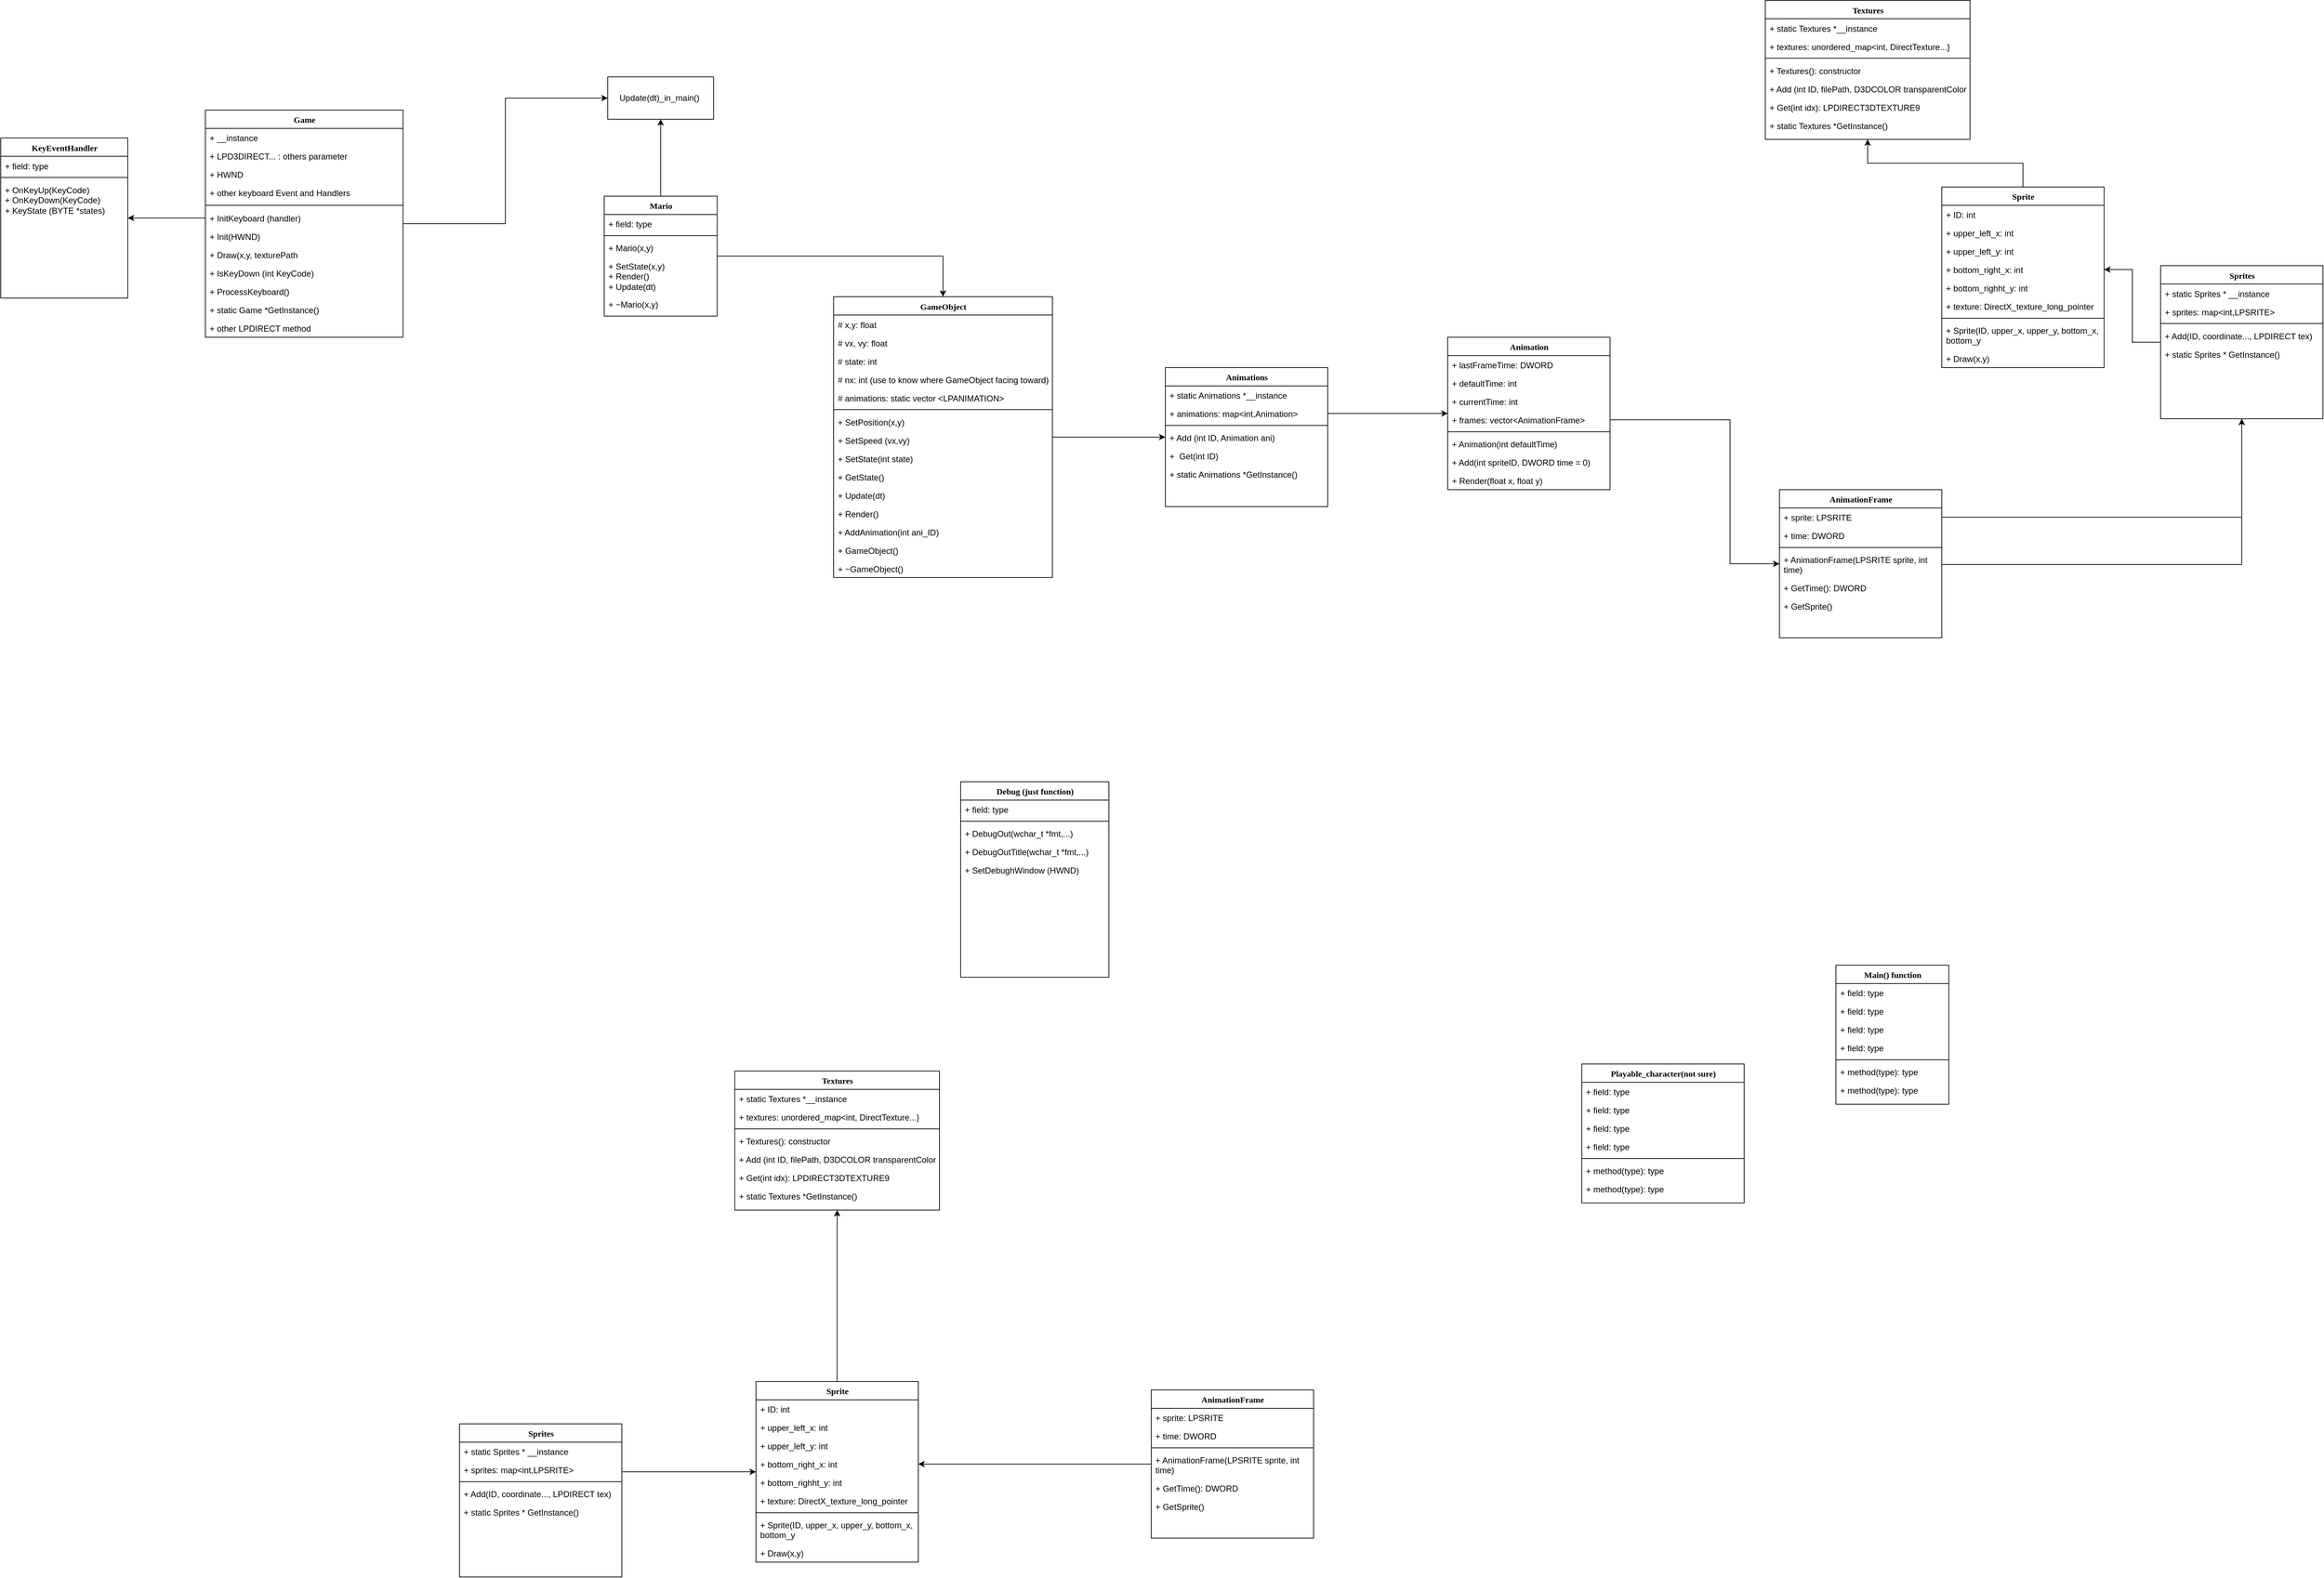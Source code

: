 <mxfile version="13.8.0" type="google" pages="4"><diagram name="Super-Mario" id="9f46799a-70d6-7492-0946-bef42562c5a5"><mxGraphModel dx="2770" dy="2337" grid="1" gridSize="10" guides="1" tooltips="1" connect="1" arrows="1" fold="1" page="1" pageScale="1" pageWidth="1100" pageHeight="850" background="#ffffff" math="0" shadow="0"><root><mxCell id="0"/><mxCell id="1" parent="0"/><mxCell id="pceAsIxfxZbN6mCJ79yh-163" style="edgeStyle=orthogonalEdgeStyle;rounded=0;orthogonalLoop=1;jettySize=auto;html=1;entryX=1;entryY=0.5;entryDx=0;entryDy=0;" parent="1" source="pceAsIxfxZbN6mCJ79yh-120" target="pceAsIxfxZbN6mCJ79yh-119" edge="1"><mxGeometry relative="1" as="geometry"/></mxCell><mxCell id="pceAsIxfxZbN6mCJ79yh-192" style="edgeStyle=orthogonalEdgeStyle;rounded=0;orthogonalLoop=1;jettySize=auto;html=1;" parent="1" source="pceAsIxfxZbN6mCJ79yh-109" target="pceAsIxfxZbN6mCJ79yh-25" edge="1"><mxGeometry relative="1" as="geometry"/></mxCell><mxCell id="pceAsIxfxZbN6mCJ79yh-172" style="edgeStyle=orthogonalEdgeStyle;rounded=0;orthogonalLoop=1;jettySize=auto;html=1;" parent="1" source="pceAsIxfxZbN6mCJ79yh-19" target="pceAsIxfxZbN6mCJ79yh-109" edge="1"><mxGeometry relative="1" as="geometry"><Array as="points"><mxPoint x="1400" y="1448"/><mxPoint x="1400" y="1448"/></Array></mxGeometry></mxCell><mxCell id="pceAsIxfxZbN6mCJ79yh-189" style="edgeStyle=orthogonalEdgeStyle;rounded=0;orthogonalLoop=1;jettySize=auto;html=1;" parent="1" source="pceAsIxfxZbN6mCJ79yh-33" target="pceAsIxfxZbN6mCJ79yh-9" edge="1"><mxGeometry relative="1" as="geometry"/></mxCell><mxCell id="pceAsIxfxZbN6mCJ79yh-173" style="edgeStyle=orthogonalEdgeStyle;rounded=0;orthogonalLoop=1;jettySize=auto;html=1;" parent="1" source="78961159f06e98e8-52" target="78961159f06e98e8-17" edge="1"><mxGeometry relative="1" as="geometry"/></mxCell><mxCell id="pceAsIxfxZbN6mCJ79yh-175" style="edgeStyle=orthogonalEdgeStyle;rounded=0;orthogonalLoop=1;jettySize=auto;html=1;" parent="1" source="pceAsIxfxZbN6mCJ79yh-11" target="pceAsIxfxZbN6mCJ79yh-1" edge="1"><mxGeometry relative="1" as="geometry"/></mxCell><mxCell id="pceAsIxfxZbN6mCJ79yh-176" style="edgeStyle=orthogonalEdgeStyle;rounded=0;orthogonalLoop=1;jettySize=auto;html=1;entryX=0.5;entryY=0;entryDx=0;entryDy=0;" parent="1" source="pceAsIxfxZbN6mCJ79yh-41" target="pceAsIxfxZbN6mCJ79yh-33" edge="1"><mxGeometry relative="1" as="geometry"/></mxCell><mxCell id="78961159f06e98e8-30" value="Debug (just function)" style="swimlane;html=1;fontStyle=1;align=center;verticalAlign=top;childLayout=stackLayout;horizontal=1;startSize=26;horizontalStack=0;resizeParent=1;resizeLast=0;collapsible=1;marginBottom=0;swimlaneFillColor=#ffffff;rounded=0;shadow=0;comic=0;labelBackgroundColor=none;strokeWidth=1;fillColor=none;fontFamily=Verdana;fontSize=12" parent="1" vertex="1"><mxGeometry x="1810" y="470" width="210" height="277" as="geometry"/></mxCell><mxCell id="78961159f06e98e8-37" value="+ field: type" style="text;html=1;strokeColor=none;fillColor=none;align=left;verticalAlign=top;spacingLeft=4;spacingRight=4;whiteSpace=wrap;overflow=hidden;rotatable=0;points=[[0,0.5],[1,0.5]];portConstraint=eastwest;" parent="78961159f06e98e8-30" vertex="1"><mxGeometry y="26" width="210" height="26" as="geometry"/></mxCell><mxCell id="78961159f06e98e8-38" value="" style="line;html=1;strokeWidth=1;fillColor=none;align=left;verticalAlign=middle;spacingTop=-1;spacingLeft=3;spacingRight=3;rotatable=0;labelPosition=right;points=[];portConstraint=eastwest;" parent="78961159f06e98e8-30" vertex="1"><mxGeometry y="52" width="210" height="8" as="geometry"/></mxCell><mxCell id="78961159f06e98e8-39" value="+ DebugOut(wchar_t *fmt,...)&amp;nbsp;" style="text;html=1;strokeColor=none;fillColor=none;align=left;verticalAlign=top;spacingLeft=4;spacingRight=4;whiteSpace=wrap;overflow=hidden;rotatable=0;points=[[0,0.5],[1,0.5]];portConstraint=eastwest;" parent="78961159f06e98e8-30" vertex="1"><mxGeometry y="60" width="210" height="26" as="geometry"/></mxCell><mxCell id="78961159f06e98e8-40" value="+ DebugOutTitle(wchar_t *fmt,...)" style="text;html=1;strokeColor=none;fillColor=none;align=left;verticalAlign=top;spacingLeft=4;spacingRight=4;whiteSpace=wrap;overflow=hidden;rotatable=0;points=[[0,0.5],[1,0.5]];portConstraint=eastwest;" parent="78961159f06e98e8-30" vertex="1"><mxGeometry y="86" width="210" height="26" as="geometry"/></mxCell><mxCell id="78961159f06e98e8-42" value="+ SetDebughWindow (HWND)" style="text;html=1;strokeColor=none;fillColor=none;align=left;verticalAlign=top;spacingLeft=4;spacingRight=4;whiteSpace=wrap;overflow=hidden;rotatable=0;points=[[0,0.5],[1,0.5]];portConstraint=eastwest;" parent="78961159f06e98e8-30" vertex="1"><mxGeometry y="112" width="210" height="26" as="geometry"/></mxCell><mxCell id="pceAsIxfxZbN6mCJ79yh-49" value="Playable_character(not sure)" style="swimlane;html=1;fontStyle=1;align=center;verticalAlign=top;childLayout=stackLayout;horizontal=1;startSize=26;horizontalStack=0;resizeParent=1;resizeLast=0;collapsible=1;marginBottom=0;swimlaneFillColor=#ffffff;rounded=0;shadow=0;comic=0;labelBackgroundColor=none;strokeWidth=1;fillColor=none;fontFamily=Verdana;fontSize=12" parent="1" vertex="1"><mxGeometry x="2690" y="870" width="230" height="197" as="geometry"/></mxCell><mxCell id="pceAsIxfxZbN6mCJ79yh-50" value="+ field: type" style="text;html=1;strokeColor=none;fillColor=none;align=left;verticalAlign=top;spacingLeft=4;spacingRight=4;whiteSpace=wrap;overflow=hidden;rotatable=0;points=[[0,0.5],[1,0.5]];portConstraint=eastwest;" parent="pceAsIxfxZbN6mCJ79yh-49" vertex="1"><mxGeometry y="26" width="230" height="26" as="geometry"/></mxCell><mxCell id="pceAsIxfxZbN6mCJ79yh-51" value="+ field: type" style="text;html=1;strokeColor=none;fillColor=none;align=left;verticalAlign=top;spacingLeft=4;spacingRight=4;whiteSpace=wrap;overflow=hidden;rotatable=0;points=[[0,0.5],[1,0.5]];portConstraint=eastwest;" parent="pceAsIxfxZbN6mCJ79yh-49" vertex="1"><mxGeometry y="52" width="230" height="26" as="geometry"/></mxCell><mxCell id="pceAsIxfxZbN6mCJ79yh-52" value="+ field: type" style="text;html=1;strokeColor=none;fillColor=none;align=left;verticalAlign=top;spacingLeft=4;spacingRight=4;whiteSpace=wrap;overflow=hidden;rotatable=0;points=[[0,0.5],[1,0.5]];portConstraint=eastwest;" parent="pceAsIxfxZbN6mCJ79yh-49" vertex="1"><mxGeometry y="78" width="230" height="26" as="geometry"/></mxCell><mxCell id="pceAsIxfxZbN6mCJ79yh-53" value="+ field: type" style="text;html=1;strokeColor=none;fillColor=none;align=left;verticalAlign=top;spacingLeft=4;spacingRight=4;whiteSpace=wrap;overflow=hidden;rotatable=0;points=[[0,0.5],[1,0.5]];portConstraint=eastwest;" parent="pceAsIxfxZbN6mCJ79yh-49" vertex="1"><mxGeometry y="104" width="230" height="26" as="geometry"/></mxCell><mxCell id="pceAsIxfxZbN6mCJ79yh-54" value="" style="line;html=1;strokeWidth=1;fillColor=none;align=left;verticalAlign=middle;spacingTop=-1;spacingLeft=3;spacingRight=3;rotatable=0;labelPosition=right;points=[];portConstraint=eastwest;" parent="pceAsIxfxZbN6mCJ79yh-49" vertex="1"><mxGeometry y="130" width="230" height="8" as="geometry"/></mxCell><mxCell id="pceAsIxfxZbN6mCJ79yh-55" value="+ method(type): type" style="text;html=1;strokeColor=none;fillColor=none;align=left;verticalAlign=top;spacingLeft=4;spacingRight=4;whiteSpace=wrap;overflow=hidden;rotatable=0;points=[[0,0.5],[1,0.5]];portConstraint=eastwest;" parent="pceAsIxfxZbN6mCJ79yh-49" vertex="1"><mxGeometry y="138" width="230" height="26" as="geometry"/></mxCell><mxCell id="pceAsIxfxZbN6mCJ79yh-56" value="+ method(type): type" style="text;html=1;strokeColor=none;fillColor=none;align=left;verticalAlign=top;spacingLeft=4;spacingRight=4;whiteSpace=wrap;overflow=hidden;rotatable=0;points=[[0,0.5],[1,0.5]];portConstraint=eastwest;" parent="pceAsIxfxZbN6mCJ79yh-49" vertex="1"><mxGeometry y="164" width="230" height="26" as="geometry"/></mxCell><mxCell id="pceAsIxfxZbN6mCJ79yh-9" value="Animations" style="swimlane;html=1;fontStyle=1;align=center;verticalAlign=top;childLayout=stackLayout;horizontal=1;startSize=26;horizontalStack=0;resizeParent=1;resizeLast=0;collapsible=1;marginBottom=0;swimlaneFillColor=#ffffff;rounded=0;shadow=0;comic=0;labelBackgroundColor=none;strokeWidth=1;fillColor=none;fontFamily=Verdana;fontSize=12" parent="1" vertex="1"><mxGeometry x="2100" y="-117" width="230" height="197" as="geometry"/></mxCell><mxCell id="pceAsIxfxZbN6mCJ79yh-10" value="+ static Animations *__instance" style="text;html=1;strokeColor=none;fillColor=none;align=left;verticalAlign=top;spacingLeft=4;spacingRight=4;whiteSpace=wrap;overflow=hidden;rotatable=0;points=[[0,0.5],[1,0.5]];portConstraint=eastwest;" parent="pceAsIxfxZbN6mCJ79yh-9" vertex="1"><mxGeometry y="26" width="230" height="26" as="geometry"/></mxCell><mxCell id="pceAsIxfxZbN6mCJ79yh-11" value="+ animations: map&amp;lt;int,Animation&amp;gt;" style="text;html=1;strokeColor=none;fillColor=none;align=left;verticalAlign=top;spacingLeft=4;spacingRight=4;whiteSpace=wrap;overflow=hidden;rotatable=0;points=[[0,0.5],[1,0.5]];portConstraint=eastwest;" parent="pceAsIxfxZbN6mCJ79yh-9" vertex="1"><mxGeometry y="52" width="230" height="26" as="geometry"/></mxCell><mxCell id="pceAsIxfxZbN6mCJ79yh-14" value="" style="line;html=1;strokeWidth=1;fillColor=none;align=left;verticalAlign=middle;spacingTop=-1;spacingLeft=3;spacingRight=3;rotatable=0;labelPosition=right;points=[];portConstraint=eastwest;" parent="pceAsIxfxZbN6mCJ79yh-9" vertex="1"><mxGeometry y="78" width="230" height="8" as="geometry"/></mxCell><mxCell id="pceAsIxfxZbN6mCJ79yh-15" value="+ Add (int ID, Animation ani)&amp;nbsp;" style="text;html=1;strokeColor=none;fillColor=none;align=left;verticalAlign=top;spacingLeft=4;spacingRight=4;whiteSpace=wrap;overflow=hidden;rotatable=0;points=[[0,0.5],[1,0.5]];portConstraint=eastwest;" parent="pceAsIxfxZbN6mCJ79yh-9" vertex="1"><mxGeometry y="86" width="230" height="26" as="geometry"/></mxCell><mxCell id="pceAsIxfxZbN6mCJ79yh-16" value="+&amp;nbsp; Get(int ID)&amp;nbsp;" style="text;html=1;strokeColor=none;fillColor=none;align=left;verticalAlign=top;spacingLeft=4;spacingRight=4;whiteSpace=wrap;overflow=hidden;rotatable=0;points=[[0,0.5],[1,0.5]];portConstraint=eastwest;" parent="pceAsIxfxZbN6mCJ79yh-9" vertex="1"><mxGeometry y="112" width="230" height="26" as="geometry"/></mxCell><mxCell id="pceAsIxfxZbN6mCJ79yh-142" value="+ static Animations *GetInstance()" style="text;html=1;strokeColor=none;fillColor=none;align=left;verticalAlign=top;spacingLeft=4;spacingRight=4;whiteSpace=wrap;overflow=hidden;rotatable=0;points=[[0,0.5],[1,0.5]];portConstraint=eastwest;" parent="pceAsIxfxZbN6mCJ79yh-9" vertex="1"><mxGeometry y="138" width="230" height="26" as="geometry"/></mxCell><mxCell id="pceAsIxfxZbN6mCJ79yh-1" value="Animation&lt;br&gt;" style="swimlane;html=1;fontStyle=1;align=center;verticalAlign=top;childLayout=stackLayout;horizontal=1;startSize=26;horizontalStack=0;resizeParent=1;resizeLast=0;collapsible=1;marginBottom=0;swimlaneFillColor=#ffffff;rounded=0;shadow=0;comic=0;labelBackgroundColor=none;strokeWidth=1;fillColor=none;fontFamily=Verdana;fontSize=12" parent="1" vertex="1"><mxGeometry x="2500" y="-160" width="230" height="216" as="geometry"/></mxCell><mxCell id="pceAsIxfxZbN6mCJ79yh-2" value="+ lastFrameTime: DWORD&lt;br&gt;" style="text;html=1;strokeColor=none;fillColor=none;align=left;verticalAlign=top;spacingLeft=4;spacingRight=4;whiteSpace=wrap;overflow=hidden;rotatable=0;points=[[0,0.5],[1,0.5]];portConstraint=eastwest;" parent="pceAsIxfxZbN6mCJ79yh-1" vertex="1"><mxGeometry y="26" width="230" height="26" as="geometry"/></mxCell><mxCell id="pceAsIxfxZbN6mCJ79yh-3" value="+ defaultTime: int" style="text;html=1;strokeColor=none;fillColor=none;align=left;verticalAlign=top;spacingLeft=4;spacingRight=4;whiteSpace=wrap;overflow=hidden;rotatable=0;points=[[0,0.5],[1,0.5]];portConstraint=eastwest;" parent="pceAsIxfxZbN6mCJ79yh-1" vertex="1"><mxGeometry y="52" width="230" height="26" as="geometry"/></mxCell><mxCell id="pceAsIxfxZbN6mCJ79yh-4" value="+ currentTime: int&amp;nbsp;" style="text;html=1;strokeColor=none;fillColor=none;align=left;verticalAlign=top;spacingLeft=4;spacingRight=4;whiteSpace=wrap;overflow=hidden;rotatable=0;points=[[0,0.5],[1,0.5]];portConstraint=eastwest;" parent="pceAsIxfxZbN6mCJ79yh-1" vertex="1"><mxGeometry y="78" width="230" height="26" as="geometry"/></mxCell><mxCell id="pceAsIxfxZbN6mCJ79yh-5" value="+ frames: vector&amp;lt;AnimationFrame&amp;gt;&amp;nbsp;" style="text;html=1;strokeColor=none;fillColor=none;align=left;verticalAlign=top;spacingLeft=4;spacingRight=4;whiteSpace=wrap;overflow=hidden;rotatable=0;points=[[0,0.5],[1,0.5]];portConstraint=eastwest;" parent="pceAsIxfxZbN6mCJ79yh-1" vertex="1"><mxGeometry y="104" width="230" height="26" as="geometry"/></mxCell><mxCell id="pceAsIxfxZbN6mCJ79yh-6" value="" style="line;html=1;strokeWidth=1;fillColor=none;align=left;verticalAlign=middle;spacingTop=-1;spacingLeft=3;spacingRight=3;rotatable=0;labelPosition=right;points=[];portConstraint=eastwest;" parent="pceAsIxfxZbN6mCJ79yh-1" vertex="1"><mxGeometry y="130" width="230" height="8" as="geometry"/></mxCell><mxCell id="pceAsIxfxZbN6mCJ79yh-7" value="+ Animation(int defaultTime)&amp;nbsp;" style="text;html=1;strokeColor=none;fillColor=none;align=left;verticalAlign=top;spacingLeft=4;spacingRight=4;whiteSpace=wrap;overflow=hidden;rotatable=0;points=[[0,0.5],[1,0.5]];portConstraint=eastwest;" parent="pceAsIxfxZbN6mCJ79yh-1" vertex="1"><mxGeometry y="138" width="230" height="26" as="geometry"/></mxCell><mxCell id="pceAsIxfxZbN6mCJ79yh-8" value="+ Add(int spriteID, DWORD time = 0)&amp;nbsp;" style="text;html=1;strokeColor=none;fillColor=none;align=left;verticalAlign=top;spacingLeft=4;spacingRight=4;whiteSpace=wrap;overflow=hidden;rotatable=0;points=[[0,0.5],[1,0.5]];portConstraint=eastwest;" parent="pceAsIxfxZbN6mCJ79yh-1" vertex="1"><mxGeometry y="164" width="230" height="26" as="geometry"/></mxCell><mxCell id="pceAsIxfxZbN6mCJ79yh-141" value="+ Render(float x, float y)" style="text;html=1;strokeColor=none;fillColor=none;align=left;verticalAlign=top;spacingLeft=4;spacingRight=4;whiteSpace=wrap;overflow=hidden;rotatable=0;points=[[0,0.5],[1,0.5]];portConstraint=eastwest;" parent="pceAsIxfxZbN6mCJ79yh-1" vertex="1"><mxGeometry y="190" width="230" height="26" as="geometry"/></mxCell><mxCell id="pceAsIxfxZbN6mCJ79yh-194" style="edgeStyle=orthogonalEdgeStyle;rounded=0;orthogonalLoop=1;jettySize=auto;html=1;" parent="1" source="pceAsIxfxZbN6mCJ79yh-195" target="pceAsIxfxZbN6mCJ79yh-219" edge="1"><mxGeometry relative="1" as="geometry"/></mxCell><mxCell id="pceAsIxfxZbN6mCJ79yh-57" value="Main() function" style="swimlane;html=1;fontStyle=1;align=center;verticalAlign=top;childLayout=stackLayout;horizontal=1;startSize=26;horizontalStack=0;resizeParent=1;resizeLast=0;collapsible=1;marginBottom=0;swimlaneFillColor=#ffffff;rounded=0;shadow=0;comic=0;labelBackgroundColor=none;strokeWidth=1;fillColor=none;fontFamily=Verdana;fontSize=12" parent="1" vertex="1"><mxGeometry x="3050" y="730" width="160" height="197" as="geometry"/></mxCell><mxCell id="pceAsIxfxZbN6mCJ79yh-58" value="+ field: type" style="text;html=1;strokeColor=none;fillColor=none;align=left;verticalAlign=top;spacingLeft=4;spacingRight=4;whiteSpace=wrap;overflow=hidden;rotatable=0;points=[[0,0.5],[1,0.5]];portConstraint=eastwest;" parent="pceAsIxfxZbN6mCJ79yh-57" vertex="1"><mxGeometry y="26" width="160" height="26" as="geometry"/></mxCell><mxCell id="pceAsIxfxZbN6mCJ79yh-59" value="+ field: type" style="text;html=1;strokeColor=none;fillColor=none;align=left;verticalAlign=top;spacingLeft=4;spacingRight=4;whiteSpace=wrap;overflow=hidden;rotatable=0;points=[[0,0.5],[1,0.5]];portConstraint=eastwest;" parent="pceAsIxfxZbN6mCJ79yh-57" vertex="1"><mxGeometry y="52" width="160" height="26" as="geometry"/></mxCell><mxCell id="pceAsIxfxZbN6mCJ79yh-60" value="+ field: type" style="text;html=1;strokeColor=none;fillColor=none;align=left;verticalAlign=top;spacingLeft=4;spacingRight=4;whiteSpace=wrap;overflow=hidden;rotatable=0;points=[[0,0.5],[1,0.5]];portConstraint=eastwest;" parent="pceAsIxfxZbN6mCJ79yh-57" vertex="1"><mxGeometry y="78" width="160" height="26" as="geometry"/></mxCell><mxCell id="pceAsIxfxZbN6mCJ79yh-61" value="+ field: type" style="text;html=1;strokeColor=none;fillColor=none;align=left;verticalAlign=top;spacingLeft=4;spacingRight=4;whiteSpace=wrap;overflow=hidden;rotatable=0;points=[[0,0.5],[1,0.5]];portConstraint=eastwest;" parent="pceAsIxfxZbN6mCJ79yh-57" vertex="1"><mxGeometry y="104" width="160" height="26" as="geometry"/></mxCell><mxCell id="pceAsIxfxZbN6mCJ79yh-62" value="" style="line;html=1;strokeWidth=1;fillColor=none;align=left;verticalAlign=middle;spacingTop=-1;spacingLeft=3;spacingRight=3;rotatable=0;labelPosition=right;points=[];portConstraint=eastwest;" parent="pceAsIxfxZbN6mCJ79yh-57" vertex="1"><mxGeometry y="130" width="160" height="8" as="geometry"/></mxCell><mxCell id="pceAsIxfxZbN6mCJ79yh-63" value="+ method(type): type" style="text;html=1;strokeColor=none;fillColor=none;align=left;verticalAlign=top;spacingLeft=4;spacingRight=4;whiteSpace=wrap;overflow=hidden;rotatable=0;points=[[0,0.5],[1,0.5]];portConstraint=eastwest;" parent="pceAsIxfxZbN6mCJ79yh-57" vertex="1"><mxGeometry y="138" width="160" height="26" as="geometry"/></mxCell><mxCell id="pceAsIxfxZbN6mCJ79yh-64" value="+ method(type): type" style="text;html=1;strokeColor=none;fillColor=none;align=left;verticalAlign=top;spacingLeft=4;spacingRight=4;whiteSpace=wrap;overflow=hidden;rotatable=0;points=[[0,0.5],[1,0.5]];portConstraint=eastwest;" parent="pceAsIxfxZbN6mCJ79yh-57" vertex="1"><mxGeometry y="164" width="160" height="26" as="geometry"/></mxCell><mxCell id="pceAsIxfxZbN6mCJ79yh-228" style="edgeStyle=orthogonalEdgeStyle;rounded=0;orthogonalLoop=1;jettySize=auto;html=1;entryX=1;entryY=0.5;entryDx=0;entryDy=0;" parent="1" source="pceAsIxfxZbN6mCJ79yh-206" target="pceAsIxfxZbN6mCJ79yh-199" edge="1"><mxGeometry relative="1" as="geometry"/></mxCell><mxCell id="pceAsIxfxZbN6mCJ79yh-206" value="Sprites" style="swimlane;html=1;fontStyle=1;align=center;verticalAlign=top;childLayout=stackLayout;horizontal=1;startSize=26;horizontalStack=0;resizeParent=1;resizeLast=0;collapsible=1;marginBottom=0;swimlaneFillColor=#ffffff;rounded=0;shadow=0;comic=0;labelBackgroundColor=none;strokeWidth=1;fillColor=none;fontFamily=Verdana;fontSize=12" parent="1" vertex="1"><mxGeometry x="3510" y="-261.5" width="230" height="217" as="geometry"/></mxCell><mxCell id="pceAsIxfxZbN6mCJ79yh-207" value="+ static Sprites * __instance" style="text;html=1;strokeColor=none;fillColor=none;align=left;verticalAlign=top;spacingLeft=4;spacingRight=4;whiteSpace=wrap;overflow=hidden;rotatable=0;points=[[0,0.5],[1,0.5]];portConstraint=eastwest;" parent="pceAsIxfxZbN6mCJ79yh-206" vertex="1"><mxGeometry y="26" width="230" height="26" as="geometry"/></mxCell><mxCell id="pceAsIxfxZbN6mCJ79yh-208" value="+ sprites: map&amp;lt;int,LPSRITE&amp;gt;&amp;nbsp;" style="text;html=1;strokeColor=none;fillColor=none;align=left;verticalAlign=top;spacingLeft=4;spacingRight=4;whiteSpace=wrap;overflow=hidden;rotatable=0;points=[[0,0.5],[1,0.5]];portConstraint=eastwest;" parent="pceAsIxfxZbN6mCJ79yh-206" vertex="1"><mxGeometry y="52" width="230" height="26" as="geometry"/></mxCell><mxCell id="pceAsIxfxZbN6mCJ79yh-209" value="" style="line;html=1;strokeWidth=1;fillColor=none;align=left;verticalAlign=middle;spacingTop=-1;spacingLeft=3;spacingRight=3;rotatable=0;labelPosition=right;points=[];portConstraint=eastwest;" parent="pceAsIxfxZbN6mCJ79yh-206" vertex="1"><mxGeometry y="78" width="230" height="8" as="geometry"/></mxCell><mxCell id="pceAsIxfxZbN6mCJ79yh-210" value="+ Add(ID, coordinate..., LPDIRECT tex)" style="text;html=1;strokeColor=none;fillColor=none;align=left;verticalAlign=top;spacingLeft=4;spacingRight=4;whiteSpace=wrap;overflow=hidden;rotatable=0;points=[[0,0.5],[1,0.5]];portConstraint=eastwest;" parent="pceAsIxfxZbN6mCJ79yh-206" vertex="1"><mxGeometry y="86" width="230" height="26" as="geometry"/></mxCell><mxCell id="pceAsIxfxZbN6mCJ79yh-211" value="+ static Sprites * GetInstance()" style="text;html=1;strokeColor=none;fillColor=none;align=left;verticalAlign=top;spacingLeft=4;spacingRight=4;whiteSpace=wrap;overflow=hidden;rotatable=0;points=[[0,0.5],[1,0.5]];portConstraint=eastwest;" parent="pceAsIxfxZbN6mCJ79yh-206" vertex="1"><mxGeometry y="112" width="230" height="26" as="geometry"/></mxCell><mxCell id="pceAsIxfxZbN6mCJ79yh-219" value="Textures" style="swimlane;html=1;fontStyle=1;align=center;verticalAlign=top;childLayout=stackLayout;horizontal=1;startSize=26;horizontalStack=0;resizeParent=1;resizeLast=0;collapsible=1;marginBottom=0;swimlaneFillColor=#ffffff;rounded=0;shadow=0;comic=0;labelBackgroundColor=none;strokeWidth=1;fillColor=none;fontFamily=Verdana;fontSize=12" parent="1" vertex="1"><mxGeometry x="2950" y="-637.5" width="290" height="197" as="geometry"/></mxCell><mxCell id="pceAsIxfxZbN6mCJ79yh-220" value="+ static Textures *__instance" style="text;html=1;strokeColor=none;fillColor=none;align=left;verticalAlign=top;spacingLeft=4;spacingRight=4;whiteSpace=wrap;overflow=hidden;rotatable=0;points=[[0,0.5],[1,0.5]];portConstraint=eastwest;" parent="pceAsIxfxZbN6mCJ79yh-219" vertex="1"><mxGeometry y="26" width="290" height="26" as="geometry"/></mxCell><mxCell id="pceAsIxfxZbN6mCJ79yh-221" value="+ textures: unordered_map&amp;lt;int, DirectTexture...}" style="text;html=1;strokeColor=none;fillColor=none;align=left;verticalAlign=top;spacingLeft=4;spacingRight=4;whiteSpace=wrap;overflow=hidden;rotatable=0;points=[[0,0.5],[1,0.5]];portConstraint=eastwest;" parent="pceAsIxfxZbN6mCJ79yh-219" vertex="1"><mxGeometry y="52" width="290" height="26" as="geometry"/></mxCell><mxCell id="pceAsIxfxZbN6mCJ79yh-222" value="" style="line;html=1;strokeWidth=1;fillColor=none;align=left;verticalAlign=middle;spacingTop=-1;spacingLeft=3;spacingRight=3;rotatable=0;labelPosition=right;points=[];portConstraint=eastwest;" parent="pceAsIxfxZbN6mCJ79yh-219" vertex="1"><mxGeometry y="78" width="290" height="8" as="geometry"/></mxCell><mxCell id="pceAsIxfxZbN6mCJ79yh-223" value="+ Textures(): constructor" style="text;html=1;strokeColor=none;fillColor=none;align=left;verticalAlign=top;spacingLeft=4;spacingRight=4;whiteSpace=wrap;overflow=hidden;rotatable=0;points=[[0,0.5],[1,0.5]];portConstraint=eastwest;" parent="pceAsIxfxZbN6mCJ79yh-219" vertex="1"><mxGeometry y="86" width="290" height="26" as="geometry"/></mxCell><mxCell id="pceAsIxfxZbN6mCJ79yh-224" value="+ Add (int ID, filePath, D3DCOLOR transparentColor" style="text;html=1;strokeColor=none;fillColor=none;align=left;verticalAlign=top;spacingLeft=4;spacingRight=4;whiteSpace=wrap;overflow=hidden;rotatable=0;points=[[0,0.5],[1,0.5]];portConstraint=eastwest;" parent="pceAsIxfxZbN6mCJ79yh-219" vertex="1"><mxGeometry y="112" width="290" height="26" as="geometry"/></mxCell><mxCell id="pceAsIxfxZbN6mCJ79yh-225" value="+ Get(int idx): LPDIRECT3DTEXTURE9" style="text;html=1;strokeColor=none;fillColor=none;align=left;verticalAlign=top;spacingLeft=4;spacingRight=4;whiteSpace=wrap;overflow=hidden;rotatable=0;points=[[0,0.5],[1,0.5]];portConstraint=eastwest;" parent="pceAsIxfxZbN6mCJ79yh-219" vertex="1"><mxGeometry y="138" width="290" height="26" as="geometry"/></mxCell><mxCell id="pceAsIxfxZbN6mCJ79yh-226" value="+ static Textures *GetInstance()" style="text;html=1;strokeColor=none;fillColor=none;align=left;verticalAlign=top;spacingLeft=4;spacingRight=4;whiteSpace=wrap;overflow=hidden;rotatable=0;points=[[0,0.5],[1,0.5]];portConstraint=eastwest;" parent="pceAsIxfxZbN6mCJ79yh-219" vertex="1"><mxGeometry y="164" width="290" height="26" as="geometry"/></mxCell><mxCell id="pceAsIxfxZbN6mCJ79yh-212" value="AnimationFrame" style="swimlane;html=1;fontStyle=1;align=center;verticalAlign=top;childLayout=stackLayout;horizontal=1;startSize=26;horizontalStack=0;resizeParent=1;resizeLast=0;collapsible=1;marginBottom=0;swimlaneFillColor=#ffffff;rounded=0;shadow=0;comic=0;labelBackgroundColor=none;strokeWidth=1;fillColor=none;fontFamily=Verdana;fontSize=12" parent="1" vertex="1"><mxGeometry x="2970" y="56" width="230" height="210" as="geometry"/></mxCell><mxCell id="pceAsIxfxZbN6mCJ79yh-213" value="+ sprite: LPSRITE" style="text;html=1;strokeColor=none;fillColor=none;align=left;verticalAlign=top;spacingLeft=4;spacingRight=4;whiteSpace=wrap;overflow=hidden;rotatable=0;points=[[0,0.5],[1,0.5]];portConstraint=eastwest;" parent="pceAsIxfxZbN6mCJ79yh-212" vertex="1"><mxGeometry y="26" width="230" height="26" as="geometry"/></mxCell><mxCell id="pceAsIxfxZbN6mCJ79yh-214" value="+ time: DWORD" style="text;html=1;strokeColor=none;fillColor=none;align=left;verticalAlign=top;spacingLeft=4;spacingRight=4;whiteSpace=wrap;overflow=hidden;rotatable=0;points=[[0,0.5],[1,0.5]];portConstraint=eastwest;" parent="pceAsIxfxZbN6mCJ79yh-212" vertex="1"><mxGeometry y="52" width="230" height="26" as="geometry"/></mxCell><mxCell id="pceAsIxfxZbN6mCJ79yh-215" value="" style="line;html=1;strokeWidth=1;fillColor=none;align=left;verticalAlign=middle;spacingTop=-1;spacingLeft=3;spacingRight=3;rotatable=0;labelPosition=right;points=[];portConstraint=eastwest;" parent="pceAsIxfxZbN6mCJ79yh-212" vertex="1"><mxGeometry y="78" width="230" height="8" as="geometry"/></mxCell><mxCell id="pceAsIxfxZbN6mCJ79yh-216" value="+ AnimationFrame(LPSRITE sprite, int time)" style="text;html=1;strokeColor=none;fillColor=none;align=left;verticalAlign=top;spacingLeft=4;spacingRight=4;whiteSpace=wrap;overflow=hidden;rotatable=0;points=[[0,0.5],[1,0.5]];portConstraint=eastwest;" parent="pceAsIxfxZbN6mCJ79yh-212" vertex="1"><mxGeometry y="86" width="230" height="40" as="geometry"/></mxCell><mxCell id="pceAsIxfxZbN6mCJ79yh-217" value="+ GetTime(): DWORD" style="text;html=1;strokeColor=none;fillColor=none;align=left;verticalAlign=top;spacingLeft=4;spacingRight=4;whiteSpace=wrap;overflow=hidden;rotatable=0;points=[[0,0.5],[1,0.5]];portConstraint=eastwest;" parent="pceAsIxfxZbN6mCJ79yh-212" vertex="1"><mxGeometry y="126" width="230" height="26" as="geometry"/></mxCell><mxCell id="pceAsIxfxZbN6mCJ79yh-218" value="+ GetSprite()" style="text;html=1;strokeColor=none;fillColor=none;align=left;verticalAlign=top;spacingLeft=4;spacingRight=4;whiteSpace=wrap;overflow=hidden;rotatable=0;points=[[0,0.5],[1,0.5]];portConstraint=eastwest;" parent="pceAsIxfxZbN6mCJ79yh-212" vertex="1"><mxGeometry y="152" width="230" height="26" as="geometry"/></mxCell><mxCell id="pceAsIxfxZbN6mCJ79yh-230" style="edgeStyle=orthogonalEdgeStyle;rounded=0;orthogonalLoop=1;jettySize=auto;html=1;entryX=0.5;entryY=1;entryDx=0;entryDy=0;" parent="1" source="pceAsIxfxZbN6mCJ79yh-216" target="pceAsIxfxZbN6mCJ79yh-206" edge="1"><mxGeometry relative="1" as="geometry"/></mxCell><mxCell id="pceAsIxfxZbN6mCJ79yh-232" style="edgeStyle=orthogonalEdgeStyle;rounded=0;orthogonalLoop=1;jettySize=auto;html=1;" parent="1" source="pceAsIxfxZbN6mCJ79yh-213" target="pceAsIxfxZbN6mCJ79yh-206" edge="1"><mxGeometry relative="1" as="geometry"/></mxCell><mxCell id="pceAsIxfxZbN6mCJ79yh-234" style="edgeStyle=orthogonalEdgeStyle;rounded=0;orthogonalLoop=1;jettySize=auto;html=1;" parent="1" source="pceAsIxfxZbN6mCJ79yh-5" target="pceAsIxfxZbN6mCJ79yh-212" edge="1"><mxGeometry relative="1" as="geometry"><Array as="points"><mxPoint x="2900" y="-43"/><mxPoint x="2900" y="161"/></Array></mxGeometry></mxCell><mxCell id="pceAsIxfxZbN6mCJ79yh-238" style="edgeStyle=orthogonalEdgeStyle;rounded=0;orthogonalLoop=1;jettySize=auto;html=1;" parent="1" source="78961159f06e98e8-43" target="pceAsIxfxZbN6mCJ79yh-237" edge="1"><mxGeometry relative="1" as="geometry"/></mxCell><mxCell id="78961159f06e98e8-43" value="Game" style="swimlane;html=1;fontStyle=1;align=center;verticalAlign=top;childLayout=stackLayout;horizontal=1;startSize=26;horizontalStack=0;resizeParent=1;resizeLast=0;collapsible=1;marginBottom=0;swimlaneFillColor=#ffffff;rounded=0;shadow=0;comic=0;labelBackgroundColor=none;strokeWidth=1;fillColor=none;fontFamily=Verdana;fontSize=12" parent="1" vertex="1"><mxGeometry x="740" y="-482" width="280" height="322" as="geometry"/></mxCell><mxCell id="78961159f06e98e8-45" value="+ __instance" style="text;html=1;strokeColor=none;fillColor=none;align=left;verticalAlign=top;spacingLeft=4;spacingRight=4;whiteSpace=wrap;overflow=hidden;rotatable=0;points=[[0,0.5],[1,0.5]];portConstraint=eastwest;" parent="78961159f06e98e8-43" vertex="1"><mxGeometry y="26" width="280" height="26" as="geometry"/></mxCell><mxCell id="78961159f06e98e8-49" value="+ LPD3DIRECT... : others parameter" style="text;html=1;strokeColor=none;fillColor=none;align=left;verticalAlign=top;spacingLeft=4;spacingRight=4;whiteSpace=wrap;overflow=hidden;rotatable=0;points=[[0,0.5],[1,0.5]];portConstraint=eastwest;" parent="78961159f06e98e8-43" vertex="1"><mxGeometry y="52" width="280" height="26" as="geometry"/></mxCell><mxCell id="78961159f06e98e8-50" value="+ HWND&amp;nbsp;" style="text;html=1;strokeColor=none;fillColor=none;align=left;verticalAlign=top;spacingLeft=4;spacingRight=4;whiteSpace=wrap;overflow=hidden;rotatable=0;points=[[0,0.5],[1,0.5]];portConstraint=eastwest;" parent="78961159f06e98e8-43" vertex="1"><mxGeometry y="78" width="280" height="26" as="geometry"/></mxCell><mxCell id="pceAsIxfxZbN6mCJ79yh-101" value="+ other keyboard Event and Handlers&amp;nbsp;" style="text;html=1;strokeColor=none;fillColor=none;align=left;verticalAlign=top;spacingLeft=4;spacingRight=4;whiteSpace=wrap;overflow=hidden;rotatable=0;points=[[0,0.5],[1,0.5]];portConstraint=eastwest;" parent="78961159f06e98e8-43" vertex="1"><mxGeometry y="104" width="280" height="26" as="geometry"/></mxCell><mxCell id="78961159f06e98e8-51" value="" style="line;html=1;strokeWidth=1;fillColor=none;align=left;verticalAlign=middle;spacingTop=-1;spacingLeft=3;spacingRight=3;rotatable=0;labelPosition=right;points=[];portConstraint=eastwest;" parent="78961159f06e98e8-43" vertex="1"><mxGeometry y="130" width="280" height="10" as="geometry"/></mxCell><mxCell id="78961159f06e98e8-52" value="+ InitKeyboard (handler)" style="text;html=1;strokeColor=none;fillColor=none;align=left;verticalAlign=top;spacingLeft=4;spacingRight=4;whiteSpace=wrap;overflow=hidden;rotatable=0;points=[[0,0.5],[1,0.5]];portConstraint=eastwest;" parent="78961159f06e98e8-43" vertex="1"><mxGeometry y="140" width="280" height="26" as="geometry"/></mxCell><mxCell id="78961159f06e98e8-53" value="+ Init(HWND)" style="text;html=1;strokeColor=none;fillColor=none;align=left;verticalAlign=top;spacingLeft=4;spacingRight=4;whiteSpace=wrap;overflow=hidden;rotatable=0;points=[[0,0.5],[1,0.5]];portConstraint=eastwest;" parent="78961159f06e98e8-43" vertex="1"><mxGeometry y="166" width="280" height="26" as="geometry"/></mxCell><mxCell id="pceAsIxfxZbN6mCJ79yh-104" value="+ Draw(x,y, texturePath" style="text;html=1;strokeColor=none;fillColor=none;align=left;verticalAlign=top;spacingLeft=4;spacingRight=4;whiteSpace=wrap;overflow=hidden;rotatable=0;points=[[0,0.5],[1,0.5]];portConstraint=eastwest;" parent="78961159f06e98e8-43" vertex="1"><mxGeometry y="192" width="280" height="26" as="geometry"/></mxCell><mxCell id="pceAsIxfxZbN6mCJ79yh-105" value="+ IsKeyDown (int KeyCode)" style="text;html=1;strokeColor=none;fillColor=none;align=left;verticalAlign=top;spacingLeft=4;spacingRight=4;whiteSpace=wrap;overflow=hidden;rotatable=0;points=[[0,0.5],[1,0.5]];portConstraint=eastwest;" parent="78961159f06e98e8-43" vertex="1"><mxGeometry y="218" width="280" height="26" as="geometry"/></mxCell><mxCell id="pceAsIxfxZbN6mCJ79yh-106" value="+ ProcessKeyboard()" style="text;html=1;strokeColor=none;fillColor=none;align=left;verticalAlign=top;spacingLeft=4;spacingRight=4;whiteSpace=wrap;overflow=hidden;rotatable=0;points=[[0,0.5],[1,0.5]];portConstraint=eastwest;" parent="78961159f06e98e8-43" vertex="1"><mxGeometry y="244" width="280" height="26" as="geometry"/></mxCell><mxCell id="pceAsIxfxZbN6mCJ79yh-107" value="+ static Game *GetInstance()" style="text;html=1;strokeColor=none;fillColor=none;align=left;verticalAlign=top;spacingLeft=4;spacingRight=4;whiteSpace=wrap;overflow=hidden;rotatable=0;points=[[0,0.5],[1,0.5]];portConstraint=eastwest;" parent="78961159f06e98e8-43" vertex="1"><mxGeometry y="270" width="280" height="26" as="geometry"/></mxCell><mxCell id="pceAsIxfxZbN6mCJ79yh-108" value="+ other LPDIRECT method" style="text;html=1;strokeColor=none;fillColor=none;align=left;verticalAlign=top;spacingLeft=4;spacingRight=4;whiteSpace=wrap;overflow=hidden;rotatable=0;points=[[0,0.5],[1,0.5]];portConstraint=eastwest;" parent="78961159f06e98e8-43" vertex="1"><mxGeometry y="296" width="280" height="26" as="geometry"/></mxCell><mxCell id="pceAsIxfxZbN6mCJ79yh-41" value="Mario" style="swimlane;html=1;fontStyle=1;align=center;verticalAlign=top;childLayout=stackLayout;horizontal=1;startSize=26;horizontalStack=0;resizeParent=1;resizeLast=0;collapsible=1;marginBottom=0;swimlaneFillColor=#ffffff;rounded=0;shadow=0;comic=0;labelBackgroundColor=none;strokeWidth=1;fillColor=none;fontFamily=Verdana;fontSize=12" parent="1" vertex="1"><mxGeometry x="1305" y="-360" width="160" height="170" as="geometry"/></mxCell><mxCell id="pceAsIxfxZbN6mCJ79yh-42" value="+ field: type" style="text;html=1;strokeColor=none;fillColor=none;align=left;verticalAlign=top;spacingLeft=4;spacingRight=4;whiteSpace=wrap;overflow=hidden;rotatable=0;points=[[0,0.5],[1,0.5]];portConstraint=eastwest;" parent="pceAsIxfxZbN6mCJ79yh-41" vertex="1"><mxGeometry y="26" width="160" height="26" as="geometry"/></mxCell><mxCell id="pceAsIxfxZbN6mCJ79yh-46" value="" style="line;html=1;strokeWidth=1;fillColor=none;align=left;verticalAlign=middle;spacingTop=-1;spacingLeft=3;spacingRight=3;rotatable=0;labelPosition=right;points=[];portConstraint=eastwest;" parent="pceAsIxfxZbN6mCJ79yh-41" vertex="1"><mxGeometry y="52" width="160" height="8" as="geometry"/></mxCell><mxCell id="pceAsIxfxZbN6mCJ79yh-47" value="+ Mario(x,y)&lt;br&gt;" style="text;html=1;strokeColor=none;fillColor=none;align=left;verticalAlign=top;spacingLeft=4;spacingRight=4;whiteSpace=wrap;overflow=hidden;rotatable=0;points=[[0,0.5],[1,0.5]];portConstraint=eastwest;" parent="pceAsIxfxZbN6mCJ79yh-41" vertex="1"><mxGeometry y="60" width="160" height="26" as="geometry"/></mxCell><mxCell id="pceAsIxfxZbN6mCJ79yh-48" value="+ SetState(x,y)&lt;br&gt;+ Render()&amp;nbsp;&lt;br&gt;+ Update(dt)" style="text;html=1;strokeColor=none;fillColor=none;align=left;verticalAlign=top;spacingLeft=4;spacingRight=4;whiteSpace=wrap;overflow=hidden;rotatable=0;points=[[0,0.5],[1,0.5]];portConstraint=eastwest;" parent="pceAsIxfxZbN6mCJ79yh-41" vertex="1"><mxGeometry y="86" width="160" height="54" as="geometry"/></mxCell><mxCell id="pceAsIxfxZbN6mCJ79yh-84" value="+ ~Mario(x,y)&lt;br&gt;" style="text;html=1;strokeColor=none;fillColor=none;align=left;verticalAlign=top;spacingLeft=4;spacingRight=4;whiteSpace=wrap;overflow=hidden;rotatable=0;points=[[0,0.5],[1,0.5]];portConstraint=eastwest;" parent="pceAsIxfxZbN6mCJ79yh-41" vertex="1"><mxGeometry y="140" width="160" height="26" as="geometry"/></mxCell><mxCell id="pceAsIxfxZbN6mCJ79yh-33" value="GameObject&lt;br&gt;" style="swimlane;html=1;fontStyle=1;align=center;verticalAlign=top;childLayout=stackLayout;horizontal=1;startSize=26;horizontalStack=0;resizeParent=1;resizeLast=0;collapsible=1;marginBottom=0;swimlaneFillColor=#ffffff;rounded=0;shadow=0;comic=0;labelBackgroundColor=none;strokeWidth=1;fillColor=none;fontFamily=Verdana;fontSize=12" parent="1" vertex="1"><mxGeometry x="1630" y="-217.5" width="310" height="398" as="geometry"/></mxCell><mxCell id="pceAsIxfxZbN6mCJ79yh-34" value="# x,y: float" style="text;html=1;strokeColor=none;fillColor=none;align=left;verticalAlign=top;spacingLeft=4;spacingRight=4;whiteSpace=wrap;overflow=hidden;rotatable=0;points=[[0,0.5],[1,0.5]];portConstraint=eastwest;" parent="pceAsIxfxZbN6mCJ79yh-33" vertex="1"><mxGeometry y="26" width="310" height="26" as="geometry"/></mxCell><mxCell id="pceAsIxfxZbN6mCJ79yh-35" value="# vx, vy: float" style="text;html=1;strokeColor=none;fillColor=none;align=left;verticalAlign=top;spacingLeft=4;spacingRight=4;whiteSpace=wrap;overflow=hidden;rotatable=0;points=[[0,0.5],[1,0.5]];portConstraint=eastwest;" parent="pceAsIxfxZbN6mCJ79yh-33" vertex="1"><mxGeometry y="52" width="310" height="26" as="geometry"/></mxCell><mxCell id="pceAsIxfxZbN6mCJ79yh-36" value="# state: int" style="text;html=1;strokeColor=none;fillColor=none;align=left;verticalAlign=top;spacingLeft=4;spacingRight=4;whiteSpace=wrap;overflow=hidden;rotatable=0;points=[[0,0.5],[1,0.5]];portConstraint=eastwest;" parent="pceAsIxfxZbN6mCJ79yh-33" vertex="1"><mxGeometry y="78" width="310" height="26" as="geometry"/></mxCell><mxCell id="pceAsIxfxZbN6mCJ79yh-240" value="# nx: int (use to know where GameObject facing toward)" style="text;html=1;strokeColor=none;fillColor=none;align=left;verticalAlign=top;spacingLeft=4;spacingRight=4;whiteSpace=wrap;overflow=hidden;rotatable=0;points=[[0,0.5],[1,0.5]];portConstraint=eastwest;" parent="pceAsIxfxZbN6mCJ79yh-33" vertex="1"><mxGeometry y="104" width="310" height="26" as="geometry"/></mxCell><mxCell id="pceAsIxfxZbN6mCJ79yh-37" value="# animations: static vector &amp;lt;LPANIMATION&amp;gt;&amp;nbsp;" style="text;html=1;strokeColor=none;fillColor=none;align=left;verticalAlign=top;spacingLeft=4;spacingRight=4;whiteSpace=wrap;overflow=hidden;rotatable=0;points=[[0,0.5],[1,0.5]];portConstraint=eastwest;" parent="pceAsIxfxZbN6mCJ79yh-33" vertex="1"><mxGeometry y="130" width="310" height="26" as="geometry"/></mxCell><mxCell id="pceAsIxfxZbN6mCJ79yh-38" value="" style="line;html=1;strokeWidth=1;fillColor=none;align=left;verticalAlign=middle;spacingTop=-1;spacingLeft=3;spacingRight=3;rotatable=0;labelPosition=right;points=[];portConstraint=eastwest;" parent="pceAsIxfxZbN6mCJ79yh-33" vertex="1"><mxGeometry y="156" width="310" height="8" as="geometry"/></mxCell><mxCell id="pceAsIxfxZbN6mCJ79yh-39" value="+ SetPosition(x,y)&amp;nbsp;" style="text;html=1;strokeColor=none;fillColor=none;align=left;verticalAlign=top;spacingLeft=4;spacingRight=4;whiteSpace=wrap;overflow=hidden;rotatable=0;points=[[0,0.5],[1,0.5]];portConstraint=eastwest;" parent="pceAsIxfxZbN6mCJ79yh-33" vertex="1"><mxGeometry y="164" width="310" height="26" as="geometry"/></mxCell><mxCell id="pceAsIxfxZbN6mCJ79yh-40" value="+ SetSpeed (vx,vy)&amp;nbsp;" style="text;html=1;strokeColor=none;fillColor=none;align=left;verticalAlign=top;spacingLeft=4;spacingRight=4;whiteSpace=wrap;overflow=hidden;rotatable=0;points=[[0,0.5],[1,0.5]];portConstraint=eastwest;" parent="pceAsIxfxZbN6mCJ79yh-33" vertex="1"><mxGeometry y="190" width="310" height="26" as="geometry"/></mxCell><mxCell id="pceAsIxfxZbN6mCJ79yh-67" value="+ SetState(int state)&lt;br&gt;" style="text;html=1;strokeColor=none;fillColor=none;align=left;verticalAlign=top;spacingLeft=4;spacingRight=4;whiteSpace=wrap;overflow=hidden;rotatable=0;points=[[0,0.5],[1,0.5]];portConstraint=eastwest;" parent="pceAsIxfxZbN6mCJ79yh-33" vertex="1"><mxGeometry y="216" width="310" height="26" as="geometry"/></mxCell><mxCell id="pceAsIxfxZbN6mCJ79yh-68" value="+ GetState()" style="text;html=1;strokeColor=none;fillColor=none;align=left;verticalAlign=top;spacingLeft=4;spacingRight=4;whiteSpace=wrap;overflow=hidden;rotatable=0;points=[[0,0.5],[1,0.5]];portConstraint=eastwest;" parent="pceAsIxfxZbN6mCJ79yh-33" vertex="1"><mxGeometry y="242" width="310" height="26" as="geometry"/></mxCell><mxCell id="pceAsIxfxZbN6mCJ79yh-80" value="+ Update(dt)" style="text;html=1;strokeColor=none;fillColor=none;align=left;verticalAlign=top;spacingLeft=4;spacingRight=4;whiteSpace=wrap;overflow=hidden;rotatable=0;points=[[0,0.5],[1,0.5]];portConstraint=eastwest;" parent="pceAsIxfxZbN6mCJ79yh-33" vertex="1"><mxGeometry y="268" width="310" height="26" as="geometry"/></mxCell><mxCell id="pceAsIxfxZbN6mCJ79yh-81" value="+ Render()" style="text;html=1;strokeColor=none;fillColor=none;align=left;verticalAlign=top;spacingLeft=4;spacingRight=4;whiteSpace=wrap;overflow=hidden;rotatable=0;points=[[0,0.5],[1,0.5]];portConstraint=eastwest;" parent="pceAsIxfxZbN6mCJ79yh-33" vertex="1"><mxGeometry y="294" width="310" height="26" as="geometry"/></mxCell><mxCell id="pceAsIxfxZbN6mCJ79yh-79" value="+ AddAnimation(int ani_ID)" style="text;html=1;strokeColor=none;fillColor=none;align=left;verticalAlign=top;spacingLeft=4;spacingRight=4;whiteSpace=wrap;overflow=hidden;rotatable=0;points=[[0,0.5],[1,0.5]];portConstraint=eastwest;" parent="pceAsIxfxZbN6mCJ79yh-33" vertex="1"><mxGeometry y="320" width="310" height="26" as="geometry"/></mxCell><mxCell id="pceAsIxfxZbN6mCJ79yh-82" value="+ GameObject()&amp;nbsp;" style="text;html=1;strokeColor=none;fillColor=none;align=left;verticalAlign=top;spacingLeft=4;spacingRight=4;whiteSpace=wrap;overflow=hidden;rotatable=0;points=[[0,0.5],[1,0.5]];portConstraint=eastwest;" parent="pceAsIxfxZbN6mCJ79yh-33" vertex="1"><mxGeometry y="346" width="310" height="26" as="geometry"/></mxCell><mxCell id="pceAsIxfxZbN6mCJ79yh-83" value="+ ~GameObject()" style="text;html=1;strokeColor=none;fillColor=none;align=left;verticalAlign=top;spacingLeft=4;spacingRight=4;whiteSpace=wrap;overflow=hidden;rotatable=0;points=[[0,0.5],[1,0.5]];portConstraint=eastwest;" parent="pceAsIxfxZbN6mCJ79yh-33" vertex="1"><mxGeometry y="372" width="310" height="26" as="geometry"/></mxCell><mxCell id="pceAsIxfxZbN6mCJ79yh-195" value="Sprite" style="swimlane;html=1;fontStyle=1;align=center;verticalAlign=top;childLayout=stackLayout;horizontal=1;startSize=26;horizontalStack=0;resizeParent=1;resizeLast=0;collapsible=1;marginBottom=0;swimlaneFillColor=#ffffff;rounded=0;shadow=0;comic=0;labelBackgroundColor=none;strokeWidth=1;fillColor=none;fontFamily=Verdana;fontSize=12" parent="1" vertex="1"><mxGeometry x="3200" y="-373" width="230" height="256" as="geometry"/></mxCell><mxCell id="pceAsIxfxZbN6mCJ79yh-196" value="+ ID: int&lt;br&gt;" style="text;html=1;strokeColor=none;fillColor=none;align=left;verticalAlign=top;spacingLeft=4;spacingRight=4;whiteSpace=wrap;overflow=hidden;rotatable=0;points=[[0,0.5],[1,0.5]];portConstraint=eastwest;" parent="pceAsIxfxZbN6mCJ79yh-195" vertex="1"><mxGeometry y="26" width="230" height="26" as="geometry"/></mxCell><mxCell id="pceAsIxfxZbN6mCJ79yh-197" value="+ upper_left_x: int" style="text;html=1;strokeColor=none;fillColor=none;align=left;verticalAlign=top;spacingLeft=4;spacingRight=4;whiteSpace=wrap;overflow=hidden;rotatable=0;points=[[0,0.5],[1,0.5]];portConstraint=eastwest;" parent="pceAsIxfxZbN6mCJ79yh-195" vertex="1"><mxGeometry y="52" width="230" height="26" as="geometry"/></mxCell><mxCell id="pceAsIxfxZbN6mCJ79yh-198" value="+ upper_left_y: int" style="text;html=1;strokeColor=none;fillColor=none;align=left;verticalAlign=top;spacingLeft=4;spacingRight=4;whiteSpace=wrap;overflow=hidden;rotatable=0;points=[[0,0.5],[1,0.5]];portConstraint=eastwest;" parent="pceAsIxfxZbN6mCJ79yh-195" vertex="1"><mxGeometry y="78" width="230" height="26" as="geometry"/></mxCell><mxCell id="pceAsIxfxZbN6mCJ79yh-199" value="+ bottom_right_x: int" style="text;html=1;strokeColor=none;fillColor=none;align=left;verticalAlign=top;spacingLeft=4;spacingRight=4;whiteSpace=wrap;overflow=hidden;rotatable=0;points=[[0,0.5],[1,0.5]];portConstraint=eastwest;" parent="pceAsIxfxZbN6mCJ79yh-195" vertex="1"><mxGeometry y="104" width="230" height="26" as="geometry"/></mxCell><mxCell id="pceAsIxfxZbN6mCJ79yh-200" value="+ bottom_righht_y: int" style="text;html=1;strokeColor=none;fillColor=none;align=left;verticalAlign=top;spacingLeft=4;spacingRight=4;whiteSpace=wrap;overflow=hidden;rotatable=0;points=[[0,0.5],[1,0.5]];portConstraint=eastwest;" parent="pceAsIxfxZbN6mCJ79yh-195" vertex="1"><mxGeometry y="130" width="230" height="26" as="geometry"/></mxCell><mxCell id="pceAsIxfxZbN6mCJ79yh-201" value="+ texture: DirectX_texture_long_pointer" style="text;html=1;strokeColor=none;fillColor=none;align=left;verticalAlign=top;spacingLeft=4;spacingRight=4;whiteSpace=wrap;overflow=hidden;rotatable=0;points=[[0,0.5],[1,0.5]];portConstraint=eastwest;" parent="pceAsIxfxZbN6mCJ79yh-195" vertex="1"><mxGeometry y="156" width="230" height="26" as="geometry"/></mxCell><mxCell id="pceAsIxfxZbN6mCJ79yh-202" value="" style="line;html=1;strokeWidth=1;fillColor=none;align=left;verticalAlign=middle;spacingTop=-1;spacingLeft=3;spacingRight=3;rotatable=0;labelPosition=right;points=[];portConstraint=eastwest;" parent="pceAsIxfxZbN6mCJ79yh-195" vertex="1"><mxGeometry y="182" width="230" height="8" as="geometry"/></mxCell><mxCell id="pceAsIxfxZbN6mCJ79yh-203" value="+ Sprite(ID, upper_x, upper_y, bottom_x, bottom_y" style="text;html=1;strokeColor=none;fillColor=none;align=left;verticalAlign=top;spacingLeft=4;spacingRight=4;whiteSpace=wrap;overflow=hidden;rotatable=0;points=[[0,0.5],[1,0.5]];portConstraint=eastwest;" parent="pceAsIxfxZbN6mCJ79yh-195" vertex="1"><mxGeometry y="190" width="230" height="40" as="geometry"/></mxCell><mxCell id="pceAsIxfxZbN6mCJ79yh-204" value="+ Draw(x,y)" style="text;html=1;strokeColor=none;fillColor=none;align=left;verticalAlign=top;spacingLeft=4;spacingRight=4;whiteSpace=wrap;overflow=hidden;rotatable=0;points=[[0,0.5],[1,0.5]];portConstraint=eastwest;" parent="pceAsIxfxZbN6mCJ79yh-195" vertex="1"><mxGeometry y="230" width="230" height="26" as="geometry"/></mxCell><mxCell id="pceAsIxfxZbN6mCJ79yh-109" value="Sprite" style="swimlane;html=1;fontStyle=1;align=center;verticalAlign=top;childLayout=stackLayout;horizontal=1;startSize=26;horizontalStack=0;resizeParent=1;resizeLast=0;collapsible=1;marginBottom=0;swimlaneFillColor=#ffffff;rounded=0;shadow=0;comic=0;labelBackgroundColor=none;strokeWidth=1;fillColor=none;fontFamily=Verdana;fontSize=12" parent="1" vertex="1"><mxGeometry x="1520" y="1320" width="230" height="256" as="geometry"/></mxCell><mxCell id="pceAsIxfxZbN6mCJ79yh-110" value="+ ID: int&lt;br&gt;" style="text;html=1;strokeColor=none;fillColor=none;align=left;verticalAlign=top;spacingLeft=4;spacingRight=4;whiteSpace=wrap;overflow=hidden;rotatable=0;points=[[0,0.5],[1,0.5]];portConstraint=eastwest;" parent="pceAsIxfxZbN6mCJ79yh-109" vertex="1"><mxGeometry y="26" width="230" height="26" as="geometry"/></mxCell><mxCell id="pceAsIxfxZbN6mCJ79yh-111" value="+ upper_left_x: int" style="text;html=1;strokeColor=none;fillColor=none;align=left;verticalAlign=top;spacingLeft=4;spacingRight=4;whiteSpace=wrap;overflow=hidden;rotatable=0;points=[[0,0.5],[1,0.5]];portConstraint=eastwest;" parent="pceAsIxfxZbN6mCJ79yh-109" vertex="1"><mxGeometry y="52" width="230" height="26" as="geometry"/></mxCell><mxCell id="pceAsIxfxZbN6mCJ79yh-117" value="+ upper_left_y: int" style="text;html=1;strokeColor=none;fillColor=none;align=left;verticalAlign=top;spacingLeft=4;spacingRight=4;whiteSpace=wrap;overflow=hidden;rotatable=0;points=[[0,0.5],[1,0.5]];portConstraint=eastwest;" parent="pceAsIxfxZbN6mCJ79yh-109" vertex="1"><mxGeometry y="78" width="230" height="26" as="geometry"/></mxCell><mxCell id="pceAsIxfxZbN6mCJ79yh-119" value="+ bottom_right_x: int" style="text;html=1;strokeColor=none;fillColor=none;align=left;verticalAlign=top;spacingLeft=4;spacingRight=4;whiteSpace=wrap;overflow=hidden;rotatable=0;points=[[0,0.5],[1,0.5]];portConstraint=eastwest;" parent="pceAsIxfxZbN6mCJ79yh-109" vertex="1"><mxGeometry y="104" width="230" height="26" as="geometry"/></mxCell><mxCell id="pceAsIxfxZbN6mCJ79yh-118" value="+ bottom_righht_y: int" style="text;html=1;strokeColor=none;fillColor=none;align=left;verticalAlign=top;spacingLeft=4;spacingRight=4;whiteSpace=wrap;overflow=hidden;rotatable=0;points=[[0,0.5],[1,0.5]];portConstraint=eastwest;" parent="pceAsIxfxZbN6mCJ79yh-109" vertex="1"><mxGeometry y="130" width="230" height="26" as="geometry"/></mxCell><mxCell id="pceAsIxfxZbN6mCJ79yh-113" value="+ texture: DirectX_texture_long_pointer" style="text;html=1;strokeColor=none;fillColor=none;align=left;verticalAlign=top;spacingLeft=4;spacingRight=4;whiteSpace=wrap;overflow=hidden;rotatable=0;points=[[0,0.5],[1,0.5]];portConstraint=eastwest;" parent="pceAsIxfxZbN6mCJ79yh-109" vertex="1"><mxGeometry y="156" width="230" height="26" as="geometry"/></mxCell><mxCell id="pceAsIxfxZbN6mCJ79yh-114" value="" style="line;html=1;strokeWidth=1;fillColor=none;align=left;verticalAlign=middle;spacingTop=-1;spacingLeft=3;spacingRight=3;rotatable=0;labelPosition=right;points=[];portConstraint=eastwest;" parent="pceAsIxfxZbN6mCJ79yh-109" vertex="1"><mxGeometry y="182" width="230" height="8" as="geometry"/></mxCell><mxCell id="pceAsIxfxZbN6mCJ79yh-115" value="+ Sprite(ID, upper_x, upper_y, bottom_x, bottom_y" style="text;html=1;strokeColor=none;fillColor=none;align=left;verticalAlign=top;spacingLeft=4;spacingRight=4;whiteSpace=wrap;overflow=hidden;rotatable=0;points=[[0,0.5],[1,0.5]];portConstraint=eastwest;" parent="pceAsIxfxZbN6mCJ79yh-109" vertex="1"><mxGeometry y="190" width="230" height="40" as="geometry"/></mxCell><mxCell id="pceAsIxfxZbN6mCJ79yh-116" value="+ Draw(x,y)" style="text;html=1;strokeColor=none;fillColor=none;align=left;verticalAlign=top;spacingLeft=4;spacingRight=4;whiteSpace=wrap;overflow=hidden;rotatable=0;points=[[0,0.5],[1,0.5]];portConstraint=eastwest;" parent="pceAsIxfxZbN6mCJ79yh-109" vertex="1"><mxGeometry y="230" width="230" height="26" as="geometry"/></mxCell><mxCell id="pceAsIxfxZbN6mCJ79yh-17" value="Sprites" style="swimlane;html=1;fontStyle=1;align=center;verticalAlign=top;childLayout=stackLayout;horizontal=1;startSize=26;horizontalStack=0;resizeParent=1;resizeLast=0;collapsible=1;marginBottom=0;swimlaneFillColor=#ffffff;rounded=0;shadow=0;comic=0;labelBackgroundColor=none;strokeWidth=1;fillColor=none;fontFamily=Verdana;fontSize=12" parent="1" vertex="1"><mxGeometry x="1100" y="1380" width="230" height="217" as="geometry"/></mxCell><mxCell id="pceAsIxfxZbN6mCJ79yh-18" value="+ static Sprites * __instance" style="text;html=1;strokeColor=none;fillColor=none;align=left;verticalAlign=top;spacingLeft=4;spacingRight=4;whiteSpace=wrap;overflow=hidden;rotatable=0;points=[[0,0.5],[1,0.5]];portConstraint=eastwest;" parent="pceAsIxfxZbN6mCJ79yh-17" vertex="1"><mxGeometry y="26" width="230" height="26" as="geometry"/></mxCell><mxCell id="pceAsIxfxZbN6mCJ79yh-19" value="+ sprites: map&amp;lt;int,LPSRITE&amp;gt;&amp;nbsp;" style="text;html=1;strokeColor=none;fillColor=none;align=left;verticalAlign=top;spacingLeft=4;spacingRight=4;whiteSpace=wrap;overflow=hidden;rotatable=0;points=[[0,0.5],[1,0.5]];portConstraint=eastwest;" parent="pceAsIxfxZbN6mCJ79yh-17" vertex="1"><mxGeometry y="52" width="230" height="26" as="geometry"/></mxCell><mxCell id="pceAsIxfxZbN6mCJ79yh-22" value="" style="line;html=1;strokeWidth=1;fillColor=none;align=left;verticalAlign=middle;spacingTop=-1;spacingLeft=3;spacingRight=3;rotatable=0;labelPosition=right;points=[];portConstraint=eastwest;" parent="pceAsIxfxZbN6mCJ79yh-17" vertex="1"><mxGeometry y="78" width="230" height="8" as="geometry"/></mxCell><mxCell id="pceAsIxfxZbN6mCJ79yh-23" value="+ Add(ID, coordinate..., LPDIRECT tex)" style="text;html=1;strokeColor=none;fillColor=none;align=left;verticalAlign=top;spacingLeft=4;spacingRight=4;whiteSpace=wrap;overflow=hidden;rotatable=0;points=[[0,0.5],[1,0.5]];portConstraint=eastwest;" parent="pceAsIxfxZbN6mCJ79yh-17" vertex="1"><mxGeometry y="86" width="230" height="26" as="geometry"/></mxCell><mxCell id="pceAsIxfxZbN6mCJ79yh-24" value="+ static Sprites * GetInstance()" style="text;html=1;strokeColor=none;fillColor=none;align=left;verticalAlign=top;spacingLeft=4;spacingRight=4;whiteSpace=wrap;overflow=hidden;rotatable=0;points=[[0,0.5],[1,0.5]];portConstraint=eastwest;" parent="pceAsIxfxZbN6mCJ79yh-17" vertex="1"><mxGeometry y="112" width="230" height="26" as="geometry"/></mxCell><mxCell id="pceAsIxfxZbN6mCJ79yh-120" value="AnimationFrame" style="swimlane;html=1;fontStyle=1;align=center;verticalAlign=top;childLayout=stackLayout;horizontal=1;startSize=26;horizontalStack=0;resizeParent=1;resizeLast=0;collapsible=1;marginBottom=0;swimlaneFillColor=#ffffff;rounded=0;shadow=0;comic=0;labelBackgroundColor=none;strokeWidth=1;fillColor=none;fontFamily=Verdana;fontSize=12" parent="1" vertex="1"><mxGeometry x="2080" y="1332" width="230" height="210" as="geometry"/></mxCell><mxCell id="pceAsIxfxZbN6mCJ79yh-125" value="+ sprite: LPSRITE" style="text;html=1;strokeColor=none;fillColor=none;align=left;verticalAlign=top;spacingLeft=4;spacingRight=4;whiteSpace=wrap;overflow=hidden;rotatable=0;points=[[0,0.5],[1,0.5]];portConstraint=eastwest;" parent="pceAsIxfxZbN6mCJ79yh-120" vertex="1"><mxGeometry y="26" width="230" height="26" as="geometry"/></mxCell><mxCell id="pceAsIxfxZbN6mCJ79yh-130" value="+ time: DWORD" style="text;html=1;strokeColor=none;fillColor=none;align=left;verticalAlign=top;spacingLeft=4;spacingRight=4;whiteSpace=wrap;overflow=hidden;rotatable=0;points=[[0,0.5],[1,0.5]];portConstraint=eastwest;" parent="pceAsIxfxZbN6mCJ79yh-120" vertex="1"><mxGeometry y="52" width="230" height="26" as="geometry"/></mxCell><mxCell id="pceAsIxfxZbN6mCJ79yh-127" value="" style="line;html=1;strokeWidth=1;fillColor=none;align=left;verticalAlign=middle;spacingTop=-1;spacingLeft=3;spacingRight=3;rotatable=0;labelPosition=right;points=[];portConstraint=eastwest;" parent="pceAsIxfxZbN6mCJ79yh-120" vertex="1"><mxGeometry y="78" width="230" height="8" as="geometry"/></mxCell><mxCell id="pceAsIxfxZbN6mCJ79yh-128" value="+ AnimationFrame(LPSRITE sprite, int time)" style="text;html=1;strokeColor=none;fillColor=none;align=left;verticalAlign=top;spacingLeft=4;spacingRight=4;whiteSpace=wrap;overflow=hidden;rotatable=0;points=[[0,0.5],[1,0.5]];portConstraint=eastwest;" parent="pceAsIxfxZbN6mCJ79yh-120" vertex="1"><mxGeometry y="86" width="230" height="40" as="geometry"/></mxCell><mxCell id="pceAsIxfxZbN6mCJ79yh-129" value="+ GetTime(): DWORD" style="text;html=1;strokeColor=none;fillColor=none;align=left;verticalAlign=top;spacingLeft=4;spacingRight=4;whiteSpace=wrap;overflow=hidden;rotatable=0;points=[[0,0.5],[1,0.5]];portConstraint=eastwest;" parent="pceAsIxfxZbN6mCJ79yh-120" vertex="1"><mxGeometry y="126" width="230" height="26" as="geometry"/></mxCell><mxCell id="pceAsIxfxZbN6mCJ79yh-131" value="+ GetSprite()" style="text;html=1;strokeColor=none;fillColor=none;align=left;verticalAlign=top;spacingLeft=4;spacingRight=4;whiteSpace=wrap;overflow=hidden;rotatable=0;points=[[0,0.5],[1,0.5]];portConstraint=eastwest;" parent="pceAsIxfxZbN6mCJ79yh-120" vertex="1"><mxGeometry y="152" width="230" height="26" as="geometry"/></mxCell><mxCell id="pceAsIxfxZbN6mCJ79yh-25" value="Textures" style="swimlane;html=1;fontStyle=1;align=center;verticalAlign=top;childLayout=stackLayout;horizontal=1;startSize=26;horizontalStack=0;resizeParent=1;resizeLast=0;collapsible=1;marginBottom=0;swimlaneFillColor=#ffffff;rounded=0;shadow=0;comic=0;labelBackgroundColor=none;strokeWidth=1;fillColor=none;fontFamily=Verdana;fontSize=12" parent="1" vertex="1"><mxGeometry x="1490" y="880" width="290" height="197" as="geometry"/></mxCell><mxCell id="pceAsIxfxZbN6mCJ79yh-26" value="+ static Textures *__instance" style="text;html=1;strokeColor=none;fillColor=none;align=left;verticalAlign=top;spacingLeft=4;spacingRight=4;whiteSpace=wrap;overflow=hidden;rotatable=0;points=[[0,0.5],[1,0.5]];portConstraint=eastwest;" parent="pceAsIxfxZbN6mCJ79yh-25" vertex="1"><mxGeometry y="26" width="290" height="26" as="geometry"/></mxCell><mxCell id="pceAsIxfxZbN6mCJ79yh-27" value="+ textures: unordered_map&amp;lt;int, DirectTexture...}" style="text;html=1;strokeColor=none;fillColor=none;align=left;verticalAlign=top;spacingLeft=4;spacingRight=4;whiteSpace=wrap;overflow=hidden;rotatable=0;points=[[0,0.5],[1,0.5]];portConstraint=eastwest;" parent="pceAsIxfxZbN6mCJ79yh-25" vertex="1"><mxGeometry y="52" width="290" height="26" as="geometry"/></mxCell><mxCell id="pceAsIxfxZbN6mCJ79yh-30" value="" style="line;html=1;strokeWidth=1;fillColor=none;align=left;verticalAlign=middle;spacingTop=-1;spacingLeft=3;spacingRight=3;rotatable=0;labelPosition=right;points=[];portConstraint=eastwest;" parent="pceAsIxfxZbN6mCJ79yh-25" vertex="1"><mxGeometry y="78" width="290" height="8" as="geometry"/></mxCell><mxCell id="pceAsIxfxZbN6mCJ79yh-31" value="+ Textures(): constructor" style="text;html=1;strokeColor=none;fillColor=none;align=left;verticalAlign=top;spacingLeft=4;spacingRight=4;whiteSpace=wrap;overflow=hidden;rotatable=0;points=[[0,0.5],[1,0.5]];portConstraint=eastwest;" parent="pceAsIxfxZbN6mCJ79yh-25" vertex="1"><mxGeometry y="86" width="290" height="26" as="geometry"/></mxCell><mxCell id="pceAsIxfxZbN6mCJ79yh-32" value="+ Add (int ID, filePath, D3DCOLOR transparentColor" style="text;html=1;strokeColor=none;fillColor=none;align=left;verticalAlign=top;spacingLeft=4;spacingRight=4;whiteSpace=wrap;overflow=hidden;rotatable=0;points=[[0,0.5],[1,0.5]];portConstraint=eastwest;" parent="pceAsIxfxZbN6mCJ79yh-25" vertex="1"><mxGeometry y="112" width="290" height="26" as="geometry"/></mxCell><mxCell id="pceAsIxfxZbN6mCJ79yh-143" value="+ Get(int idx): LPDIRECT3DTEXTURE9" style="text;html=1;strokeColor=none;fillColor=none;align=left;verticalAlign=top;spacingLeft=4;spacingRight=4;whiteSpace=wrap;overflow=hidden;rotatable=0;points=[[0,0.5],[1,0.5]];portConstraint=eastwest;" parent="pceAsIxfxZbN6mCJ79yh-25" vertex="1"><mxGeometry y="138" width="290" height="26" as="geometry"/></mxCell><mxCell id="pceAsIxfxZbN6mCJ79yh-144" value="+ static Textures *GetInstance()" style="text;html=1;strokeColor=none;fillColor=none;align=left;verticalAlign=top;spacingLeft=4;spacingRight=4;whiteSpace=wrap;overflow=hidden;rotatable=0;points=[[0,0.5],[1,0.5]];portConstraint=eastwest;" parent="pceAsIxfxZbN6mCJ79yh-25" vertex="1"><mxGeometry y="164" width="290" height="26" as="geometry"/></mxCell><mxCell id="pceAsIxfxZbN6mCJ79yh-239" style="edgeStyle=orthogonalEdgeStyle;rounded=0;orthogonalLoop=1;jettySize=auto;html=1;" parent="1" source="pceAsIxfxZbN6mCJ79yh-41" target="pceAsIxfxZbN6mCJ79yh-237" edge="1"><mxGeometry relative="1" as="geometry"/></mxCell><mxCell id="pceAsIxfxZbN6mCJ79yh-237" value="Update(dt)_in_main()&amp;nbsp;" style="rounded=0;whiteSpace=wrap;html=1;" parent="1" vertex="1"><mxGeometry x="1310" y="-529" width="150" height="60" as="geometry"/></mxCell><mxCell id="78961159f06e98e8-17" value="KeyEventHandler" style="swimlane;html=1;fontStyle=1;align=center;verticalAlign=top;childLayout=stackLayout;horizontal=1;startSize=26;horizontalStack=0;resizeParent=1;resizeLast=0;collapsible=1;marginBottom=0;swimlaneFillColor=#ffffff;rounded=0;shadow=0;comic=0;labelBackgroundColor=none;strokeWidth=1;fillColor=none;fontFamily=Verdana;fontSize=12" parent="1" vertex="1"><mxGeometry x="450" y="-442.5" width="180" height="227" as="geometry"/></mxCell><mxCell id="78961159f06e98e8-24" value="+ field: type" style="text;html=1;strokeColor=none;fillColor=none;align=left;verticalAlign=top;spacingLeft=4;spacingRight=4;whiteSpace=wrap;overflow=hidden;rotatable=0;points=[[0,0.5],[1,0.5]];portConstraint=eastwest;" parent="78961159f06e98e8-17" vertex="1"><mxGeometry y="26" width="180" height="26" as="geometry"/></mxCell><mxCell id="78961159f06e98e8-19" value="" style="line;html=1;strokeWidth=1;fillColor=none;align=left;verticalAlign=middle;spacingTop=-1;spacingLeft=3;spacingRight=3;rotatable=0;labelPosition=right;points=[];portConstraint=eastwest;" parent="78961159f06e98e8-17" vertex="1"><mxGeometry y="52" width="180" height="8" as="geometry"/></mxCell><mxCell id="78961159f06e98e8-20" value="+ OnKeyUp(KeyCode)&lt;br&gt;+ OnKeyDown(KeyCode)&lt;br&gt;+ KeyState (BYTE *states)&amp;nbsp;&lt;br&gt;" style="text;html=1;strokeColor=none;fillColor=none;align=left;verticalAlign=top;spacingLeft=4;spacingRight=4;whiteSpace=wrap;overflow=hidden;rotatable=0;points=[[0,0.5],[1,0.5]];portConstraint=eastwest;" parent="78961159f06e98e8-17" vertex="1"><mxGeometry y="60" width="180" height="80" as="geometry"/></mxCell></root></mxGraphModel></diagram><diagram id="mm7gY4UHe1Pe2uk9L35Y" name="Mario-Character_state"><mxGraphModel dx="2235" dy="1843" grid="1" gridSize="10" guides="1" tooltips="1" connect="1" arrows="1" fold="1" page="1" pageScale="1" pageWidth="850" pageHeight="1100" math="0" shadow="0"><root><mxCell id="-yJG6BXBUhrOpuiY5yqY-0"/><mxCell id="-yJG6BXBUhrOpuiY5yqY-1" parent="-yJG6BXBUhrOpuiY5yqY-0"/><mxCell id="-yJG6BXBUhrOpuiY5yqY-12" style="edgeStyle=orthogonalEdgeStyle;rounded=0;orthogonalLoop=1;jettySize=auto;html=1;entryX=0.5;entryY=0;entryDx=0;entryDy=0;" parent="-yJG6BXBUhrOpuiY5yqY-1" source="-yJG6BXBUhrOpuiY5yqY-2" target="-yJG6BXBUhrOpuiY5yqY-8" edge="1"><mxGeometry relative="1" as="geometry"/></mxCell><mxCell id="-yJG6BXBUhrOpuiY5yqY-13" style="edgeStyle=orthogonalEdgeStyle;rounded=0;orthogonalLoop=1;jettySize=auto;html=1;entryX=0.5;entryY=0;entryDx=0;entryDy=0;" parent="-yJG6BXBUhrOpuiY5yqY-1" source="-yJG6BXBUhrOpuiY5yqY-2" target="-yJG6BXBUhrOpuiY5yqY-10" edge="1"><mxGeometry relative="1" as="geometry"/></mxCell><mxCell id="-yJG6BXBUhrOpuiY5yqY-14" style="edgeStyle=orthogonalEdgeStyle;rounded=0;orthogonalLoop=1;jettySize=auto;html=1;" parent="-yJG6BXBUhrOpuiY5yqY-1" source="-yJG6BXBUhrOpuiY5yqY-2" target="-yJG6BXBUhrOpuiY5yqY-7" edge="1"><mxGeometry relative="1" as="geometry"/></mxCell><mxCell id="-yJG6BXBUhrOpuiY5yqY-15" style="edgeStyle=orthogonalEdgeStyle;rounded=0;orthogonalLoop=1;jettySize=auto;html=1;" parent="-yJG6BXBUhrOpuiY5yqY-1" source="-yJG6BXBUhrOpuiY5yqY-2" target="-yJG6BXBUhrOpuiY5yqY-11" edge="1"><mxGeometry relative="1" as="geometry"/></mxCell><mxCell id="ONRRx_7_uRS7G5EHmfCX-9" style="edgeStyle=orthogonalEdgeStyle;rounded=0;orthogonalLoop=1;jettySize=auto;html=1;entryX=0.5;entryY=0;entryDx=0;entryDy=0;" parent="-yJG6BXBUhrOpuiY5yqY-1" source="-yJG6BXBUhrOpuiY5yqY-2" target="ONRRx_7_uRS7G5EHmfCX-0" edge="1"><mxGeometry relative="1" as="geometry"><Array as="points"><mxPoint x="420" y="-170"/><mxPoint x="35" y="-170"/></Array></mxGeometry></mxCell><mxCell id="-yJG6BXBUhrOpuiY5yqY-2" value="MARIO_STATUS" style="text;html=1;strokeColor=none;fillColor=none;align=center;verticalAlign=middle;whiteSpace=wrap;rounded=0;" parent="-yJG6BXBUhrOpuiY5yqY-1" vertex="1"><mxGeometry x="360" y="140" width="110" height="20" as="geometry"/></mxCell><mxCell id="-yJG6BXBUhrOpuiY5yqY-7" value="small_mario&lt;br&gt;" style="text;html=1;strokeColor=none;fillColor=none;align=center;verticalAlign=middle;whiteSpace=wrap;rounded=0;" parent="-yJG6BXBUhrOpuiY5yqY-1" vertex="1"><mxGeometry x="180" y="210" width="90" height="20" as="geometry"/></mxCell><mxCell id="-yJG6BXBUhrOpuiY5yqY-8" value="super_mario" style="text;html=1;strokeColor=none;fillColor=none;align=center;verticalAlign=middle;whiteSpace=wrap;rounded=0;" parent="-yJG6BXBUhrOpuiY5yqY-1" vertex="1"><mxGeometry x="325" y="210" width="90" height="20" as="geometry"/></mxCell><mxCell id="-yJG6BXBUhrOpuiY5yqY-10" value="fire_mario" style="text;html=1;strokeColor=none;fillColor=none;align=center;verticalAlign=middle;whiteSpace=wrap;rounded=0;" parent="-yJG6BXBUhrOpuiY5yqY-1" vertex="1"><mxGeometry x="430" y="210" width="90" height="20" as="geometry"/></mxCell><mxCell id="-yJG6BXBUhrOpuiY5yqY-11" value="invicible_mario" style="text;html=1;strokeColor=none;fillColor=none;align=center;verticalAlign=middle;whiteSpace=wrap;rounded=0;" parent="-yJG6BXBUhrOpuiY5yqY-1" vertex="1"><mxGeometry x="540" y="210" width="90" height="20" as="geometry"/></mxCell><mxCell id="-yJG6BXBUhrOpuiY5yqY-16" value="IDLE_LEFT" style="text;html=1;strokeColor=none;fillColor=none;align=center;verticalAlign=middle;whiteSpace=wrap;rounded=0;" parent="-yJG6BXBUhrOpuiY5yqY-1" vertex="1"><mxGeometry x="-240" y="-30" width="75" height="20" as="geometry"/></mxCell><mxCell id="-yJG6BXBUhrOpuiY5yqY-17" value="IDLE_RIGHT" style="text;html=1;strokeColor=none;fillColor=none;align=center;verticalAlign=middle;whiteSpace=wrap;rounded=0;" parent="-yJG6BXBUhrOpuiY5yqY-1" vertex="1"><mxGeometry x="-155" y="-30" width="75" height="20" as="geometry"/></mxCell><mxCell id="-yJG6BXBUhrOpuiY5yqY-18" value="WALKING_LEFT" style="text;html=1;strokeColor=none;fillColor=none;align=center;verticalAlign=middle;whiteSpace=wrap;rounded=0;" parent="-yJG6BXBUhrOpuiY5yqY-1" vertex="1"><mxGeometry x="125" y="-30" width="140" height="20" as="geometry"/></mxCell><mxCell id="-yJG6BXBUhrOpuiY5yqY-19" value="WALKING_RIGHT" style="text;html=1;strokeColor=none;fillColor=none;align=center;verticalAlign=middle;whiteSpace=wrap;rounded=0;" parent="-yJG6BXBUhrOpuiY5yqY-1" vertex="1"><mxGeometry x="235" y="-30" width="140" height="20" as="geometry"/></mxCell><mxCell id="-yJG6BXBUhrOpuiY5yqY-20" value="RUNNING_LEFT" style="text;html=1;strokeColor=none;fillColor=none;align=center;verticalAlign=middle;whiteSpace=wrap;rounded=0;" parent="-yJG6BXBUhrOpuiY5yqY-1" vertex="1"><mxGeometry x="-95" y="-30" width="140" height="20" as="geometry"/></mxCell><mxCell id="-yJG6BXBUhrOpuiY5yqY-21" value="RUNNING_RIGHT" style="text;html=1;strokeColor=none;fillColor=none;align=center;verticalAlign=middle;whiteSpace=wrap;rounded=0;" parent="-yJG6BXBUhrOpuiY5yqY-1" vertex="1"><mxGeometry x="15" y="-30" width="140" height="20" as="geometry"/></mxCell><mxCell id="ONRRx_7_uRS7G5EHmfCX-1" style="edgeStyle=orthogonalEdgeStyle;rounded=0;orthogonalLoop=1;jettySize=auto;html=1;" parent="-yJG6BXBUhrOpuiY5yqY-1" source="ONRRx_7_uRS7G5EHmfCX-0" target="-yJG6BXBUhrOpuiY5yqY-20" edge="1"><mxGeometry relative="1" as="geometry"/></mxCell><mxCell id="ONRRx_7_uRS7G5EHmfCX-2" style="edgeStyle=orthogonalEdgeStyle;rounded=0;orthogonalLoop=1;jettySize=auto;html=1;entryX=0.5;entryY=0;entryDx=0;entryDy=0;" parent="-yJG6BXBUhrOpuiY5yqY-1" source="ONRRx_7_uRS7G5EHmfCX-0" target="-yJG6BXBUhrOpuiY5yqY-21" edge="1"><mxGeometry relative="1" as="geometry"/></mxCell><mxCell id="ONRRx_7_uRS7G5EHmfCX-3" style="edgeStyle=orthogonalEdgeStyle;rounded=0;orthogonalLoop=1;jettySize=auto;html=1;" parent="-yJG6BXBUhrOpuiY5yqY-1" source="ONRRx_7_uRS7G5EHmfCX-0" target="-yJG6BXBUhrOpuiY5yqY-18" edge="1"><mxGeometry relative="1" as="geometry"/></mxCell><mxCell id="ONRRx_7_uRS7G5EHmfCX-4" style="edgeStyle=orthogonalEdgeStyle;rounded=0;orthogonalLoop=1;jettySize=auto;html=1;" parent="-yJG6BXBUhrOpuiY5yqY-1" source="ONRRx_7_uRS7G5EHmfCX-0" target="-yJG6BXBUhrOpuiY5yqY-19" edge="1"><mxGeometry relative="1" as="geometry"/></mxCell><mxCell id="ONRRx_7_uRS7G5EHmfCX-5" style="edgeStyle=orthogonalEdgeStyle;rounded=0;orthogonalLoop=1;jettySize=auto;html=1;entryX=0.5;entryY=0;entryDx=0;entryDy=0;" parent="-yJG6BXBUhrOpuiY5yqY-1" source="ONRRx_7_uRS7G5EHmfCX-0" target="-yJG6BXBUhrOpuiY5yqY-17" edge="1"><mxGeometry relative="1" as="geometry"/></mxCell><mxCell id="ONRRx_7_uRS7G5EHmfCX-6" style="edgeStyle=orthogonalEdgeStyle;rounded=0;orthogonalLoop=1;jettySize=auto;html=1;entryX=0.5;entryY=0;entryDx=0;entryDy=0;" parent="-yJG6BXBUhrOpuiY5yqY-1" source="ONRRx_7_uRS7G5EHmfCX-0" target="-yJG6BXBUhrOpuiY5yqY-16" edge="1"><mxGeometry relative="1" as="geometry"/></mxCell><mxCell id="ONRRx_7_uRS7G5EHmfCX-0" value="STATE" style="text;html=1;strokeColor=none;fillColor=none;align=center;verticalAlign=middle;whiteSpace=wrap;rounded=0;" parent="-yJG6BXBUhrOpuiY5yqY-1" vertex="1"><mxGeometry x="15" y="-120" width="40" height="20" as="geometry"/></mxCell><mxCell id="Q50E2CvJrhRJmn0aov9G-0" value="SAMPLE_IDLE_LEFT" style="swimlane;html=1;fontStyle=1;align=center;verticalAlign=top;childLayout=stackLayout;horizontal=1;startSize=26;horizontalStack=0;resizeParent=1;resizeLast=0;collapsible=1;marginBottom=0;swimlaneFillColor=#ffffff;rounded=0;shadow=0;comic=0;labelBackgroundColor=none;strokeWidth=1;fillColor=none;fontFamily=Verdana;fontSize=12" parent="-yJG6BXBUhrOpuiY5yqY-1" vertex="1"><mxGeometry x="-220" y="150" width="230" height="120" as="geometry"/></mxCell><mxCell id="ONRRx_7_uRS7G5EHmfCX-11" value="+ vx: velocity on x axis" style="text;html=1;strokeColor=none;fillColor=none;align=left;verticalAlign=top;spacingLeft=4;spacingRight=4;whiteSpace=wrap;overflow=hidden;rotatable=0;points=[[0,0.5],[1,0.5]];portConstraint=eastwest;" parent="Q50E2CvJrhRJmn0aov9G-0" vertex="1"><mxGeometry y="26" width="230" height="26" as="geometry"/></mxCell><mxCell id="Q50E2CvJrhRJmn0aov9G-3" value="+ vy: velocity on y axis" style="text;html=1;strokeColor=none;fillColor=none;align=left;verticalAlign=top;spacingLeft=4;spacingRight=4;whiteSpace=wrap;overflow=hidden;rotatable=0;points=[[0,0.5],[1,0.5]];portConstraint=eastwest;" parent="Q50E2CvJrhRJmn0aov9G-0" vertex="1"><mxGeometry y="52" width="230" height="26" as="geometry"/></mxCell><mxCell id="ONRRx_7_uRS7G5EHmfCX-10" value="+ nx: facing left or right based on x axis" style="text;html=1;strokeColor=none;fillColor=none;align=left;verticalAlign=top;spacingLeft=4;spacingRight=4;whiteSpace=wrap;overflow=hidden;rotatable=0;points=[[0,0.5],[1,0.5]];portConstraint=eastwest;" parent="Q50E2CvJrhRJmn0aov9G-0" vertex="1"><mxGeometry y="78" width="230" height="26" as="geometry"/></mxCell></root></mxGraphModel></diagram><diagram id="eXNBVH75mbW0pMwwbQFO" name="Framework"><mxGraphModel dx="2235" dy="1843" grid="1" gridSize="10" guides="1" tooltips="1" connect="1" arrows="1" fold="1" page="1" pageScale="1" pageWidth="850" pageHeight="1100" math="0" shadow="0"><root><mxCell id="V7taBAdicPoIYADzZ8Od-0"/><mxCell id="V7taBAdicPoIYADzZ8Od-1" parent="V7taBAdicPoIYADzZ8Od-0"/><mxCell id="AUzJvlEnKFch2ABsTJfs-3" style="edgeStyle=orthogonalEdgeStyle;rounded=0;orthogonalLoop=1;jettySize=auto;html=1;" edge="1" parent="V7taBAdicPoIYADzZ8Od-1" source="AUzJvlEnKFch2ABsTJfs-1" target="AUzJvlEnKFch2ABsTJfs-2"><mxGeometry relative="1" as="geometry"/></mxCell><mxCell id="AUzJvlEnKFch2ABsTJfs-1" value="Game" style="rounded=0;whiteSpace=wrap;html=1;" vertex="1" parent="V7taBAdicPoIYADzZ8Od-1"><mxGeometry x="380" y="-30" width="120" height="60" as="geometry"/></mxCell><mxCell id="AUzJvlEnKFch2ABsTJfs-25" style="edgeStyle=orthogonalEdgeStyle;rounded=0;orthogonalLoop=1;jettySize=auto;html=1;" edge="1" parent="V7taBAdicPoIYADzZ8Od-1" source="AUzJvlEnKFch2ABsTJfs-2" target="AUzJvlEnKFch2ABsTJfs-4"><mxGeometry relative="1" as="geometry"/></mxCell><mxCell id="AUzJvlEnKFch2ABsTJfs-26" style="edgeStyle=orthogonalEdgeStyle;rounded=0;orthogonalLoop=1;jettySize=auto;html=1;" edge="1" parent="V7taBAdicPoIYADzZ8Od-1" source="AUzJvlEnKFch2ABsTJfs-2" target="AUzJvlEnKFch2ABsTJfs-5"><mxGeometry relative="1" as="geometry"/></mxCell><mxCell id="AUzJvlEnKFch2ABsTJfs-27" style="edgeStyle=orthogonalEdgeStyle;rounded=0;orthogonalLoop=1;jettySize=auto;html=1;" edge="1" parent="V7taBAdicPoIYADzZ8Od-1" source="AUzJvlEnKFch2ABsTJfs-2" target="AUzJvlEnKFch2ABsTJfs-6"><mxGeometry relative="1" as="geometry"/></mxCell><mxCell id="AUzJvlEnKFch2ABsTJfs-2" value="SceneManager" style="rounded=0;whiteSpace=wrap;html=1;" vertex="1" parent="V7taBAdicPoIYADzZ8Od-1"><mxGeometry x="380" y="70" width="120" height="60" as="geometry"/></mxCell><mxCell id="Seqg2GQTmRnqr2RglXOw-11" style="edgeStyle=orthogonalEdgeStyle;rounded=0;orthogonalLoop=1;jettySize=auto;html=1;" edge="1" parent="V7taBAdicPoIYADzZ8Od-1" source="AUzJvlEnKFch2ABsTJfs-4" target="AUzJvlEnKFch2ABsTJfs-7"><mxGeometry relative="1" as="geometry"/></mxCell><mxCell id="AUzJvlEnKFch2ABsTJfs-4" value="Scene" style="rounded=0;whiteSpace=wrap;html=1;" vertex="1" parent="V7taBAdicPoIYADzZ8Od-1"><mxGeometry x="380" y="180" width="120" height="60" as="geometry"/></mxCell><mxCell id="AUzJvlEnKFch2ABsTJfs-5" value="Scene Transition" style="rounded=0;whiteSpace=wrap;html=1;" vertex="1" parent="V7taBAdicPoIYADzZ8Od-1"><mxGeometry x="230" y="180" width="120" height="60" as="geometry"/></mxCell><mxCell id="AUzJvlEnKFch2ABsTJfs-6" value="ShaderProgram" style="rounded=0;whiteSpace=wrap;html=1;" vertex="1" parent="V7taBAdicPoIYADzZ8Od-1"><mxGeometry x="550" y="180" width="120" height="60" as="geometry"/></mxCell><mxCell id="AUzJvlEnKFch2ABsTJfs-22" style="edgeStyle=orthogonalEdgeStyle;rounded=0;orthogonalLoop=1;jettySize=auto;html=1;" edge="1" parent="V7taBAdicPoIYADzZ8Od-1" source="AUzJvlEnKFch2ABsTJfs-7" target="AUzJvlEnKFch2ABsTJfs-16"><mxGeometry relative="1" as="geometry"/></mxCell><mxCell id="AUzJvlEnKFch2ABsTJfs-23" style="edgeStyle=orthogonalEdgeStyle;rounded=0;orthogonalLoop=1;jettySize=auto;html=1;" edge="1" parent="V7taBAdicPoIYADzZ8Od-1" source="AUzJvlEnKFch2ABsTJfs-7" target="AUzJvlEnKFch2ABsTJfs-15"><mxGeometry relative="1" as="geometry"/></mxCell><mxCell id="AUzJvlEnKFch2ABsTJfs-24" style="edgeStyle=orthogonalEdgeStyle;rounded=0;orthogonalLoop=1;jettySize=auto;html=1;" edge="1" parent="V7taBAdicPoIYADzZ8Od-1" source="AUzJvlEnKFch2ABsTJfs-7" target="AUzJvlEnKFch2ABsTJfs-17"><mxGeometry relative="1" as="geometry"/></mxCell><mxCell id="AUzJvlEnKFch2ABsTJfs-7" value="Map" style="rounded=0;whiteSpace=wrap;html=1;" vertex="1" parent="V7taBAdicPoIYADzZ8Od-1"><mxGeometry x="380" y="320" width="120" height="60" as="geometry"/></mxCell><mxCell id="AUzJvlEnKFch2ABsTJfs-14" style="edgeStyle=orthogonalEdgeStyle;rounded=0;orthogonalLoop=1;jettySize=auto;html=1;" edge="1" parent="V7taBAdicPoIYADzZ8Od-1" source="AUzJvlEnKFch2ABsTJfs-8" target="AUzJvlEnKFch2ABsTJfs-13"><mxGeometry relative="1" as="geometry"/></mxCell><mxCell id="AUzJvlEnKFch2ABsTJfs-8" value="Input" style="rounded=0;whiteSpace=wrap;html=1;" vertex="1" parent="V7taBAdicPoIYADzZ8Od-1"><mxGeometry x="-80" y="180" width="120" height="60" as="geometry"/></mxCell><mxCell id="AUzJvlEnKFch2ABsTJfs-9" value="Graphic Device" style="rounded=0;whiteSpace=wrap;html=1;" vertex="1" parent="V7taBAdicPoIYADzZ8Od-1"><mxGeometry x="80" y="180" width="120" height="60" as="geometry"/></mxCell><mxCell id="AUzJvlEnKFch2ABsTJfs-10" value="Camera" style="rounded=0;whiteSpace=wrap;html=1;" vertex="1" parent="V7taBAdicPoIYADzZ8Od-1"><mxGeometry x="710" y="180" width="120" height="60" as="geometry"/></mxCell><mxCell id="AUzJvlEnKFch2ABsTJfs-50" style="edgeStyle=orthogonalEdgeStyle;rounded=0;orthogonalLoop=1;jettySize=auto;html=1;" edge="1" parent="V7taBAdicPoIYADzZ8Od-1" source="AUzJvlEnKFch2ABsTJfs-11" target="AUzJvlEnKFch2ABsTJfs-49"><mxGeometry relative="1" as="geometry"/></mxCell><mxCell id="AUzJvlEnKFch2ABsTJfs-11" value="Output" style="rounded=0;whiteSpace=wrap;html=1;" vertex="1" parent="V7taBAdicPoIYADzZ8Od-1"><mxGeometry x="870" y="180" width="120" height="60" as="geometry"/></mxCell><mxCell id="AUzJvlEnKFch2ABsTJfs-12" value="Collision" style="rounded=0;whiteSpace=wrap;html=1;" vertex="1" parent="V7taBAdicPoIYADzZ8Od-1"><mxGeometry x="1030" y="180" width="120" height="60" as="geometry"/></mxCell><mxCell id="AUzJvlEnKFch2ABsTJfs-13" value="Keyboard" style="rounded=0;whiteSpace=wrap;html=1;" vertex="1" parent="V7taBAdicPoIYADzZ8Od-1"><mxGeometry x="-80" y="310" width="120" height="60" as="geometry"/></mxCell><mxCell id="AUzJvlEnKFch2ABsTJfs-15" value="MapObject" style="rounded=0;whiteSpace=wrap;html=1;" vertex="1" parent="V7taBAdicPoIYADzZ8Od-1"><mxGeometry x="230" y="440" width="120" height="60" as="geometry"/></mxCell><mxCell id="AUzJvlEnKFch2ABsTJfs-16" value="Enemies" style="rounded=0;whiteSpace=wrap;html=1;" vertex="1" parent="V7taBAdicPoIYADzZ8Od-1"><mxGeometry x="380" y="440" width="120" height="60" as="geometry"/></mxCell><mxCell id="AUzJvlEnKFch2ABsTJfs-53" style="edgeStyle=orthogonalEdgeStyle;rounded=0;orthogonalLoop=1;jettySize=auto;html=1;" edge="1" parent="V7taBAdicPoIYADzZ8Od-1" source="AUzJvlEnKFch2ABsTJfs-17" target="AUzJvlEnKFch2ABsTJfs-51"><mxGeometry relative="1" as="geometry"/></mxCell><mxCell id="AUzJvlEnKFch2ABsTJfs-54" style="edgeStyle=orthogonalEdgeStyle;rounded=0;orthogonalLoop=1;jettySize=auto;html=1;" edge="1" parent="V7taBAdicPoIYADzZ8Od-1" source="AUzJvlEnKFch2ABsTJfs-17" target="AUzJvlEnKFch2ABsTJfs-52"><mxGeometry relative="1" as="geometry"/></mxCell><mxCell id="AUzJvlEnKFch2ABsTJfs-17" value="Player" style="rounded=0;whiteSpace=wrap;html=1;" vertex="1" parent="V7taBAdicPoIYADzZ8Od-1"><mxGeometry x="530" y="440" width="120" height="60" as="geometry"/></mxCell><mxCell id="AUzJvlEnKFch2ABsTJfs-49" value="Sound" style="rounded=0;whiteSpace=wrap;html=1;" vertex="1" parent="V7taBAdicPoIYADzZ8Od-1"><mxGeometry x="870" y="280" width="120" height="60" as="geometry"/></mxCell><mxCell id="AUzJvlEnKFch2ABsTJfs-51" value="Mario" style="rounded=0;whiteSpace=wrap;html=1;" vertex="1" parent="V7taBAdicPoIYADzZ8Od-1"><mxGeometry x="450" y="550" width="120" height="60" as="geometry"/></mxCell><mxCell id="AUzJvlEnKFch2ABsTJfs-52" value="Luigi" style="rounded=0;whiteSpace=wrap;html=1;" vertex="1" parent="V7taBAdicPoIYADzZ8Od-1"><mxGeometry x="600" y="550" width="120" height="60" as="geometry"/></mxCell><mxCell id="4NSPMR9_QRvaRbtVztPR-0" value="Map" style="rounded=0;whiteSpace=wrap;html=1;" vertex="1" parent="V7taBAdicPoIYADzZ8Od-1"><mxGeometry x="380" y="320" width="120" height="60" as="geometry"/></mxCell><mxCell id="4NSPMR9_QRvaRbtVztPR-1" value="MapObject" style="rounded=0;whiteSpace=wrap;html=1;" vertex="1" parent="V7taBAdicPoIYADzZ8Od-1"><mxGeometry x="230" y="440" width="120" height="60" as="geometry"/></mxCell><mxCell id="4NSPMR9_QRvaRbtVztPR-2" value="Enemies" style="rounded=0;whiteSpace=wrap;html=1;" vertex="1" parent="V7taBAdicPoIYADzZ8Od-1"><mxGeometry x="380" y="440" width="120" height="60" as="geometry"/></mxCell></root></mxGraphModel></diagram><diagram id="1Q-EVQRe94xRnrtD2Rcl" name="GameEngine_workingon"><mxGraphModel dx="1662" dy="1992" grid="1" gridSize="10" guides="1" tooltips="1" connect="1" arrows="1" fold="1" page="1" pageScale="1" pageWidth="850" pageHeight="1100" math="0" shadow="0"><root><mxCell id="znLXj6YkwAgEPaqvwaGC-0"/><mxCell id="znLXj6YkwAgEPaqvwaGC-1" parent="znLXj6YkwAgEPaqvwaGC-0"/><mxCell id="TEgxFZYZa4KznwoMXVNP-0" style="edgeStyle=orthogonalEdgeStyle;rounded=0;orthogonalLoop=1;jettySize=auto;html=1;entryX=1;entryY=0.5;entryDx=0;entryDy=0;" parent="znLXj6YkwAgEPaqvwaGC-1" source="TEgxFZYZa4KznwoMXVNP-133" target="TEgxFZYZa4KznwoMXVNP-121" edge="1"><mxGeometry relative="1" as="geometry"/></mxCell><mxCell id="TEgxFZYZa4KznwoMXVNP-1" style="edgeStyle=orthogonalEdgeStyle;rounded=0;orthogonalLoop=1;jettySize=auto;html=1;" parent="znLXj6YkwAgEPaqvwaGC-1" source="TEgxFZYZa4KznwoMXVNP-117" target="TEgxFZYZa4KznwoMXVNP-140" edge="1"><mxGeometry relative="1" as="geometry"/></mxCell><mxCell id="TEgxFZYZa4KznwoMXVNP-2" style="edgeStyle=orthogonalEdgeStyle;rounded=0;orthogonalLoop=1;jettySize=auto;html=1;" parent="znLXj6YkwAgEPaqvwaGC-1" source="TEgxFZYZa4KznwoMXVNP-129" target="TEgxFZYZa4KznwoMXVNP-117" edge="1"><mxGeometry relative="1" as="geometry"><Array as="points"><mxPoint x="1400" y="1448"/><mxPoint x="1400" y="1448"/></Array></mxGeometry></mxCell><mxCell id="TEgxFZYZa4KznwoMXVNP-3" style="edgeStyle=orthogonalEdgeStyle;rounded=0;orthogonalLoop=1;jettySize=auto;html=1;" parent="znLXj6YkwAgEPaqvwaGC-1" source="TEgxFZYZa4KznwoMXVNP-91" target="TEgxFZYZa4KznwoMXVNP-21" edge="1"><mxGeometry relative="1" as="geometry"/></mxCell><mxCell id="TEgxFZYZa4KznwoMXVNP-4" style="edgeStyle=orthogonalEdgeStyle;rounded=0;orthogonalLoop=1;jettySize=auto;html=1;" parent="znLXj6YkwAgEPaqvwaGC-1" source="TEgxFZYZa4KznwoMXVNP-78" target="TEgxFZYZa4KznwoMXVNP-150" edge="1"><mxGeometry relative="1" as="geometry"/></mxCell><mxCell id="TEgxFZYZa4KznwoMXVNP-5" style="edgeStyle=orthogonalEdgeStyle;rounded=0;orthogonalLoop=1;jettySize=auto;html=1;" parent="znLXj6YkwAgEPaqvwaGC-1" source="TEgxFZYZa4KznwoMXVNP-23" target="TEgxFZYZa4KznwoMXVNP-28" edge="1"><mxGeometry relative="1" as="geometry"/></mxCell><mxCell id="TEgxFZYZa4KznwoMXVNP-6" style="edgeStyle=orthogonalEdgeStyle;rounded=0;orthogonalLoop=1;jettySize=auto;html=1;entryX=0.5;entryY=0;entryDx=0;entryDy=0;" parent="znLXj6YkwAgEPaqvwaGC-1" source="TEgxFZYZa4KznwoMXVNP-85" target="TEgxFZYZa4KznwoMXVNP-91" edge="1"><mxGeometry relative="1" as="geometry"/></mxCell><mxCell id="TEgxFZYZa4KznwoMXVNP-7" value="Debug (just function)" style="swimlane;html=1;fontStyle=1;align=center;verticalAlign=top;childLayout=stackLayout;horizontal=1;startSize=26;horizontalStack=0;resizeParent=1;resizeLast=0;collapsible=1;marginBottom=0;swimlaneFillColor=#ffffff;rounded=0;shadow=0;comic=0;labelBackgroundColor=none;strokeWidth=1;fillColor=none;fontFamily=Verdana;fontSize=12" parent="znLXj6YkwAgEPaqvwaGC-1" vertex="1"><mxGeometry x="1810" y="470" width="210" height="277" as="geometry"/></mxCell><mxCell id="TEgxFZYZa4KznwoMXVNP-8" value="+ field: type" style="text;html=1;strokeColor=none;fillColor=none;align=left;verticalAlign=top;spacingLeft=4;spacingRight=4;whiteSpace=wrap;overflow=hidden;rotatable=0;points=[[0,0.5],[1,0.5]];portConstraint=eastwest;" parent="TEgxFZYZa4KznwoMXVNP-7" vertex="1"><mxGeometry y="26" width="210" height="26" as="geometry"/></mxCell><mxCell id="TEgxFZYZa4KznwoMXVNP-9" value="" style="line;html=1;strokeWidth=1;fillColor=none;align=left;verticalAlign=middle;spacingTop=-1;spacingLeft=3;spacingRight=3;rotatable=0;labelPosition=right;points=[];portConstraint=eastwest;" parent="TEgxFZYZa4KznwoMXVNP-7" vertex="1"><mxGeometry y="52" width="210" height="8" as="geometry"/></mxCell><mxCell id="TEgxFZYZa4KznwoMXVNP-10" value="+ DebugOut(wchar_t *fmt,...)&amp;nbsp;" style="text;html=1;strokeColor=none;fillColor=none;align=left;verticalAlign=top;spacingLeft=4;spacingRight=4;whiteSpace=wrap;overflow=hidden;rotatable=0;points=[[0,0.5],[1,0.5]];portConstraint=eastwest;" parent="TEgxFZYZa4KznwoMXVNP-7" vertex="1"><mxGeometry y="60" width="210" height="26" as="geometry"/></mxCell><mxCell id="TEgxFZYZa4KznwoMXVNP-11" value="+ DebugOutTitle(wchar_t *fmt,...)" style="text;html=1;strokeColor=none;fillColor=none;align=left;verticalAlign=top;spacingLeft=4;spacingRight=4;whiteSpace=wrap;overflow=hidden;rotatable=0;points=[[0,0.5],[1,0.5]];portConstraint=eastwest;" parent="TEgxFZYZa4KznwoMXVNP-7" vertex="1"><mxGeometry y="86" width="210" height="26" as="geometry"/></mxCell><mxCell id="TEgxFZYZa4KznwoMXVNP-12" value="+ SetDebughWindow (HWND)" style="text;html=1;strokeColor=none;fillColor=none;align=left;verticalAlign=top;spacingLeft=4;spacingRight=4;whiteSpace=wrap;overflow=hidden;rotatable=0;points=[[0,0.5],[1,0.5]];portConstraint=eastwest;" parent="TEgxFZYZa4KznwoMXVNP-7" vertex="1"><mxGeometry y="112" width="210" height="26" as="geometry"/></mxCell><mxCell id="TEgxFZYZa4KznwoMXVNP-13" value="Playable_character(not sure)" style="swimlane;html=1;fontStyle=1;align=center;verticalAlign=top;childLayout=stackLayout;horizontal=1;startSize=26;horizontalStack=0;resizeParent=1;resizeLast=0;collapsible=1;marginBottom=0;swimlaneFillColor=#ffffff;rounded=0;shadow=0;comic=0;labelBackgroundColor=none;strokeWidth=1;fillColor=none;fontFamily=Verdana;fontSize=12" parent="znLXj6YkwAgEPaqvwaGC-1" vertex="1"><mxGeometry x="2690" y="870" width="230" height="197" as="geometry"/></mxCell><mxCell id="TEgxFZYZa4KznwoMXVNP-14" value="+ field: type" style="text;html=1;strokeColor=none;fillColor=none;align=left;verticalAlign=top;spacingLeft=4;spacingRight=4;whiteSpace=wrap;overflow=hidden;rotatable=0;points=[[0,0.5],[1,0.5]];portConstraint=eastwest;" parent="TEgxFZYZa4KznwoMXVNP-13" vertex="1"><mxGeometry y="26" width="230" height="26" as="geometry"/></mxCell><mxCell id="TEgxFZYZa4KznwoMXVNP-15" value="+ field: type" style="text;html=1;strokeColor=none;fillColor=none;align=left;verticalAlign=top;spacingLeft=4;spacingRight=4;whiteSpace=wrap;overflow=hidden;rotatable=0;points=[[0,0.5],[1,0.5]];portConstraint=eastwest;" parent="TEgxFZYZa4KznwoMXVNP-13" vertex="1"><mxGeometry y="52" width="230" height="26" as="geometry"/></mxCell><mxCell id="TEgxFZYZa4KznwoMXVNP-16" value="+ field: type" style="text;html=1;strokeColor=none;fillColor=none;align=left;verticalAlign=top;spacingLeft=4;spacingRight=4;whiteSpace=wrap;overflow=hidden;rotatable=0;points=[[0,0.5],[1,0.5]];portConstraint=eastwest;" parent="TEgxFZYZa4KznwoMXVNP-13" vertex="1"><mxGeometry y="78" width="230" height="26" as="geometry"/></mxCell><mxCell id="TEgxFZYZa4KznwoMXVNP-17" value="+ field: type" style="text;html=1;strokeColor=none;fillColor=none;align=left;verticalAlign=top;spacingLeft=4;spacingRight=4;whiteSpace=wrap;overflow=hidden;rotatable=0;points=[[0,0.5],[1,0.5]];portConstraint=eastwest;" parent="TEgxFZYZa4KznwoMXVNP-13" vertex="1"><mxGeometry y="104" width="230" height="26" as="geometry"/></mxCell><mxCell id="TEgxFZYZa4KznwoMXVNP-18" value="" style="line;html=1;strokeWidth=1;fillColor=none;align=left;verticalAlign=middle;spacingTop=-1;spacingLeft=3;spacingRight=3;rotatable=0;labelPosition=right;points=[];portConstraint=eastwest;" parent="TEgxFZYZa4KznwoMXVNP-13" vertex="1"><mxGeometry y="130" width="230" height="8" as="geometry"/></mxCell><mxCell id="TEgxFZYZa4KznwoMXVNP-19" value="+ method(type): type" style="text;html=1;strokeColor=none;fillColor=none;align=left;verticalAlign=top;spacingLeft=4;spacingRight=4;whiteSpace=wrap;overflow=hidden;rotatable=0;points=[[0,0.5],[1,0.5]];portConstraint=eastwest;" parent="TEgxFZYZa4KznwoMXVNP-13" vertex="1"><mxGeometry y="138" width="230" height="26" as="geometry"/></mxCell><mxCell id="TEgxFZYZa4KznwoMXVNP-20" value="+ method(type): type" style="text;html=1;strokeColor=none;fillColor=none;align=left;verticalAlign=top;spacingLeft=4;spacingRight=4;whiteSpace=wrap;overflow=hidden;rotatable=0;points=[[0,0.5],[1,0.5]];portConstraint=eastwest;" parent="TEgxFZYZa4KznwoMXVNP-13" vertex="1"><mxGeometry y="164" width="230" height="26" as="geometry"/></mxCell><mxCell id="TEgxFZYZa4KznwoMXVNP-21" value="Animations" style="swimlane;html=1;fontStyle=1;align=center;verticalAlign=top;childLayout=stackLayout;horizontal=1;startSize=26;horizontalStack=0;resizeParent=1;resizeLast=0;collapsible=1;marginBottom=0;swimlaneFillColor=#ffffff;rounded=0;shadow=0;comic=0;labelBackgroundColor=none;strokeWidth=1;fillColor=none;fontFamily=Verdana;fontSize=12" parent="znLXj6YkwAgEPaqvwaGC-1" vertex="1"><mxGeometry x="2100" y="-117" width="230" height="197" as="geometry"/></mxCell><mxCell id="TEgxFZYZa4KznwoMXVNP-22" value="+ static Animations *__instance" style="text;html=1;strokeColor=none;fillColor=none;align=left;verticalAlign=top;spacingLeft=4;spacingRight=4;whiteSpace=wrap;overflow=hidden;rotatable=0;points=[[0,0.5],[1,0.5]];portConstraint=eastwest;" parent="TEgxFZYZa4KznwoMXVNP-21" vertex="1"><mxGeometry y="26" width="230" height="26" as="geometry"/></mxCell><mxCell id="TEgxFZYZa4KznwoMXVNP-23" value="+ animations: map&amp;lt;int,Animation&amp;gt;" style="text;html=1;strokeColor=none;fillColor=none;align=left;verticalAlign=top;spacingLeft=4;spacingRight=4;whiteSpace=wrap;overflow=hidden;rotatable=0;points=[[0,0.5],[1,0.5]];portConstraint=eastwest;" parent="TEgxFZYZa4KznwoMXVNP-21" vertex="1"><mxGeometry y="52" width="230" height="26" as="geometry"/></mxCell><mxCell id="TEgxFZYZa4KznwoMXVNP-24" value="" style="line;html=1;strokeWidth=1;fillColor=none;align=left;verticalAlign=middle;spacingTop=-1;spacingLeft=3;spacingRight=3;rotatable=0;labelPosition=right;points=[];portConstraint=eastwest;" parent="TEgxFZYZa4KznwoMXVNP-21" vertex="1"><mxGeometry y="78" width="230" height="8" as="geometry"/></mxCell><mxCell id="TEgxFZYZa4KznwoMXVNP-25" value="+ Add (int ID, Animation ani)&amp;nbsp;" style="text;html=1;strokeColor=none;fillColor=none;align=left;verticalAlign=top;spacingLeft=4;spacingRight=4;whiteSpace=wrap;overflow=hidden;rotatable=0;points=[[0,0.5],[1,0.5]];portConstraint=eastwest;" parent="TEgxFZYZa4KznwoMXVNP-21" vertex="1"><mxGeometry y="86" width="230" height="26" as="geometry"/></mxCell><mxCell id="TEgxFZYZa4KznwoMXVNP-26" value="+&amp;nbsp; Get(int ID)&amp;nbsp;" style="text;html=1;strokeColor=none;fillColor=none;align=left;verticalAlign=top;spacingLeft=4;spacingRight=4;whiteSpace=wrap;overflow=hidden;rotatable=0;points=[[0,0.5],[1,0.5]];portConstraint=eastwest;" parent="TEgxFZYZa4KznwoMXVNP-21" vertex="1"><mxGeometry y="112" width="230" height="26" as="geometry"/></mxCell><mxCell id="TEgxFZYZa4KznwoMXVNP-27" value="+ static Animations *GetInstance()" style="text;html=1;strokeColor=none;fillColor=none;align=left;verticalAlign=top;spacingLeft=4;spacingRight=4;whiteSpace=wrap;overflow=hidden;rotatable=0;points=[[0,0.5],[1,0.5]];portConstraint=eastwest;" parent="TEgxFZYZa4KznwoMXVNP-21" vertex="1"><mxGeometry y="138" width="230" height="26" as="geometry"/></mxCell><mxCell id="TEgxFZYZa4KznwoMXVNP-28" value="Animation&lt;br&gt;" style="swimlane;html=1;fontStyle=1;align=center;verticalAlign=top;childLayout=stackLayout;horizontal=1;startSize=26;horizontalStack=0;resizeParent=1;resizeLast=0;collapsible=1;marginBottom=0;swimlaneFillColor=#ffffff;rounded=0;shadow=0;comic=0;labelBackgroundColor=none;strokeWidth=1;fillColor=none;fontFamily=Verdana;fontSize=12" parent="znLXj6YkwAgEPaqvwaGC-1" vertex="1"><mxGeometry x="2500" y="-160" width="230" height="216" as="geometry"/></mxCell><mxCell id="TEgxFZYZa4KznwoMXVNP-29" value="+ lastFrameTime: DWORD&lt;br&gt;" style="text;html=1;strokeColor=none;fillColor=none;align=left;verticalAlign=top;spacingLeft=4;spacingRight=4;whiteSpace=wrap;overflow=hidden;rotatable=0;points=[[0,0.5],[1,0.5]];portConstraint=eastwest;" parent="TEgxFZYZa4KznwoMXVNP-28" vertex="1"><mxGeometry y="26" width="230" height="26" as="geometry"/></mxCell><mxCell id="TEgxFZYZa4KznwoMXVNP-30" value="+ defaultTime: int" style="text;html=1;strokeColor=none;fillColor=none;align=left;verticalAlign=top;spacingLeft=4;spacingRight=4;whiteSpace=wrap;overflow=hidden;rotatable=0;points=[[0,0.5],[1,0.5]];portConstraint=eastwest;" parent="TEgxFZYZa4KznwoMXVNP-28" vertex="1"><mxGeometry y="52" width="230" height="26" as="geometry"/></mxCell><mxCell id="TEgxFZYZa4KznwoMXVNP-31" value="+ currentTime: int&amp;nbsp;" style="text;html=1;strokeColor=none;fillColor=none;align=left;verticalAlign=top;spacingLeft=4;spacingRight=4;whiteSpace=wrap;overflow=hidden;rotatable=0;points=[[0,0.5],[1,0.5]];portConstraint=eastwest;" parent="TEgxFZYZa4KznwoMXVNP-28" vertex="1"><mxGeometry y="78" width="230" height="26" as="geometry"/></mxCell><mxCell id="TEgxFZYZa4KznwoMXVNP-32" value="+ frames: vector&amp;lt;AnimationFrame&amp;gt;&amp;nbsp;" style="text;html=1;strokeColor=none;fillColor=none;align=left;verticalAlign=top;spacingLeft=4;spacingRight=4;whiteSpace=wrap;overflow=hidden;rotatable=0;points=[[0,0.5],[1,0.5]];portConstraint=eastwest;" parent="TEgxFZYZa4KznwoMXVNP-28" vertex="1"><mxGeometry y="104" width="230" height="26" as="geometry"/></mxCell><mxCell id="TEgxFZYZa4KznwoMXVNP-33" value="" style="line;html=1;strokeWidth=1;fillColor=none;align=left;verticalAlign=middle;spacingTop=-1;spacingLeft=3;spacingRight=3;rotatable=0;labelPosition=right;points=[];portConstraint=eastwest;" parent="TEgxFZYZa4KznwoMXVNP-28" vertex="1"><mxGeometry y="130" width="230" height="8" as="geometry"/></mxCell><mxCell id="TEgxFZYZa4KznwoMXVNP-34" value="+ Animation(int defaultTime)&amp;nbsp;" style="text;html=1;strokeColor=none;fillColor=none;align=left;verticalAlign=top;spacingLeft=4;spacingRight=4;whiteSpace=wrap;overflow=hidden;rotatable=0;points=[[0,0.5],[1,0.5]];portConstraint=eastwest;" parent="TEgxFZYZa4KznwoMXVNP-28" vertex="1"><mxGeometry y="138" width="230" height="26" as="geometry"/></mxCell><mxCell id="TEgxFZYZa4KznwoMXVNP-35" value="+ Add(int spriteID, DWORD time = 0)&amp;nbsp;" style="text;html=1;strokeColor=none;fillColor=none;align=left;verticalAlign=top;spacingLeft=4;spacingRight=4;whiteSpace=wrap;overflow=hidden;rotatable=0;points=[[0,0.5],[1,0.5]];portConstraint=eastwest;" parent="TEgxFZYZa4KznwoMXVNP-28" vertex="1"><mxGeometry y="164" width="230" height="26" as="geometry"/></mxCell><mxCell id="TEgxFZYZa4KznwoMXVNP-36" value="+ Render(float x, float y)" style="text;html=1;strokeColor=none;fillColor=none;align=left;verticalAlign=top;spacingLeft=4;spacingRight=4;whiteSpace=wrap;overflow=hidden;rotatable=0;points=[[0,0.5],[1,0.5]];portConstraint=eastwest;" parent="TEgxFZYZa4KznwoMXVNP-28" vertex="1"><mxGeometry y="190" width="230" height="26" as="geometry"/></mxCell><mxCell id="TEgxFZYZa4KznwoMXVNP-37" style="edgeStyle=orthogonalEdgeStyle;rounded=0;orthogonalLoop=1;jettySize=auto;html=1;" parent="znLXj6YkwAgEPaqvwaGC-1" source="TEgxFZYZa4KznwoMXVNP-107" target="TEgxFZYZa4KznwoMXVNP-53" edge="1"><mxGeometry relative="1" as="geometry"/></mxCell><mxCell id="TEgxFZYZa4KznwoMXVNP-38" value="Main() function" style="swimlane;html=1;fontStyle=1;align=center;verticalAlign=top;childLayout=stackLayout;horizontal=1;startSize=26;horizontalStack=0;resizeParent=1;resizeLast=0;collapsible=1;marginBottom=0;swimlaneFillColor=#ffffff;rounded=0;shadow=0;comic=0;labelBackgroundColor=none;strokeWidth=1;fillColor=none;fontFamily=Verdana;fontSize=12" parent="znLXj6YkwAgEPaqvwaGC-1" vertex="1"><mxGeometry x="3050" y="730" width="160" height="197" as="geometry"/></mxCell><mxCell id="TEgxFZYZa4KznwoMXVNP-39" value="+ field: type" style="text;html=1;strokeColor=none;fillColor=none;align=left;verticalAlign=top;spacingLeft=4;spacingRight=4;whiteSpace=wrap;overflow=hidden;rotatable=0;points=[[0,0.5],[1,0.5]];portConstraint=eastwest;" parent="TEgxFZYZa4KznwoMXVNP-38" vertex="1"><mxGeometry y="26" width="160" height="26" as="geometry"/></mxCell><mxCell id="TEgxFZYZa4KznwoMXVNP-40" value="+ field: type" style="text;html=1;strokeColor=none;fillColor=none;align=left;verticalAlign=top;spacingLeft=4;spacingRight=4;whiteSpace=wrap;overflow=hidden;rotatable=0;points=[[0,0.5],[1,0.5]];portConstraint=eastwest;" parent="TEgxFZYZa4KznwoMXVNP-38" vertex="1"><mxGeometry y="52" width="160" height="26" as="geometry"/></mxCell><mxCell id="TEgxFZYZa4KznwoMXVNP-41" value="+ field: type" style="text;html=1;strokeColor=none;fillColor=none;align=left;verticalAlign=top;spacingLeft=4;spacingRight=4;whiteSpace=wrap;overflow=hidden;rotatable=0;points=[[0,0.5],[1,0.5]];portConstraint=eastwest;" parent="TEgxFZYZa4KznwoMXVNP-38" vertex="1"><mxGeometry y="78" width="160" height="26" as="geometry"/></mxCell><mxCell id="TEgxFZYZa4KznwoMXVNP-42" value="+ field: type" style="text;html=1;strokeColor=none;fillColor=none;align=left;verticalAlign=top;spacingLeft=4;spacingRight=4;whiteSpace=wrap;overflow=hidden;rotatable=0;points=[[0,0.5],[1,0.5]];portConstraint=eastwest;" parent="TEgxFZYZa4KznwoMXVNP-38" vertex="1"><mxGeometry y="104" width="160" height="26" as="geometry"/></mxCell><mxCell id="TEgxFZYZa4KznwoMXVNP-43" value="" style="line;html=1;strokeWidth=1;fillColor=none;align=left;verticalAlign=middle;spacingTop=-1;spacingLeft=3;spacingRight=3;rotatable=0;labelPosition=right;points=[];portConstraint=eastwest;" parent="TEgxFZYZa4KznwoMXVNP-38" vertex="1"><mxGeometry y="130" width="160" height="8" as="geometry"/></mxCell><mxCell id="TEgxFZYZa4KznwoMXVNP-44" value="+ method(type): type" style="text;html=1;strokeColor=none;fillColor=none;align=left;verticalAlign=top;spacingLeft=4;spacingRight=4;whiteSpace=wrap;overflow=hidden;rotatable=0;points=[[0,0.5],[1,0.5]];portConstraint=eastwest;" parent="TEgxFZYZa4KznwoMXVNP-38" vertex="1"><mxGeometry y="138" width="160" height="26" as="geometry"/></mxCell><mxCell id="TEgxFZYZa4KznwoMXVNP-45" value="+ method(type): type" style="text;html=1;strokeColor=none;fillColor=none;align=left;verticalAlign=top;spacingLeft=4;spacingRight=4;whiteSpace=wrap;overflow=hidden;rotatable=0;points=[[0,0.5],[1,0.5]];portConstraint=eastwest;" parent="TEgxFZYZa4KznwoMXVNP-38" vertex="1"><mxGeometry y="164" width="160" height="26" as="geometry"/></mxCell><mxCell id="TEgxFZYZa4KznwoMXVNP-46" style="edgeStyle=orthogonalEdgeStyle;rounded=0;orthogonalLoop=1;jettySize=auto;html=1;entryX=1;entryY=0.5;entryDx=0;entryDy=0;" parent="znLXj6YkwAgEPaqvwaGC-1" source="TEgxFZYZa4KznwoMXVNP-47" target="TEgxFZYZa4KznwoMXVNP-111" edge="1"><mxGeometry relative="1" as="geometry"/></mxCell><mxCell id="TEgxFZYZa4KznwoMXVNP-47" value="Sprites" style="swimlane;html=1;fontStyle=1;align=center;verticalAlign=top;childLayout=stackLayout;horizontal=1;startSize=26;horizontalStack=0;resizeParent=1;resizeLast=0;collapsible=1;marginBottom=0;swimlaneFillColor=#ffffff;rounded=0;shadow=0;comic=0;labelBackgroundColor=none;strokeWidth=1;fillColor=none;fontFamily=Verdana;fontSize=12" parent="znLXj6YkwAgEPaqvwaGC-1" vertex="1"><mxGeometry x="3510" y="-261.5" width="230" height="217" as="geometry"/></mxCell><mxCell id="TEgxFZYZa4KznwoMXVNP-48" value="+ static Sprites * __instance" style="text;html=1;strokeColor=none;fillColor=none;align=left;verticalAlign=top;spacingLeft=4;spacingRight=4;whiteSpace=wrap;overflow=hidden;rotatable=0;points=[[0,0.5],[1,0.5]];portConstraint=eastwest;" parent="TEgxFZYZa4KznwoMXVNP-47" vertex="1"><mxGeometry y="26" width="230" height="26" as="geometry"/></mxCell><mxCell id="TEgxFZYZa4KznwoMXVNP-49" value="+ sprites: map&amp;lt;int,LPSRITE&amp;gt;&amp;nbsp;" style="text;html=1;strokeColor=none;fillColor=none;align=left;verticalAlign=top;spacingLeft=4;spacingRight=4;whiteSpace=wrap;overflow=hidden;rotatable=0;points=[[0,0.5],[1,0.5]];portConstraint=eastwest;" parent="TEgxFZYZa4KznwoMXVNP-47" vertex="1"><mxGeometry y="52" width="230" height="26" as="geometry"/></mxCell><mxCell id="TEgxFZYZa4KznwoMXVNP-50" value="" style="line;html=1;strokeWidth=1;fillColor=none;align=left;verticalAlign=middle;spacingTop=-1;spacingLeft=3;spacingRight=3;rotatable=0;labelPosition=right;points=[];portConstraint=eastwest;" parent="TEgxFZYZa4KznwoMXVNP-47" vertex="1"><mxGeometry y="78" width="230" height="8" as="geometry"/></mxCell><mxCell id="TEgxFZYZa4KznwoMXVNP-51" value="+ Add(ID, coordinate..., LPDIRECT tex)" style="text;html=1;strokeColor=none;fillColor=none;align=left;verticalAlign=top;spacingLeft=4;spacingRight=4;whiteSpace=wrap;overflow=hidden;rotatable=0;points=[[0,0.5],[1,0.5]];portConstraint=eastwest;" parent="TEgxFZYZa4KznwoMXVNP-47" vertex="1"><mxGeometry y="86" width="230" height="26" as="geometry"/></mxCell><mxCell id="TEgxFZYZa4KznwoMXVNP-52" value="+ static Sprites * GetInstance()" style="text;html=1;strokeColor=none;fillColor=none;align=left;verticalAlign=top;spacingLeft=4;spacingRight=4;whiteSpace=wrap;overflow=hidden;rotatable=0;points=[[0,0.5],[1,0.5]];portConstraint=eastwest;" parent="TEgxFZYZa4KznwoMXVNP-47" vertex="1"><mxGeometry y="112" width="230" height="26" as="geometry"/></mxCell><mxCell id="TEgxFZYZa4KznwoMXVNP-53" value="Textures" style="swimlane;html=1;fontStyle=1;align=center;verticalAlign=top;childLayout=stackLayout;horizontal=1;startSize=26;horizontalStack=0;resizeParent=1;resizeLast=0;collapsible=1;marginBottom=0;swimlaneFillColor=#ffffff;rounded=0;shadow=0;comic=0;labelBackgroundColor=none;strokeWidth=1;fillColor=none;fontFamily=Verdana;fontSize=12" parent="znLXj6YkwAgEPaqvwaGC-1" vertex="1"><mxGeometry x="2950" y="-637.5" width="290" height="197" as="geometry"/></mxCell><mxCell id="TEgxFZYZa4KznwoMXVNP-54" value="+ static Textures *__instance" style="text;html=1;strokeColor=none;fillColor=none;align=left;verticalAlign=top;spacingLeft=4;spacingRight=4;whiteSpace=wrap;overflow=hidden;rotatable=0;points=[[0,0.5],[1,0.5]];portConstraint=eastwest;" parent="TEgxFZYZa4KznwoMXVNP-53" vertex="1"><mxGeometry y="26" width="290" height="26" as="geometry"/></mxCell><mxCell id="TEgxFZYZa4KznwoMXVNP-55" value="+ textures: unordered_map&amp;lt;int, DirectTexture...}" style="text;html=1;strokeColor=none;fillColor=none;align=left;verticalAlign=top;spacingLeft=4;spacingRight=4;whiteSpace=wrap;overflow=hidden;rotatable=0;points=[[0,0.5],[1,0.5]];portConstraint=eastwest;" parent="TEgxFZYZa4KznwoMXVNP-53" vertex="1"><mxGeometry y="52" width="290" height="26" as="geometry"/></mxCell><mxCell id="TEgxFZYZa4KznwoMXVNP-56" value="" style="line;html=1;strokeWidth=1;fillColor=none;align=left;verticalAlign=middle;spacingTop=-1;spacingLeft=3;spacingRight=3;rotatable=0;labelPosition=right;points=[];portConstraint=eastwest;" parent="TEgxFZYZa4KznwoMXVNP-53" vertex="1"><mxGeometry y="78" width="290" height="8" as="geometry"/></mxCell><mxCell id="TEgxFZYZa4KznwoMXVNP-57" value="+ Textures(): constructor" style="text;html=1;strokeColor=none;fillColor=none;align=left;verticalAlign=top;spacingLeft=4;spacingRight=4;whiteSpace=wrap;overflow=hidden;rotatable=0;points=[[0,0.5],[1,0.5]];portConstraint=eastwest;" parent="TEgxFZYZa4KznwoMXVNP-53" vertex="1"><mxGeometry y="86" width="290" height="26" as="geometry"/></mxCell><mxCell id="TEgxFZYZa4KznwoMXVNP-58" value="+ Add (int ID, filePath, D3DCOLOR transparentColor" style="text;html=1;strokeColor=none;fillColor=none;align=left;verticalAlign=top;spacingLeft=4;spacingRight=4;whiteSpace=wrap;overflow=hidden;rotatable=0;points=[[0,0.5],[1,0.5]];portConstraint=eastwest;" parent="TEgxFZYZa4KznwoMXVNP-53" vertex="1"><mxGeometry y="112" width="290" height="26" as="geometry"/></mxCell><mxCell id="TEgxFZYZa4KznwoMXVNP-59" value="+ Get(int idx): LPDIRECT3DTEXTURE9" style="text;html=1;strokeColor=none;fillColor=none;align=left;verticalAlign=top;spacingLeft=4;spacingRight=4;whiteSpace=wrap;overflow=hidden;rotatable=0;points=[[0,0.5],[1,0.5]];portConstraint=eastwest;" parent="TEgxFZYZa4KznwoMXVNP-53" vertex="1"><mxGeometry y="138" width="290" height="26" as="geometry"/></mxCell><mxCell id="TEgxFZYZa4KznwoMXVNP-60" value="+ static Textures *GetInstance()" style="text;html=1;strokeColor=none;fillColor=none;align=left;verticalAlign=top;spacingLeft=4;spacingRight=4;whiteSpace=wrap;overflow=hidden;rotatable=0;points=[[0,0.5],[1,0.5]];portConstraint=eastwest;" parent="TEgxFZYZa4KznwoMXVNP-53" vertex="1"><mxGeometry y="164" width="290" height="26" as="geometry"/></mxCell><mxCell id="TEgxFZYZa4KznwoMXVNP-61" value="AnimationFrame" style="swimlane;html=1;fontStyle=1;align=center;verticalAlign=top;childLayout=stackLayout;horizontal=1;startSize=26;horizontalStack=0;resizeParent=1;resizeLast=0;collapsible=1;marginBottom=0;swimlaneFillColor=#ffffff;rounded=0;shadow=0;comic=0;labelBackgroundColor=none;strokeWidth=1;fillColor=none;fontFamily=Verdana;fontSize=12" parent="znLXj6YkwAgEPaqvwaGC-1" vertex="1"><mxGeometry x="2970" y="56" width="230" height="210" as="geometry"/></mxCell><mxCell id="TEgxFZYZa4KznwoMXVNP-62" value="+ sprite: LPSRITE" style="text;html=1;strokeColor=none;fillColor=none;align=left;verticalAlign=top;spacingLeft=4;spacingRight=4;whiteSpace=wrap;overflow=hidden;rotatable=0;points=[[0,0.5],[1,0.5]];portConstraint=eastwest;" parent="TEgxFZYZa4KznwoMXVNP-61" vertex="1"><mxGeometry y="26" width="230" height="26" as="geometry"/></mxCell><mxCell id="TEgxFZYZa4KznwoMXVNP-63" value="+ time: DWORD" style="text;html=1;strokeColor=none;fillColor=none;align=left;verticalAlign=top;spacingLeft=4;spacingRight=4;whiteSpace=wrap;overflow=hidden;rotatable=0;points=[[0,0.5],[1,0.5]];portConstraint=eastwest;" parent="TEgxFZYZa4KznwoMXVNP-61" vertex="1"><mxGeometry y="52" width="230" height="26" as="geometry"/></mxCell><mxCell id="TEgxFZYZa4KznwoMXVNP-64" value="" style="line;html=1;strokeWidth=1;fillColor=none;align=left;verticalAlign=middle;spacingTop=-1;spacingLeft=3;spacingRight=3;rotatable=0;labelPosition=right;points=[];portConstraint=eastwest;" parent="TEgxFZYZa4KznwoMXVNP-61" vertex="1"><mxGeometry y="78" width="230" height="8" as="geometry"/></mxCell><mxCell id="TEgxFZYZa4KznwoMXVNP-65" value="+ AnimationFrame(LPSRITE sprite, int time)" style="text;html=1;strokeColor=none;fillColor=none;align=left;verticalAlign=top;spacingLeft=4;spacingRight=4;whiteSpace=wrap;overflow=hidden;rotatable=0;points=[[0,0.5],[1,0.5]];portConstraint=eastwest;" parent="TEgxFZYZa4KznwoMXVNP-61" vertex="1"><mxGeometry y="86" width="230" height="40" as="geometry"/></mxCell><mxCell id="TEgxFZYZa4KznwoMXVNP-66" value="+ GetTime(): DWORD" style="text;html=1;strokeColor=none;fillColor=none;align=left;verticalAlign=top;spacingLeft=4;spacingRight=4;whiteSpace=wrap;overflow=hidden;rotatable=0;points=[[0,0.5],[1,0.5]];portConstraint=eastwest;" parent="TEgxFZYZa4KznwoMXVNP-61" vertex="1"><mxGeometry y="126" width="230" height="26" as="geometry"/></mxCell><mxCell id="TEgxFZYZa4KznwoMXVNP-67" value="+ GetSprite()" style="text;html=1;strokeColor=none;fillColor=none;align=left;verticalAlign=top;spacingLeft=4;spacingRight=4;whiteSpace=wrap;overflow=hidden;rotatable=0;points=[[0,0.5],[1,0.5]];portConstraint=eastwest;" parent="TEgxFZYZa4KznwoMXVNP-61" vertex="1"><mxGeometry y="152" width="230" height="26" as="geometry"/></mxCell><mxCell id="TEgxFZYZa4KznwoMXVNP-68" style="edgeStyle=orthogonalEdgeStyle;rounded=0;orthogonalLoop=1;jettySize=auto;html=1;entryX=0.5;entryY=1;entryDx=0;entryDy=0;" parent="znLXj6YkwAgEPaqvwaGC-1" source="TEgxFZYZa4KznwoMXVNP-65" target="TEgxFZYZa4KznwoMXVNP-47" edge="1"><mxGeometry relative="1" as="geometry"/></mxCell><mxCell id="TEgxFZYZa4KznwoMXVNP-69" style="edgeStyle=orthogonalEdgeStyle;rounded=0;orthogonalLoop=1;jettySize=auto;html=1;" parent="znLXj6YkwAgEPaqvwaGC-1" source="TEgxFZYZa4KznwoMXVNP-62" target="TEgxFZYZa4KznwoMXVNP-47" edge="1"><mxGeometry relative="1" as="geometry"/></mxCell><mxCell id="TEgxFZYZa4KznwoMXVNP-70" style="edgeStyle=orthogonalEdgeStyle;rounded=0;orthogonalLoop=1;jettySize=auto;html=1;" parent="znLXj6YkwAgEPaqvwaGC-1" source="TEgxFZYZa4KznwoMXVNP-32" target="TEgxFZYZa4KznwoMXVNP-61" edge="1"><mxGeometry relative="1" as="geometry"><Array as="points"><mxPoint x="2900" y="-43"/><mxPoint x="2900" y="161"/></Array></mxGeometry></mxCell><mxCell id="TEgxFZYZa4KznwoMXVNP-71" style="edgeStyle=orthogonalEdgeStyle;rounded=0;orthogonalLoop=1;jettySize=auto;html=1;" parent="znLXj6YkwAgEPaqvwaGC-1" source="TEgxFZYZa4KznwoMXVNP-72" target="TEgxFZYZa4KznwoMXVNP-149" edge="1"><mxGeometry relative="1" as="geometry"/></mxCell><mxCell id="TEgxFZYZa4KznwoMXVNP-72" value="Game" style="swimlane;html=1;fontStyle=1;align=center;verticalAlign=top;childLayout=stackLayout;horizontal=1;startSize=26;horizontalStack=0;resizeParent=1;resizeLast=0;collapsible=1;marginBottom=0;swimlaneFillColor=#ffffff;rounded=0;shadow=0;comic=0;labelBackgroundColor=none;strokeWidth=1;fillColor=none;fontFamily=Verdana;fontSize=12" parent="znLXj6YkwAgEPaqvwaGC-1" vertex="1"><mxGeometry x="740" y="-482" width="280" height="322" as="geometry"/></mxCell><mxCell id="TEgxFZYZa4KznwoMXVNP-73" value="+ __instance" style="text;html=1;strokeColor=none;fillColor=none;align=left;verticalAlign=top;spacingLeft=4;spacingRight=4;whiteSpace=wrap;overflow=hidden;rotatable=0;points=[[0,0.5],[1,0.5]];portConstraint=eastwest;" parent="TEgxFZYZa4KznwoMXVNP-72" vertex="1"><mxGeometry y="26" width="280" height="26" as="geometry"/></mxCell><mxCell id="TEgxFZYZa4KznwoMXVNP-74" value="+ LPD3DIRECT... : others parameter" style="text;html=1;strokeColor=none;fillColor=none;align=left;verticalAlign=top;spacingLeft=4;spacingRight=4;whiteSpace=wrap;overflow=hidden;rotatable=0;points=[[0,0.5],[1,0.5]];portConstraint=eastwest;" parent="TEgxFZYZa4KznwoMXVNP-72" vertex="1"><mxGeometry y="52" width="280" height="26" as="geometry"/></mxCell><mxCell id="TEgxFZYZa4KznwoMXVNP-75" value="+ HWND&amp;nbsp;" style="text;html=1;strokeColor=none;fillColor=none;align=left;verticalAlign=top;spacingLeft=4;spacingRight=4;whiteSpace=wrap;overflow=hidden;rotatable=0;points=[[0,0.5],[1,0.5]];portConstraint=eastwest;" parent="TEgxFZYZa4KznwoMXVNP-72" vertex="1"><mxGeometry y="78" width="280" height="26" as="geometry"/></mxCell><mxCell id="TEgxFZYZa4KznwoMXVNP-76" value="+ other keyboard Event and Handlers&amp;nbsp;" style="text;html=1;strokeColor=none;fillColor=none;align=left;verticalAlign=top;spacingLeft=4;spacingRight=4;whiteSpace=wrap;overflow=hidden;rotatable=0;points=[[0,0.5],[1,0.5]];portConstraint=eastwest;" parent="TEgxFZYZa4KznwoMXVNP-72" vertex="1"><mxGeometry y="104" width="280" height="26" as="geometry"/></mxCell><mxCell id="TEgxFZYZa4KznwoMXVNP-77" value="" style="line;html=1;strokeWidth=1;fillColor=none;align=left;verticalAlign=middle;spacingTop=-1;spacingLeft=3;spacingRight=3;rotatable=0;labelPosition=right;points=[];portConstraint=eastwest;" parent="TEgxFZYZa4KznwoMXVNP-72" vertex="1"><mxGeometry y="130" width="280" height="10" as="geometry"/></mxCell><mxCell id="TEgxFZYZa4KznwoMXVNP-78" value="+ InitKeyboard (handler)" style="text;html=1;strokeColor=none;fillColor=none;align=left;verticalAlign=top;spacingLeft=4;spacingRight=4;whiteSpace=wrap;overflow=hidden;rotatable=0;points=[[0,0.5],[1,0.5]];portConstraint=eastwest;" parent="TEgxFZYZa4KznwoMXVNP-72" vertex="1"><mxGeometry y="140" width="280" height="26" as="geometry"/></mxCell><mxCell id="TEgxFZYZa4KznwoMXVNP-79" value="+ Init(HWND)" style="text;html=1;strokeColor=none;fillColor=none;align=left;verticalAlign=top;spacingLeft=4;spacingRight=4;whiteSpace=wrap;overflow=hidden;rotatable=0;points=[[0,0.5],[1,0.5]];portConstraint=eastwest;" parent="TEgxFZYZa4KznwoMXVNP-72" vertex="1"><mxGeometry y="166" width="280" height="26" as="geometry"/></mxCell><mxCell id="TEgxFZYZa4KznwoMXVNP-80" value="+ Draw(x,y, texturePath" style="text;html=1;strokeColor=none;fillColor=none;align=left;verticalAlign=top;spacingLeft=4;spacingRight=4;whiteSpace=wrap;overflow=hidden;rotatable=0;points=[[0,0.5],[1,0.5]];portConstraint=eastwest;" parent="TEgxFZYZa4KznwoMXVNP-72" vertex="1"><mxGeometry y="192" width="280" height="26" as="geometry"/></mxCell><mxCell id="TEgxFZYZa4KznwoMXVNP-81" value="+ IsKeyDown (int KeyCode)" style="text;html=1;strokeColor=none;fillColor=none;align=left;verticalAlign=top;spacingLeft=4;spacingRight=4;whiteSpace=wrap;overflow=hidden;rotatable=0;points=[[0,0.5],[1,0.5]];portConstraint=eastwest;" parent="TEgxFZYZa4KznwoMXVNP-72" vertex="1"><mxGeometry y="218" width="280" height="26" as="geometry"/></mxCell><mxCell id="TEgxFZYZa4KznwoMXVNP-82" value="+ ProcessKeyboard()" style="text;html=1;strokeColor=none;fillColor=none;align=left;verticalAlign=top;spacingLeft=4;spacingRight=4;whiteSpace=wrap;overflow=hidden;rotatable=0;points=[[0,0.5],[1,0.5]];portConstraint=eastwest;" parent="TEgxFZYZa4KznwoMXVNP-72" vertex="1"><mxGeometry y="244" width="280" height="26" as="geometry"/></mxCell><mxCell id="TEgxFZYZa4KznwoMXVNP-83" value="+ static Game *GetInstance()" style="text;html=1;strokeColor=none;fillColor=none;align=left;verticalAlign=top;spacingLeft=4;spacingRight=4;whiteSpace=wrap;overflow=hidden;rotatable=0;points=[[0,0.5],[1,0.5]];portConstraint=eastwest;" parent="TEgxFZYZa4KznwoMXVNP-72" vertex="1"><mxGeometry y="270" width="280" height="26" as="geometry"/></mxCell><mxCell id="TEgxFZYZa4KznwoMXVNP-84" value="+ other LPDIRECT method" style="text;html=1;strokeColor=none;fillColor=none;align=left;verticalAlign=top;spacingLeft=4;spacingRight=4;whiteSpace=wrap;overflow=hidden;rotatable=0;points=[[0,0.5],[1,0.5]];portConstraint=eastwest;" parent="TEgxFZYZa4KznwoMXVNP-72" vertex="1"><mxGeometry y="296" width="280" height="26" as="geometry"/></mxCell><mxCell id="TEgxFZYZa4KznwoMXVNP-85" value="Mario" style="swimlane;html=1;fontStyle=1;align=center;verticalAlign=top;childLayout=stackLayout;horizontal=1;startSize=26;horizontalStack=0;resizeParent=1;resizeLast=0;collapsible=1;marginBottom=0;swimlaneFillColor=#ffffff;rounded=0;shadow=0;comic=0;labelBackgroundColor=none;strokeWidth=1;fillColor=none;fontFamily=Verdana;fontSize=12" parent="znLXj6YkwAgEPaqvwaGC-1" vertex="1"><mxGeometry x="1305" y="-360" width="160" height="170" as="geometry"/></mxCell><mxCell id="TEgxFZYZa4KznwoMXVNP-86" value="+ field: type" style="text;html=1;strokeColor=none;fillColor=none;align=left;verticalAlign=top;spacingLeft=4;spacingRight=4;whiteSpace=wrap;overflow=hidden;rotatable=0;points=[[0,0.5],[1,0.5]];portConstraint=eastwest;" parent="TEgxFZYZa4KznwoMXVNP-85" vertex="1"><mxGeometry y="26" width="160" height="26" as="geometry"/></mxCell><mxCell id="TEgxFZYZa4KznwoMXVNP-87" value="" style="line;html=1;strokeWidth=1;fillColor=none;align=left;verticalAlign=middle;spacingTop=-1;spacingLeft=3;spacingRight=3;rotatable=0;labelPosition=right;points=[];portConstraint=eastwest;" parent="TEgxFZYZa4KznwoMXVNP-85" vertex="1"><mxGeometry y="52" width="160" height="8" as="geometry"/></mxCell><mxCell id="TEgxFZYZa4KznwoMXVNP-88" value="+ Mario(x,y)&lt;br&gt;" style="text;html=1;strokeColor=none;fillColor=none;align=left;verticalAlign=top;spacingLeft=4;spacingRight=4;whiteSpace=wrap;overflow=hidden;rotatable=0;points=[[0,0.5],[1,0.5]];portConstraint=eastwest;" parent="TEgxFZYZa4KznwoMXVNP-85" vertex="1"><mxGeometry y="60" width="160" height="26" as="geometry"/></mxCell><mxCell id="TEgxFZYZa4KznwoMXVNP-89" value="+ SetState(x,y)&lt;br&gt;+ Render()&amp;nbsp;&lt;br&gt;+ Update(dt)" style="text;html=1;strokeColor=none;fillColor=none;align=left;verticalAlign=top;spacingLeft=4;spacingRight=4;whiteSpace=wrap;overflow=hidden;rotatable=0;points=[[0,0.5],[1,0.5]];portConstraint=eastwest;" parent="TEgxFZYZa4KznwoMXVNP-85" vertex="1"><mxGeometry y="86" width="160" height="54" as="geometry"/></mxCell><mxCell id="TEgxFZYZa4KznwoMXVNP-90" value="+ ~Mario(x,y)&lt;br&gt;" style="text;html=1;strokeColor=none;fillColor=none;align=left;verticalAlign=top;spacingLeft=4;spacingRight=4;whiteSpace=wrap;overflow=hidden;rotatable=0;points=[[0,0.5],[1,0.5]];portConstraint=eastwest;" parent="TEgxFZYZa4KznwoMXVNP-85" vertex="1"><mxGeometry y="140" width="160" height="26" as="geometry"/></mxCell><mxCell id="TEgxFZYZa4KznwoMXVNP-91" value="GameObject&lt;br&gt;" style="swimlane;html=1;fontStyle=1;align=center;verticalAlign=top;childLayout=stackLayout;horizontal=1;startSize=26;horizontalStack=0;resizeParent=1;resizeLast=0;collapsible=1;marginBottom=0;swimlaneFillColor=#ffffff;rounded=0;shadow=0;comic=0;labelBackgroundColor=none;strokeWidth=1;fillColor=none;fontFamily=Verdana;fontSize=12" parent="znLXj6YkwAgEPaqvwaGC-1" vertex="1"><mxGeometry x="1630" y="-217.5" width="310" height="398" as="geometry"/></mxCell><mxCell id="TEgxFZYZa4KznwoMXVNP-92" value="# x,y: float" style="text;html=1;strokeColor=none;fillColor=none;align=left;verticalAlign=top;spacingLeft=4;spacingRight=4;whiteSpace=wrap;overflow=hidden;rotatable=0;points=[[0,0.5],[1,0.5]];portConstraint=eastwest;" parent="TEgxFZYZa4KznwoMXVNP-91" vertex="1"><mxGeometry y="26" width="310" height="26" as="geometry"/></mxCell><mxCell id="TEgxFZYZa4KznwoMXVNP-93" value="# vx, vy: float" style="text;html=1;strokeColor=none;fillColor=none;align=left;verticalAlign=top;spacingLeft=4;spacingRight=4;whiteSpace=wrap;overflow=hidden;rotatable=0;points=[[0,0.5],[1,0.5]];portConstraint=eastwest;" parent="TEgxFZYZa4KznwoMXVNP-91" vertex="1"><mxGeometry y="52" width="310" height="26" as="geometry"/></mxCell><mxCell id="TEgxFZYZa4KznwoMXVNP-94" value="# state: int" style="text;html=1;strokeColor=none;fillColor=none;align=left;verticalAlign=top;spacingLeft=4;spacingRight=4;whiteSpace=wrap;overflow=hidden;rotatable=0;points=[[0,0.5],[1,0.5]];portConstraint=eastwest;" parent="TEgxFZYZa4KznwoMXVNP-91" vertex="1"><mxGeometry y="78" width="310" height="26" as="geometry"/></mxCell><mxCell id="TEgxFZYZa4KznwoMXVNP-95" value="# nx: int (use to know where GameObject facing toward)" style="text;html=1;strokeColor=none;fillColor=none;align=left;verticalAlign=top;spacingLeft=4;spacingRight=4;whiteSpace=wrap;overflow=hidden;rotatable=0;points=[[0,0.5],[1,0.5]];portConstraint=eastwest;" parent="TEgxFZYZa4KznwoMXVNP-91" vertex="1"><mxGeometry y="104" width="310" height="26" as="geometry"/></mxCell><mxCell id="TEgxFZYZa4KznwoMXVNP-96" value="# animations: static vector &amp;lt;LPANIMATION&amp;gt;&amp;nbsp;" style="text;html=1;strokeColor=none;fillColor=none;align=left;verticalAlign=top;spacingLeft=4;spacingRight=4;whiteSpace=wrap;overflow=hidden;rotatable=0;points=[[0,0.5],[1,0.5]];portConstraint=eastwest;" parent="TEgxFZYZa4KznwoMXVNP-91" vertex="1"><mxGeometry y="130" width="310" height="26" as="geometry"/></mxCell><mxCell id="TEgxFZYZa4KznwoMXVNP-97" value="" style="line;html=1;strokeWidth=1;fillColor=none;align=left;verticalAlign=middle;spacingTop=-1;spacingLeft=3;spacingRight=3;rotatable=0;labelPosition=right;points=[];portConstraint=eastwest;" parent="TEgxFZYZa4KznwoMXVNP-91" vertex="1"><mxGeometry y="156" width="310" height="8" as="geometry"/></mxCell><mxCell id="TEgxFZYZa4KznwoMXVNP-98" value="+ SetPosition(x,y)&amp;nbsp;" style="text;html=1;strokeColor=none;fillColor=none;align=left;verticalAlign=top;spacingLeft=4;spacingRight=4;whiteSpace=wrap;overflow=hidden;rotatable=0;points=[[0,0.5],[1,0.5]];portConstraint=eastwest;" parent="TEgxFZYZa4KznwoMXVNP-91" vertex="1"><mxGeometry y="164" width="310" height="26" as="geometry"/></mxCell><mxCell id="TEgxFZYZa4KznwoMXVNP-99" value="+ SetSpeed (vx,vy)&amp;nbsp;" style="text;html=1;strokeColor=none;fillColor=none;align=left;verticalAlign=top;spacingLeft=4;spacingRight=4;whiteSpace=wrap;overflow=hidden;rotatable=0;points=[[0,0.5],[1,0.5]];portConstraint=eastwest;" parent="TEgxFZYZa4KznwoMXVNP-91" vertex="1"><mxGeometry y="190" width="310" height="26" as="geometry"/></mxCell><mxCell id="TEgxFZYZa4KznwoMXVNP-100" value="+ SetState(int state)&lt;br&gt;" style="text;html=1;strokeColor=none;fillColor=none;align=left;verticalAlign=top;spacingLeft=4;spacingRight=4;whiteSpace=wrap;overflow=hidden;rotatable=0;points=[[0,0.5],[1,0.5]];portConstraint=eastwest;" parent="TEgxFZYZa4KznwoMXVNP-91" vertex="1"><mxGeometry y="216" width="310" height="26" as="geometry"/></mxCell><mxCell id="TEgxFZYZa4KznwoMXVNP-101" value="+ GetState()" style="text;html=1;strokeColor=none;fillColor=none;align=left;verticalAlign=top;spacingLeft=4;spacingRight=4;whiteSpace=wrap;overflow=hidden;rotatable=0;points=[[0,0.5],[1,0.5]];portConstraint=eastwest;" parent="TEgxFZYZa4KznwoMXVNP-91" vertex="1"><mxGeometry y="242" width="310" height="26" as="geometry"/></mxCell><mxCell id="TEgxFZYZa4KznwoMXVNP-102" value="+ Update(dt)" style="text;html=1;strokeColor=none;fillColor=none;align=left;verticalAlign=top;spacingLeft=4;spacingRight=4;whiteSpace=wrap;overflow=hidden;rotatable=0;points=[[0,0.5],[1,0.5]];portConstraint=eastwest;" parent="TEgxFZYZa4KznwoMXVNP-91" vertex="1"><mxGeometry y="268" width="310" height="26" as="geometry"/></mxCell><mxCell id="TEgxFZYZa4KznwoMXVNP-103" value="+ Render()" style="text;html=1;strokeColor=none;fillColor=none;align=left;verticalAlign=top;spacingLeft=4;spacingRight=4;whiteSpace=wrap;overflow=hidden;rotatable=0;points=[[0,0.5],[1,0.5]];portConstraint=eastwest;" parent="TEgxFZYZa4KznwoMXVNP-91" vertex="1"><mxGeometry y="294" width="310" height="26" as="geometry"/></mxCell><mxCell id="TEgxFZYZa4KznwoMXVNP-104" value="+ AddAnimation(int ani_ID)" style="text;html=1;strokeColor=none;fillColor=none;align=left;verticalAlign=top;spacingLeft=4;spacingRight=4;whiteSpace=wrap;overflow=hidden;rotatable=0;points=[[0,0.5],[1,0.5]];portConstraint=eastwest;" parent="TEgxFZYZa4KznwoMXVNP-91" vertex="1"><mxGeometry y="320" width="310" height="26" as="geometry"/></mxCell><mxCell id="TEgxFZYZa4KznwoMXVNP-105" value="+ GameObject()&amp;nbsp;" style="text;html=1;strokeColor=none;fillColor=none;align=left;verticalAlign=top;spacingLeft=4;spacingRight=4;whiteSpace=wrap;overflow=hidden;rotatable=0;points=[[0,0.5],[1,0.5]];portConstraint=eastwest;" parent="TEgxFZYZa4KznwoMXVNP-91" vertex="1"><mxGeometry y="346" width="310" height="26" as="geometry"/></mxCell><mxCell id="TEgxFZYZa4KznwoMXVNP-106" value="+ ~GameObject()" style="text;html=1;strokeColor=none;fillColor=none;align=left;verticalAlign=top;spacingLeft=4;spacingRight=4;whiteSpace=wrap;overflow=hidden;rotatable=0;points=[[0,0.5],[1,0.5]];portConstraint=eastwest;" parent="TEgxFZYZa4KznwoMXVNP-91" vertex="1"><mxGeometry y="372" width="310" height="26" as="geometry"/></mxCell><mxCell id="TEgxFZYZa4KznwoMXVNP-107" value="Sprite" style="swimlane;html=1;fontStyle=1;align=center;verticalAlign=top;childLayout=stackLayout;horizontal=1;startSize=26;horizontalStack=0;resizeParent=1;resizeLast=0;collapsible=1;marginBottom=0;swimlaneFillColor=#ffffff;rounded=0;shadow=0;comic=0;labelBackgroundColor=none;strokeWidth=1;fillColor=none;fontFamily=Verdana;fontSize=12" parent="znLXj6YkwAgEPaqvwaGC-1" vertex="1"><mxGeometry x="3200" y="-373" width="230" height="256" as="geometry"/></mxCell><mxCell id="TEgxFZYZa4KznwoMXVNP-108" value="+ ID: int&lt;br&gt;" style="text;html=1;strokeColor=none;fillColor=none;align=left;verticalAlign=top;spacingLeft=4;spacingRight=4;whiteSpace=wrap;overflow=hidden;rotatable=0;points=[[0,0.5],[1,0.5]];portConstraint=eastwest;" parent="TEgxFZYZa4KznwoMXVNP-107" vertex="1"><mxGeometry y="26" width="230" height="26" as="geometry"/></mxCell><mxCell id="TEgxFZYZa4KznwoMXVNP-109" value="+ upper_left_x: int" style="text;html=1;strokeColor=none;fillColor=none;align=left;verticalAlign=top;spacingLeft=4;spacingRight=4;whiteSpace=wrap;overflow=hidden;rotatable=0;points=[[0,0.5],[1,0.5]];portConstraint=eastwest;" parent="TEgxFZYZa4KznwoMXVNP-107" vertex="1"><mxGeometry y="52" width="230" height="26" as="geometry"/></mxCell><mxCell id="TEgxFZYZa4KznwoMXVNP-110" value="+ upper_left_y: int" style="text;html=1;strokeColor=none;fillColor=none;align=left;verticalAlign=top;spacingLeft=4;spacingRight=4;whiteSpace=wrap;overflow=hidden;rotatable=0;points=[[0,0.5],[1,0.5]];portConstraint=eastwest;" parent="TEgxFZYZa4KznwoMXVNP-107" vertex="1"><mxGeometry y="78" width="230" height="26" as="geometry"/></mxCell><mxCell id="TEgxFZYZa4KznwoMXVNP-111" value="+ bottom_right_x: int" style="text;html=1;strokeColor=none;fillColor=none;align=left;verticalAlign=top;spacingLeft=4;spacingRight=4;whiteSpace=wrap;overflow=hidden;rotatable=0;points=[[0,0.5],[1,0.5]];portConstraint=eastwest;" parent="TEgxFZYZa4KznwoMXVNP-107" vertex="1"><mxGeometry y="104" width="230" height="26" as="geometry"/></mxCell><mxCell id="TEgxFZYZa4KznwoMXVNP-112" value="+ bottom_righht_y: int" style="text;html=1;strokeColor=none;fillColor=none;align=left;verticalAlign=top;spacingLeft=4;spacingRight=4;whiteSpace=wrap;overflow=hidden;rotatable=0;points=[[0,0.5],[1,0.5]];portConstraint=eastwest;" parent="TEgxFZYZa4KznwoMXVNP-107" vertex="1"><mxGeometry y="130" width="230" height="26" as="geometry"/></mxCell><mxCell id="TEgxFZYZa4KznwoMXVNP-113" value="+ texture: DirectX_texture_long_pointer" style="text;html=1;strokeColor=none;fillColor=none;align=left;verticalAlign=top;spacingLeft=4;spacingRight=4;whiteSpace=wrap;overflow=hidden;rotatable=0;points=[[0,0.5],[1,0.5]];portConstraint=eastwest;" parent="TEgxFZYZa4KznwoMXVNP-107" vertex="1"><mxGeometry y="156" width="230" height="26" as="geometry"/></mxCell><mxCell id="TEgxFZYZa4KznwoMXVNP-114" value="" style="line;html=1;strokeWidth=1;fillColor=none;align=left;verticalAlign=middle;spacingTop=-1;spacingLeft=3;spacingRight=3;rotatable=0;labelPosition=right;points=[];portConstraint=eastwest;" parent="TEgxFZYZa4KznwoMXVNP-107" vertex="1"><mxGeometry y="182" width="230" height="8" as="geometry"/></mxCell><mxCell id="TEgxFZYZa4KznwoMXVNP-115" value="+ Sprite(ID, upper_x, upper_y, bottom_x, bottom_y" style="text;html=1;strokeColor=none;fillColor=none;align=left;verticalAlign=top;spacingLeft=4;spacingRight=4;whiteSpace=wrap;overflow=hidden;rotatable=0;points=[[0,0.5],[1,0.5]];portConstraint=eastwest;" parent="TEgxFZYZa4KznwoMXVNP-107" vertex="1"><mxGeometry y="190" width="230" height="40" as="geometry"/></mxCell><mxCell id="TEgxFZYZa4KznwoMXVNP-116" value="+ Draw(x,y)" style="text;html=1;strokeColor=none;fillColor=none;align=left;verticalAlign=top;spacingLeft=4;spacingRight=4;whiteSpace=wrap;overflow=hidden;rotatable=0;points=[[0,0.5],[1,0.5]];portConstraint=eastwest;" parent="TEgxFZYZa4KznwoMXVNP-107" vertex="1"><mxGeometry y="230" width="230" height="26" as="geometry"/></mxCell><mxCell id="TEgxFZYZa4KznwoMXVNP-117" value="Sprite" style="swimlane;html=1;fontStyle=1;align=center;verticalAlign=top;childLayout=stackLayout;horizontal=1;startSize=26;horizontalStack=0;resizeParent=1;resizeLast=0;collapsible=1;marginBottom=0;swimlaneFillColor=#ffffff;rounded=0;shadow=0;comic=0;labelBackgroundColor=none;strokeWidth=1;fillColor=none;fontFamily=Verdana;fontSize=12" parent="znLXj6YkwAgEPaqvwaGC-1" vertex="1"><mxGeometry x="1520" y="1320" width="230" height="256" as="geometry"/></mxCell><mxCell id="TEgxFZYZa4KznwoMXVNP-118" value="+ ID: int&lt;br&gt;" style="text;html=1;strokeColor=none;fillColor=none;align=left;verticalAlign=top;spacingLeft=4;spacingRight=4;whiteSpace=wrap;overflow=hidden;rotatable=0;points=[[0,0.5],[1,0.5]];portConstraint=eastwest;" parent="TEgxFZYZa4KznwoMXVNP-117" vertex="1"><mxGeometry y="26" width="230" height="26" as="geometry"/></mxCell><mxCell id="TEgxFZYZa4KznwoMXVNP-119" value="+ upper_left_x: int" style="text;html=1;strokeColor=none;fillColor=none;align=left;verticalAlign=top;spacingLeft=4;spacingRight=4;whiteSpace=wrap;overflow=hidden;rotatable=0;points=[[0,0.5],[1,0.5]];portConstraint=eastwest;" parent="TEgxFZYZa4KznwoMXVNP-117" vertex="1"><mxGeometry y="52" width="230" height="26" as="geometry"/></mxCell><mxCell id="TEgxFZYZa4KznwoMXVNP-120" value="+ upper_left_y: int" style="text;html=1;strokeColor=none;fillColor=none;align=left;verticalAlign=top;spacingLeft=4;spacingRight=4;whiteSpace=wrap;overflow=hidden;rotatable=0;points=[[0,0.5],[1,0.5]];portConstraint=eastwest;" parent="TEgxFZYZa4KznwoMXVNP-117" vertex="1"><mxGeometry y="78" width="230" height="26" as="geometry"/></mxCell><mxCell id="TEgxFZYZa4KznwoMXVNP-121" value="+ bottom_right_x: int" style="text;html=1;strokeColor=none;fillColor=none;align=left;verticalAlign=top;spacingLeft=4;spacingRight=4;whiteSpace=wrap;overflow=hidden;rotatable=0;points=[[0,0.5],[1,0.5]];portConstraint=eastwest;" parent="TEgxFZYZa4KznwoMXVNP-117" vertex="1"><mxGeometry y="104" width="230" height="26" as="geometry"/></mxCell><mxCell id="TEgxFZYZa4KznwoMXVNP-122" value="+ bottom_righht_y: int" style="text;html=1;strokeColor=none;fillColor=none;align=left;verticalAlign=top;spacingLeft=4;spacingRight=4;whiteSpace=wrap;overflow=hidden;rotatable=0;points=[[0,0.5],[1,0.5]];portConstraint=eastwest;" parent="TEgxFZYZa4KznwoMXVNP-117" vertex="1"><mxGeometry y="130" width="230" height="26" as="geometry"/></mxCell><mxCell id="TEgxFZYZa4KznwoMXVNP-123" value="+ texture: DirectX_texture_long_pointer" style="text;html=1;strokeColor=none;fillColor=none;align=left;verticalAlign=top;spacingLeft=4;spacingRight=4;whiteSpace=wrap;overflow=hidden;rotatable=0;points=[[0,0.5],[1,0.5]];portConstraint=eastwest;" parent="TEgxFZYZa4KznwoMXVNP-117" vertex="1"><mxGeometry y="156" width="230" height="26" as="geometry"/></mxCell><mxCell id="TEgxFZYZa4KznwoMXVNP-124" value="" style="line;html=1;strokeWidth=1;fillColor=none;align=left;verticalAlign=middle;spacingTop=-1;spacingLeft=3;spacingRight=3;rotatable=0;labelPosition=right;points=[];portConstraint=eastwest;" parent="TEgxFZYZa4KznwoMXVNP-117" vertex="1"><mxGeometry y="182" width="230" height="8" as="geometry"/></mxCell><mxCell id="TEgxFZYZa4KznwoMXVNP-125" value="+ Sprite(ID, upper_x, upper_y, bottom_x, bottom_y" style="text;html=1;strokeColor=none;fillColor=none;align=left;verticalAlign=top;spacingLeft=4;spacingRight=4;whiteSpace=wrap;overflow=hidden;rotatable=0;points=[[0,0.5],[1,0.5]];portConstraint=eastwest;" parent="TEgxFZYZa4KznwoMXVNP-117" vertex="1"><mxGeometry y="190" width="230" height="40" as="geometry"/></mxCell><mxCell id="TEgxFZYZa4KznwoMXVNP-126" value="+ Draw(x,y)" style="text;html=1;strokeColor=none;fillColor=none;align=left;verticalAlign=top;spacingLeft=4;spacingRight=4;whiteSpace=wrap;overflow=hidden;rotatable=0;points=[[0,0.5],[1,0.5]];portConstraint=eastwest;" parent="TEgxFZYZa4KznwoMXVNP-117" vertex="1"><mxGeometry y="230" width="230" height="26" as="geometry"/></mxCell><mxCell id="TEgxFZYZa4KznwoMXVNP-127" value="Sprites" style="swimlane;html=1;fontStyle=1;align=center;verticalAlign=top;childLayout=stackLayout;horizontal=1;startSize=26;horizontalStack=0;resizeParent=1;resizeLast=0;collapsible=1;marginBottom=0;swimlaneFillColor=#ffffff;rounded=0;shadow=0;comic=0;labelBackgroundColor=none;strokeWidth=1;fillColor=none;fontFamily=Verdana;fontSize=12" parent="znLXj6YkwAgEPaqvwaGC-1" vertex="1"><mxGeometry x="1100" y="1380" width="230" height="217" as="geometry"/></mxCell><mxCell id="TEgxFZYZa4KznwoMXVNP-128" value="+ static Sprites * __instance" style="text;html=1;strokeColor=none;fillColor=none;align=left;verticalAlign=top;spacingLeft=4;spacingRight=4;whiteSpace=wrap;overflow=hidden;rotatable=0;points=[[0,0.5],[1,0.5]];portConstraint=eastwest;" parent="TEgxFZYZa4KznwoMXVNP-127" vertex="1"><mxGeometry y="26" width="230" height="26" as="geometry"/></mxCell><mxCell id="TEgxFZYZa4KznwoMXVNP-129" value="+ sprites: map&amp;lt;int,LPSRITE&amp;gt;&amp;nbsp;" style="text;html=1;strokeColor=none;fillColor=none;align=left;verticalAlign=top;spacingLeft=4;spacingRight=4;whiteSpace=wrap;overflow=hidden;rotatable=0;points=[[0,0.5],[1,0.5]];portConstraint=eastwest;" parent="TEgxFZYZa4KznwoMXVNP-127" vertex="1"><mxGeometry y="52" width="230" height="26" as="geometry"/></mxCell><mxCell id="TEgxFZYZa4KznwoMXVNP-130" value="" style="line;html=1;strokeWidth=1;fillColor=none;align=left;verticalAlign=middle;spacingTop=-1;spacingLeft=3;spacingRight=3;rotatable=0;labelPosition=right;points=[];portConstraint=eastwest;" parent="TEgxFZYZa4KznwoMXVNP-127" vertex="1"><mxGeometry y="78" width="230" height="8" as="geometry"/></mxCell><mxCell id="TEgxFZYZa4KznwoMXVNP-131" value="+ Add(ID, coordinate..., LPDIRECT tex)" style="text;html=1;strokeColor=none;fillColor=none;align=left;verticalAlign=top;spacingLeft=4;spacingRight=4;whiteSpace=wrap;overflow=hidden;rotatable=0;points=[[0,0.5],[1,0.5]];portConstraint=eastwest;" parent="TEgxFZYZa4KznwoMXVNP-127" vertex="1"><mxGeometry y="86" width="230" height="26" as="geometry"/></mxCell><mxCell id="TEgxFZYZa4KznwoMXVNP-132" value="+ static Sprites * GetInstance()" style="text;html=1;strokeColor=none;fillColor=none;align=left;verticalAlign=top;spacingLeft=4;spacingRight=4;whiteSpace=wrap;overflow=hidden;rotatable=0;points=[[0,0.5],[1,0.5]];portConstraint=eastwest;" parent="TEgxFZYZa4KznwoMXVNP-127" vertex="1"><mxGeometry y="112" width="230" height="26" as="geometry"/></mxCell><mxCell id="TEgxFZYZa4KznwoMXVNP-133" value="AnimationFrame" style="swimlane;html=1;fontStyle=1;align=center;verticalAlign=top;childLayout=stackLayout;horizontal=1;startSize=26;horizontalStack=0;resizeParent=1;resizeLast=0;collapsible=1;marginBottom=0;swimlaneFillColor=#ffffff;rounded=0;shadow=0;comic=0;labelBackgroundColor=none;strokeWidth=1;fillColor=none;fontFamily=Verdana;fontSize=12" parent="znLXj6YkwAgEPaqvwaGC-1" vertex="1"><mxGeometry x="2080" y="1332" width="230" height="210" as="geometry"/></mxCell><mxCell id="TEgxFZYZa4KznwoMXVNP-134" value="+ sprite: LPSRITE" style="text;html=1;strokeColor=none;fillColor=none;align=left;verticalAlign=top;spacingLeft=4;spacingRight=4;whiteSpace=wrap;overflow=hidden;rotatable=0;points=[[0,0.5],[1,0.5]];portConstraint=eastwest;" parent="TEgxFZYZa4KznwoMXVNP-133" vertex="1"><mxGeometry y="26" width="230" height="26" as="geometry"/></mxCell><mxCell id="TEgxFZYZa4KznwoMXVNP-135" value="+ time: DWORD" style="text;html=1;strokeColor=none;fillColor=none;align=left;verticalAlign=top;spacingLeft=4;spacingRight=4;whiteSpace=wrap;overflow=hidden;rotatable=0;points=[[0,0.5],[1,0.5]];portConstraint=eastwest;" parent="TEgxFZYZa4KznwoMXVNP-133" vertex="1"><mxGeometry y="52" width="230" height="26" as="geometry"/></mxCell><mxCell id="TEgxFZYZa4KznwoMXVNP-136" value="" style="line;html=1;strokeWidth=1;fillColor=none;align=left;verticalAlign=middle;spacingTop=-1;spacingLeft=3;spacingRight=3;rotatable=0;labelPosition=right;points=[];portConstraint=eastwest;" parent="TEgxFZYZa4KznwoMXVNP-133" vertex="1"><mxGeometry y="78" width="230" height="8" as="geometry"/></mxCell><mxCell id="TEgxFZYZa4KznwoMXVNP-137" value="+ AnimationFrame(LPSRITE sprite, int time)" style="text;html=1;strokeColor=none;fillColor=none;align=left;verticalAlign=top;spacingLeft=4;spacingRight=4;whiteSpace=wrap;overflow=hidden;rotatable=0;points=[[0,0.5],[1,0.5]];portConstraint=eastwest;" parent="TEgxFZYZa4KznwoMXVNP-133" vertex="1"><mxGeometry y="86" width="230" height="40" as="geometry"/></mxCell><mxCell id="TEgxFZYZa4KznwoMXVNP-138" value="+ GetTime(): DWORD" style="text;html=1;strokeColor=none;fillColor=none;align=left;verticalAlign=top;spacingLeft=4;spacingRight=4;whiteSpace=wrap;overflow=hidden;rotatable=0;points=[[0,0.5],[1,0.5]];portConstraint=eastwest;" parent="TEgxFZYZa4KznwoMXVNP-133" vertex="1"><mxGeometry y="126" width="230" height="26" as="geometry"/></mxCell><mxCell id="TEgxFZYZa4KznwoMXVNP-139" value="+ GetSprite()" style="text;html=1;strokeColor=none;fillColor=none;align=left;verticalAlign=top;spacingLeft=4;spacingRight=4;whiteSpace=wrap;overflow=hidden;rotatable=0;points=[[0,0.5],[1,0.5]];portConstraint=eastwest;" parent="TEgxFZYZa4KznwoMXVNP-133" vertex="1"><mxGeometry y="152" width="230" height="26" as="geometry"/></mxCell><mxCell id="TEgxFZYZa4KznwoMXVNP-140" value="Textures" style="swimlane;html=1;fontStyle=1;align=center;verticalAlign=top;childLayout=stackLayout;horizontal=1;startSize=26;horizontalStack=0;resizeParent=1;resizeLast=0;collapsible=1;marginBottom=0;swimlaneFillColor=#ffffff;rounded=0;shadow=0;comic=0;labelBackgroundColor=none;strokeWidth=1;fillColor=none;fontFamily=Verdana;fontSize=12" parent="znLXj6YkwAgEPaqvwaGC-1" vertex="1"><mxGeometry x="1490" y="880" width="290" height="197" as="geometry"/></mxCell><mxCell id="TEgxFZYZa4KznwoMXVNP-141" value="+ static Textures *__instance" style="text;html=1;strokeColor=none;fillColor=none;align=left;verticalAlign=top;spacingLeft=4;spacingRight=4;whiteSpace=wrap;overflow=hidden;rotatable=0;points=[[0,0.5],[1,0.5]];portConstraint=eastwest;" parent="TEgxFZYZa4KznwoMXVNP-140" vertex="1"><mxGeometry y="26" width="290" height="26" as="geometry"/></mxCell><mxCell id="TEgxFZYZa4KznwoMXVNP-142" value="+ textures: unordered_map&amp;lt;int, DirectTexture...}" style="text;html=1;strokeColor=none;fillColor=none;align=left;verticalAlign=top;spacingLeft=4;spacingRight=4;whiteSpace=wrap;overflow=hidden;rotatable=0;points=[[0,0.5],[1,0.5]];portConstraint=eastwest;" parent="TEgxFZYZa4KznwoMXVNP-140" vertex="1"><mxGeometry y="52" width="290" height="26" as="geometry"/></mxCell><mxCell id="TEgxFZYZa4KznwoMXVNP-143" value="" style="line;html=1;strokeWidth=1;fillColor=none;align=left;verticalAlign=middle;spacingTop=-1;spacingLeft=3;spacingRight=3;rotatable=0;labelPosition=right;points=[];portConstraint=eastwest;" parent="TEgxFZYZa4KznwoMXVNP-140" vertex="1"><mxGeometry y="78" width="290" height="8" as="geometry"/></mxCell><mxCell id="TEgxFZYZa4KznwoMXVNP-144" value="+ Textures(): constructor" style="text;html=1;strokeColor=none;fillColor=none;align=left;verticalAlign=top;spacingLeft=4;spacingRight=4;whiteSpace=wrap;overflow=hidden;rotatable=0;points=[[0,0.5],[1,0.5]];portConstraint=eastwest;" parent="TEgxFZYZa4KznwoMXVNP-140" vertex="1"><mxGeometry y="86" width="290" height="26" as="geometry"/></mxCell><mxCell id="TEgxFZYZa4KznwoMXVNP-145" value="+ Add (int ID, filePath, D3DCOLOR transparentColor" style="text;html=1;strokeColor=none;fillColor=none;align=left;verticalAlign=top;spacingLeft=4;spacingRight=4;whiteSpace=wrap;overflow=hidden;rotatable=0;points=[[0,0.5],[1,0.5]];portConstraint=eastwest;" parent="TEgxFZYZa4KznwoMXVNP-140" vertex="1"><mxGeometry y="112" width="290" height="26" as="geometry"/></mxCell><mxCell id="TEgxFZYZa4KznwoMXVNP-146" value="+ Get(int idx): LPDIRECT3DTEXTURE9" style="text;html=1;strokeColor=none;fillColor=none;align=left;verticalAlign=top;spacingLeft=4;spacingRight=4;whiteSpace=wrap;overflow=hidden;rotatable=0;points=[[0,0.5],[1,0.5]];portConstraint=eastwest;" parent="TEgxFZYZa4KznwoMXVNP-140" vertex="1"><mxGeometry y="138" width="290" height="26" as="geometry"/></mxCell><mxCell id="TEgxFZYZa4KznwoMXVNP-147" value="+ static Textures *GetInstance()" style="text;html=1;strokeColor=none;fillColor=none;align=left;verticalAlign=top;spacingLeft=4;spacingRight=4;whiteSpace=wrap;overflow=hidden;rotatable=0;points=[[0,0.5],[1,0.5]];portConstraint=eastwest;" parent="TEgxFZYZa4KznwoMXVNP-140" vertex="1"><mxGeometry y="164" width="290" height="26" as="geometry"/></mxCell><mxCell id="TEgxFZYZa4KznwoMXVNP-148" style="edgeStyle=orthogonalEdgeStyle;rounded=0;orthogonalLoop=1;jettySize=auto;html=1;" parent="znLXj6YkwAgEPaqvwaGC-1" source="TEgxFZYZa4KznwoMXVNP-85" target="TEgxFZYZa4KznwoMXVNP-149" edge="1"><mxGeometry relative="1" as="geometry"/></mxCell><mxCell id="TEgxFZYZa4KznwoMXVNP-149" value="Update(dt)_in_main()&amp;nbsp;" style="rounded=0;whiteSpace=wrap;html=1;" parent="znLXj6YkwAgEPaqvwaGC-1" vertex="1"><mxGeometry x="1310" y="-529" width="150" height="60" as="geometry"/></mxCell><mxCell id="TEgxFZYZa4KznwoMXVNP-150" value="KeyEventHandler" style="swimlane;html=1;fontStyle=1;align=center;verticalAlign=top;childLayout=stackLayout;horizontal=1;startSize=26;horizontalStack=0;resizeParent=1;resizeLast=0;collapsible=1;marginBottom=0;swimlaneFillColor=#ffffff;rounded=0;shadow=0;comic=0;labelBackgroundColor=none;strokeWidth=1;fillColor=none;fontFamily=Verdana;fontSize=12" parent="znLXj6YkwAgEPaqvwaGC-1" vertex="1"><mxGeometry x="450" y="-442.5" width="180" height="227" as="geometry"/></mxCell><mxCell id="TEgxFZYZa4KznwoMXVNP-151" value="+ field: type" style="text;html=1;strokeColor=none;fillColor=none;align=left;verticalAlign=top;spacingLeft=4;spacingRight=4;whiteSpace=wrap;overflow=hidden;rotatable=0;points=[[0,0.5],[1,0.5]];portConstraint=eastwest;" parent="TEgxFZYZa4KznwoMXVNP-150" vertex="1"><mxGeometry y="26" width="180" height="26" as="geometry"/></mxCell><mxCell id="TEgxFZYZa4KznwoMXVNP-152" value="" style="line;html=1;strokeWidth=1;fillColor=none;align=left;verticalAlign=middle;spacingTop=-1;spacingLeft=3;spacingRight=3;rotatable=0;labelPosition=right;points=[];portConstraint=eastwest;" parent="TEgxFZYZa4KznwoMXVNP-150" vertex="1"><mxGeometry y="52" width="180" height="8" as="geometry"/></mxCell><mxCell id="TEgxFZYZa4KznwoMXVNP-153" value="+ OnKeyUp(KeyCode)&lt;br&gt;+ OnKeyDown(KeyCode)&lt;br&gt;+ KeyState (BYTE *states)&amp;nbsp;&lt;br&gt;" style="text;html=1;strokeColor=none;fillColor=none;align=left;verticalAlign=top;spacingLeft=4;spacingRight=4;whiteSpace=wrap;overflow=hidden;rotatable=0;points=[[0,0.5],[1,0.5]];portConstraint=eastwest;" parent="TEgxFZYZa4KznwoMXVNP-150" vertex="1"><mxGeometry y="60" width="180" height="80" as="geometry"/></mxCell><mxCell id="TEgxFZYZa4KznwoMXVNP-166" value="Game" style="swimlane;html=1;fontStyle=1;align=center;verticalAlign=top;childLayout=stackLayout;horizontal=1;startSize=26;horizontalStack=0;resizeParent=1;resizeLast=0;collapsible=1;marginBottom=0;swimlaneFillColor=#ffffff;rounded=0;shadow=0;comic=0;labelBackgroundColor=none;strokeWidth=1;fillColor=none;fontFamily=Verdana;fontSize=12" parent="znLXj6YkwAgEPaqvwaGC-1" vertex="1"><mxGeometry x="2860" y="1670" width="230" height="210" as="geometry"/></mxCell><mxCell id="TEgxFZYZa4KznwoMXVNP-167" value="+ sprite: LPSRITE" style="text;html=1;strokeColor=none;fillColor=none;align=left;verticalAlign=top;spacingLeft=4;spacingRight=4;whiteSpace=wrap;overflow=hidden;rotatable=0;points=[[0,0.5],[1,0.5]];portConstraint=eastwest;" parent="TEgxFZYZa4KznwoMXVNP-166" vertex="1"><mxGeometry y="26" width="230" height="26" as="geometry"/></mxCell><mxCell id="TEgxFZYZa4KznwoMXVNP-168" value="+ time: DWORD" style="text;html=1;strokeColor=none;fillColor=none;align=left;verticalAlign=top;spacingLeft=4;spacingRight=4;whiteSpace=wrap;overflow=hidden;rotatable=0;points=[[0,0.5],[1,0.5]];portConstraint=eastwest;" parent="TEgxFZYZa4KznwoMXVNP-166" vertex="1"><mxGeometry y="52" width="230" height="26" as="geometry"/></mxCell><mxCell id="TEgxFZYZa4KznwoMXVNP-169" value="" style="line;html=1;strokeWidth=1;fillColor=none;align=left;verticalAlign=middle;spacingTop=-1;spacingLeft=3;spacingRight=3;rotatable=0;labelPosition=right;points=[];portConstraint=eastwest;" parent="TEgxFZYZa4KznwoMXVNP-166" vertex="1"><mxGeometry y="78" width="230" height="8" as="geometry"/></mxCell><mxCell id="TEgxFZYZa4KznwoMXVNP-170" value="+ AnimationFrame(LPSRITE sprite, int time)" style="text;html=1;strokeColor=none;fillColor=none;align=left;verticalAlign=top;spacingLeft=4;spacingRight=4;whiteSpace=wrap;overflow=hidden;rotatable=0;points=[[0,0.5],[1,0.5]];portConstraint=eastwest;" parent="TEgxFZYZa4KznwoMXVNP-166" vertex="1"><mxGeometry y="86" width="230" height="40" as="geometry"/></mxCell><mxCell id="TEgxFZYZa4KznwoMXVNP-171" value="+ GetTime(): DWORD" style="text;html=1;strokeColor=none;fillColor=none;align=left;verticalAlign=top;spacingLeft=4;spacingRight=4;whiteSpace=wrap;overflow=hidden;rotatable=0;points=[[0,0.5],[1,0.5]];portConstraint=eastwest;" parent="TEgxFZYZa4KznwoMXVNP-166" vertex="1"><mxGeometry y="126" width="230" height="26" as="geometry"/></mxCell><mxCell id="TEgxFZYZa4KznwoMXVNP-172" value="+ GetSprite()" style="text;html=1;strokeColor=none;fillColor=none;align=left;verticalAlign=top;spacingLeft=4;spacingRight=4;whiteSpace=wrap;overflow=hidden;rotatable=0;points=[[0,0.5],[1,0.5]];portConstraint=eastwest;" parent="TEgxFZYZa4KznwoMXVNP-166" vertex="1"><mxGeometry y="152" width="230" height="26" as="geometry"/></mxCell><mxCell id="TEgxFZYZa4KznwoMXVNP-204" style="edgeStyle=orthogonalEdgeStyle;rounded=0;orthogonalLoop=1;jettySize=auto;html=1;" parent="znLXj6YkwAgEPaqvwaGC-1" source="TEgxFZYZa4KznwoMXVNP-187" target="TEgxFZYZa4KznwoMXVNP-159" edge="1"><mxGeometry relative="1" as="geometry"/></mxCell><mxCell id="TEgxFZYZa4KznwoMXVNP-208" style="edgeStyle=orthogonalEdgeStyle;rounded=0;orthogonalLoop=1;jettySize=auto;html=1;" parent="znLXj6YkwAgEPaqvwaGC-1" source="TEgxFZYZa4KznwoMXVNP-187" target="TEgxFZYZa4KznwoMXVNP-173" edge="1"><mxGeometry relative="1" as="geometry"/></mxCell><mxCell id="TEgxFZYZa4KznwoMXVNP-187" value="PlayableCharacter" style="swimlane;html=1;fontStyle=1;align=center;verticalAlign=top;childLayout=stackLayout;horizontal=1;startSize=26;horizontalStack=0;resizeParent=1;resizeLast=0;collapsible=1;marginBottom=0;swimlaneFillColor=#ffffff;rounded=0;shadow=0;comic=0;labelBackgroundColor=none;strokeWidth=1;fillColor=none;fontFamily=Verdana;fontSize=12" parent="znLXj6YkwAgEPaqvwaGC-1" vertex="1"><mxGeometry x="3150" y="1670" width="230" height="210" as="geometry"/></mxCell><mxCell id="TEgxFZYZa4KznwoMXVNP-188" value="+ sprite: LPSRITE" style="text;html=1;strokeColor=none;fillColor=none;align=left;verticalAlign=top;spacingLeft=4;spacingRight=4;whiteSpace=wrap;overflow=hidden;rotatable=0;points=[[0,0.5],[1,0.5]];portConstraint=eastwest;" parent="TEgxFZYZa4KznwoMXVNP-187" vertex="1"><mxGeometry y="26" width="230" height="26" as="geometry"/></mxCell><mxCell id="TEgxFZYZa4KznwoMXVNP-189" value="+ time: DWORD" style="text;html=1;strokeColor=none;fillColor=none;align=left;verticalAlign=top;spacingLeft=4;spacingRight=4;whiteSpace=wrap;overflow=hidden;rotatable=0;points=[[0,0.5],[1,0.5]];portConstraint=eastwest;" parent="TEgxFZYZa4KznwoMXVNP-187" vertex="1"><mxGeometry y="52" width="230" height="26" as="geometry"/></mxCell><mxCell id="TEgxFZYZa4KznwoMXVNP-190" value="" style="line;html=1;strokeWidth=1;fillColor=none;align=left;verticalAlign=middle;spacingTop=-1;spacingLeft=3;spacingRight=3;rotatable=0;labelPosition=right;points=[];portConstraint=eastwest;" parent="TEgxFZYZa4KznwoMXVNP-187" vertex="1"><mxGeometry y="78" width="230" height="8" as="geometry"/></mxCell><mxCell id="TEgxFZYZa4KznwoMXVNP-191" value="+ AnimationFrame(LPSRITE sprite, int time)" style="text;html=1;strokeColor=none;fillColor=none;align=left;verticalAlign=top;spacingLeft=4;spacingRight=4;whiteSpace=wrap;overflow=hidden;rotatable=0;points=[[0,0.5],[1,0.5]];portConstraint=eastwest;" parent="TEgxFZYZa4KznwoMXVNP-187" vertex="1"><mxGeometry y="86" width="230" height="40" as="geometry"/></mxCell><mxCell id="TEgxFZYZa4KznwoMXVNP-192" value="+ GetTime(): DWORD" style="text;html=1;strokeColor=none;fillColor=none;align=left;verticalAlign=top;spacingLeft=4;spacingRight=4;whiteSpace=wrap;overflow=hidden;rotatable=0;points=[[0,0.5],[1,0.5]];portConstraint=eastwest;" parent="TEgxFZYZa4KznwoMXVNP-187" vertex="1"><mxGeometry y="126" width="230" height="26" as="geometry"/></mxCell><mxCell id="TEgxFZYZa4KznwoMXVNP-193" value="+ GetSprite()" style="text;html=1;strokeColor=none;fillColor=none;align=left;verticalAlign=top;spacingLeft=4;spacingRight=4;whiteSpace=wrap;overflow=hidden;rotatable=0;points=[[0,0.5],[1,0.5]];portConstraint=eastwest;" parent="TEgxFZYZa4KznwoMXVNP-187" vertex="1"><mxGeometry y="152" width="230" height="26" as="geometry"/></mxCell><mxCell id="TEgxFZYZa4KznwoMXVNP-194" value="KeyEventHandler" style="swimlane;html=1;fontStyle=1;align=center;verticalAlign=top;childLayout=stackLayout;horizontal=1;startSize=26;horizontalStack=0;resizeParent=1;resizeLast=0;collapsible=1;marginBottom=0;swimlaneFillColor=#ffffff;rounded=0;shadow=0;comic=0;labelBackgroundColor=none;strokeWidth=1;fillColor=none;fontFamily=Verdana;fontSize=12" parent="znLXj6YkwAgEPaqvwaGC-1" vertex="1"><mxGeometry x="3780" y="2120" width="230" height="210" as="geometry"/></mxCell><mxCell id="TEgxFZYZa4KznwoMXVNP-195" value="+ sprite: LPSRITE" style="text;html=1;strokeColor=none;fillColor=none;align=left;verticalAlign=top;spacingLeft=4;spacingRight=4;whiteSpace=wrap;overflow=hidden;rotatable=0;points=[[0,0.5],[1,0.5]];portConstraint=eastwest;" parent="TEgxFZYZa4KznwoMXVNP-194" vertex="1"><mxGeometry y="26" width="230" height="26" as="geometry"/></mxCell><mxCell id="TEgxFZYZa4KznwoMXVNP-196" value="+ time: DWORD" style="text;html=1;strokeColor=none;fillColor=none;align=left;verticalAlign=top;spacingLeft=4;spacingRight=4;whiteSpace=wrap;overflow=hidden;rotatable=0;points=[[0,0.5],[1,0.5]];portConstraint=eastwest;" parent="TEgxFZYZa4KznwoMXVNP-194" vertex="1"><mxGeometry y="52" width="230" height="26" as="geometry"/></mxCell><mxCell id="TEgxFZYZa4KznwoMXVNP-197" value="" style="line;html=1;strokeWidth=1;fillColor=none;align=left;verticalAlign=middle;spacingTop=-1;spacingLeft=3;spacingRight=3;rotatable=0;labelPosition=right;points=[];portConstraint=eastwest;" parent="TEgxFZYZa4KznwoMXVNP-194" vertex="1"><mxGeometry y="78" width="230" height="8" as="geometry"/></mxCell><mxCell id="TEgxFZYZa4KznwoMXVNP-198" value="+ AnimationFrame(LPSRITE sprite, int time)" style="text;html=1;strokeColor=none;fillColor=none;align=left;verticalAlign=top;spacingLeft=4;spacingRight=4;whiteSpace=wrap;overflow=hidden;rotatable=0;points=[[0,0.5],[1,0.5]];portConstraint=eastwest;" parent="TEgxFZYZa4KznwoMXVNP-194" vertex="1"><mxGeometry y="86" width="230" height="40" as="geometry"/></mxCell><mxCell id="TEgxFZYZa4KznwoMXVNP-199" value="+ GetTime(): DWORD" style="text;html=1;strokeColor=none;fillColor=none;align=left;verticalAlign=top;spacingLeft=4;spacingRight=4;whiteSpace=wrap;overflow=hidden;rotatable=0;points=[[0,0.5],[1,0.5]];portConstraint=eastwest;" parent="TEgxFZYZa4KznwoMXVNP-194" vertex="1"><mxGeometry y="126" width="230" height="26" as="geometry"/></mxCell><mxCell id="TEgxFZYZa4KznwoMXVNP-200" value="+ GetSprite()" style="text;html=1;strokeColor=none;fillColor=none;align=left;verticalAlign=top;spacingLeft=4;spacingRight=4;whiteSpace=wrap;overflow=hidden;rotatable=0;points=[[0,0.5],[1,0.5]];portConstraint=eastwest;" parent="TEgxFZYZa4KznwoMXVNP-194" vertex="1"><mxGeometry y="152" width="230" height="26" as="geometry"/></mxCell><mxCell id="TEgxFZYZa4KznwoMXVNP-159" value="GameObject&lt;br&gt;" style="swimlane;html=1;fontStyle=1;align=center;verticalAlign=top;childLayout=stackLayout;horizontal=1;startSize=26;horizontalStack=0;resizeParent=1;resizeLast=0;collapsible=1;marginBottom=0;swimlaneFillColor=#ffffff;rounded=0;shadow=0;comic=0;labelBackgroundColor=none;strokeWidth=1;fillColor=none;fontFamily=Verdana;fontSize=12" parent="znLXj6YkwAgEPaqvwaGC-1" vertex="1"><mxGeometry x="3595" y="1670" width="230" height="210" as="geometry"/></mxCell><mxCell id="TEgxFZYZa4KznwoMXVNP-160" value="+ sprite: LPSRITE" style="text;html=1;strokeColor=none;fillColor=none;align=left;verticalAlign=top;spacingLeft=4;spacingRight=4;whiteSpace=wrap;overflow=hidden;rotatable=0;points=[[0,0.5],[1,0.5]];portConstraint=eastwest;" parent="TEgxFZYZa4KznwoMXVNP-159" vertex="1"><mxGeometry y="26" width="230" height="26" as="geometry"/></mxCell><mxCell id="TEgxFZYZa4KznwoMXVNP-161" value="+ time: DWORD" style="text;html=1;strokeColor=none;fillColor=none;align=left;verticalAlign=top;spacingLeft=4;spacingRight=4;whiteSpace=wrap;overflow=hidden;rotatable=0;points=[[0,0.5],[1,0.5]];portConstraint=eastwest;" parent="TEgxFZYZa4KznwoMXVNP-159" vertex="1"><mxGeometry y="52" width="230" height="26" as="geometry"/></mxCell><mxCell id="TEgxFZYZa4KznwoMXVNP-162" value="" style="line;html=1;strokeWidth=1;fillColor=none;align=left;verticalAlign=middle;spacingTop=-1;spacingLeft=3;spacingRight=3;rotatable=0;labelPosition=right;points=[];portConstraint=eastwest;" parent="TEgxFZYZa4KznwoMXVNP-159" vertex="1"><mxGeometry y="78" width="230" height="8" as="geometry"/></mxCell><mxCell id="TEgxFZYZa4KznwoMXVNP-163" value="+ AnimationFrame(LPSRITE sprite, int time)" style="text;html=1;strokeColor=none;fillColor=none;align=left;verticalAlign=top;spacingLeft=4;spacingRight=4;whiteSpace=wrap;overflow=hidden;rotatable=0;points=[[0,0.5],[1,0.5]];portConstraint=eastwest;" parent="TEgxFZYZa4KznwoMXVNP-159" vertex="1"><mxGeometry y="86" width="230" height="40" as="geometry"/></mxCell><mxCell id="TEgxFZYZa4KznwoMXVNP-164" value="+ GetTime(): DWORD" style="text;html=1;strokeColor=none;fillColor=none;align=left;verticalAlign=top;spacingLeft=4;spacingRight=4;whiteSpace=wrap;overflow=hidden;rotatable=0;points=[[0,0.5],[1,0.5]];portConstraint=eastwest;" parent="TEgxFZYZa4KznwoMXVNP-159" vertex="1"><mxGeometry y="126" width="230" height="26" as="geometry"/></mxCell><mxCell id="TEgxFZYZa4KznwoMXVNP-165" value="+ GetSprite()" style="text;html=1;strokeColor=none;fillColor=none;align=left;verticalAlign=top;spacingLeft=4;spacingRight=4;whiteSpace=wrap;overflow=hidden;rotatable=0;points=[[0,0.5],[1,0.5]];portConstraint=eastwest;" parent="TEgxFZYZa4KznwoMXVNP-159" vertex="1"><mxGeometry y="152" width="230" height="26" as="geometry"/></mxCell><mxCell id="TEgxFZYZa4KznwoMXVNP-173" value="KeyEventHandler" style="swimlane;html=1;fontStyle=1;align=center;verticalAlign=top;childLayout=stackLayout;horizontal=1;startSize=26;horizontalStack=0;resizeParent=1;resizeLast=0;collapsible=1;marginBottom=0;swimlaneFillColor=#ffffff;rounded=0;shadow=0;comic=0;labelBackgroundColor=none;strokeWidth=1;fillColor=none;fontFamily=Verdana;fontSize=12" parent="znLXj6YkwAgEPaqvwaGC-1" vertex="1"><mxGeometry x="3150" y="2010" width="230" height="210" as="geometry"/></mxCell><mxCell id="TEgxFZYZa4KznwoMXVNP-174" value="+ sprite: LPSRITE" style="text;html=1;strokeColor=none;fillColor=none;align=left;verticalAlign=top;spacingLeft=4;spacingRight=4;whiteSpace=wrap;overflow=hidden;rotatable=0;points=[[0,0.5],[1,0.5]];portConstraint=eastwest;" parent="TEgxFZYZa4KznwoMXVNP-173" vertex="1"><mxGeometry y="26" width="230" height="26" as="geometry"/></mxCell><mxCell id="TEgxFZYZa4KznwoMXVNP-175" value="+ time: DWORD" style="text;html=1;strokeColor=none;fillColor=none;align=left;verticalAlign=top;spacingLeft=4;spacingRight=4;whiteSpace=wrap;overflow=hidden;rotatable=0;points=[[0,0.5],[1,0.5]];portConstraint=eastwest;" parent="TEgxFZYZa4KznwoMXVNP-173" vertex="1"><mxGeometry y="52" width="230" height="26" as="geometry"/></mxCell><mxCell id="TEgxFZYZa4KznwoMXVNP-176" value="" style="line;html=1;strokeWidth=1;fillColor=none;align=left;verticalAlign=middle;spacingTop=-1;spacingLeft=3;spacingRight=3;rotatable=0;labelPosition=right;points=[];portConstraint=eastwest;" parent="TEgxFZYZa4KznwoMXVNP-173" vertex="1"><mxGeometry y="78" width="230" height="8" as="geometry"/></mxCell><mxCell id="TEgxFZYZa4KznwoMXVNP-177" value="+ AnimationFrame(LPSRITE sprite, int time)" style="text;html=1;strokeColor=none;fillColor=none;align=left;verticalAlign=top;spacingLeft=4;spacingRight=4;whiteSpace=wrap;overflow=hidden;rotatable=0;points=[[0,0.5],[1,0.5]];portConstraint=eastwest;" parent="TEgxFZYZa4KznwoMXVNP-173" vertex="1"><mxGeometry y="86" width="230" height="40" as="geometry"/></mxCell><mxCell id="TEgxFZYZa4KznwoMXVNP-178" value="+ GetTime(): DWORD" style="text;html=1;strokeColor=none;fillColor=none;align=left;verticalAlign=top;spacingLeft=4;spacingRight=4;whiteSpace=wrap;overflow=hidden;rotatable=0;points=[[0,0.5],[1,0.5]];portConstraint=eastwest;" parent="TEgxFZYZa4KznwoMXVNP-173" vertex="1"><mxGeometry y="126" width="230" height="26" as="geometry"/></mxCell><mxCell id="TEgxFZYZa4KznwoMXVNP-179" value="+ GetSprite()" style="text;html=1;strokeColor=none;fillColor=none;align=left;verticalAlign=top;spacingLeft=4;spacingRight=4;whiteSpace=wrap;overflow=hidden;rotatable=0;points=[[0,0.5],[1,0.5]];portConstraint=eastwest;" parent="TEgxFZYZa4KznwoMXVNP-173" vertex="1"><mxGeometry y="152" width="230" height="26" as="geometry"/></mxCell><mxCell id="TEgxFZYZa4KznwoMXVNP-209" value="Game" style="swimlane;html=1;fontStyle=1;align=center;verticalAlign=top;childLayout=stackLayout;horizontal=1;startSize=26;horizontalStack=0;resizeParent=1;resizeLast=0;collapsible=1;marginBottom=0;swimlaneFillColor=#ffffff;rounded=0;shadow=0;comic=0;labelBackgroundColor=none;strokeWidth=1;fillColor=none;fontFamily=Verdana;fontSize=12" parent="znLXj6YkwAgEPaqvwaGC-1" vertex="1"><mxGeometry x="2690" y="1940" width="230" height="210" as="geometry"/></mxCell><mxCell id="TEgxFZYZa4KznwoMXVNP-210" value="+ sprite: LPSRITE" style="text;html=1;strokeColor=none;fillColor=none;align=left;verticalAlign=top;spacingLeft=4;spacingRight=4;whiteSpace=wrap;overflow=hidden;rotatable=0;points=[[0,0.5],[1,0.5]];portConstraint=eastwest;" parent="TEgxFZYZa4KznwoMXVNP-209" vertex="1"><mxGeometry y="26" width="230" height="26" as="geometry"/></mxCell><mxCell id="TEgxFZYZa4KznwoMXVNP-211" value="+ time: DWORD" style="text;html=1;strokeColor=none;fillColor=none;align=left;verticalAlign=top;spacingLeft=4;spacingRight=4;whiteSpace=wrap;overflow=hidden;rotatable=0;points=[[0,0.5],[1,0.5]];portConstraint=eastwest;" parent="TEgxFZYZa4KznwoMXVNP-209" vertex="1"><mxGeometry y="52" width="230" height="26" as="geometry"/></mxCell><mxCell id="TEgxFZYZa4KznwoMXVNP-212" value="" style="line;html=1;strokeWidth=1;fillColor=none;align=left;verticalAlign=middle;spacingTop=-1;spacingLeft=3;spacingRight=3;rotatable=0;labelPosition=right;points=[];portConstraint=eastwest;" parent="TEgxFZYZa4KznwoMXVNP-209" vertex="1"><mxGeometry y="78" width="230" height="8" as="geometry"/></mxCell><mxCell id="TEgxFZYZa4KznwoMXVNP-213" value="+ AnimationFrame(LPSRITE sprite, int time)" style="text;html=1;strokeColor=none;fillColor=none;align=left;verticalAlign=top;spacingLeft=4;spacingRight=4;whiteSpace=wrap;overflow=hidden;rotatable=0;points=[[0,0.5],[1,0.5]];portConstraint=eastwest;" parent="TEgxFZYZa4KznwoMXVNP-209" vertex="1"><mxGeometry y="86" width="230" height="40" as="geometry"/></mxCell><mxCell id="TEgxFZYZa4KznwoMXVNP-214" value="+ GetTime(): DWORD" style="text;html=1;strokeColor=none;fillColor=none;align=left;verticalAlign=top;spacingLeft=4;spacingRight=4;whiteSpace=wrap;overflow=hidden;rotatable=0;points=[[0,0.5],[1,0.5]];portConstraint=eastwest;" parent="TEgxFZYZa4KznwoMXVNP-209" vertex="1"><mxGeometry y="126" width="230" height="26" as="geometry"/></mxCell><mxCell id="TEgxFZYZa4KznwoMXVNP-215" value="+ GetSprite()" style="text;html=1;strokeColor=none;fillColor=none;align=left;verticalAlign=top;spacingLeft=4;spacingRight=4;whiteSpace=wrap;overflow=hidden;rotatable=0;points=[[0,0.5],[1,0.5]];portConstraint=eastwest;" parent="TEgxFZYZa4KznwoMXVNP-209" vertex="1"><mxGeometry y="152" width="230" height="26" as="geometry"/></mxCell></root></mxGraphModel></diagram></mxfile>
